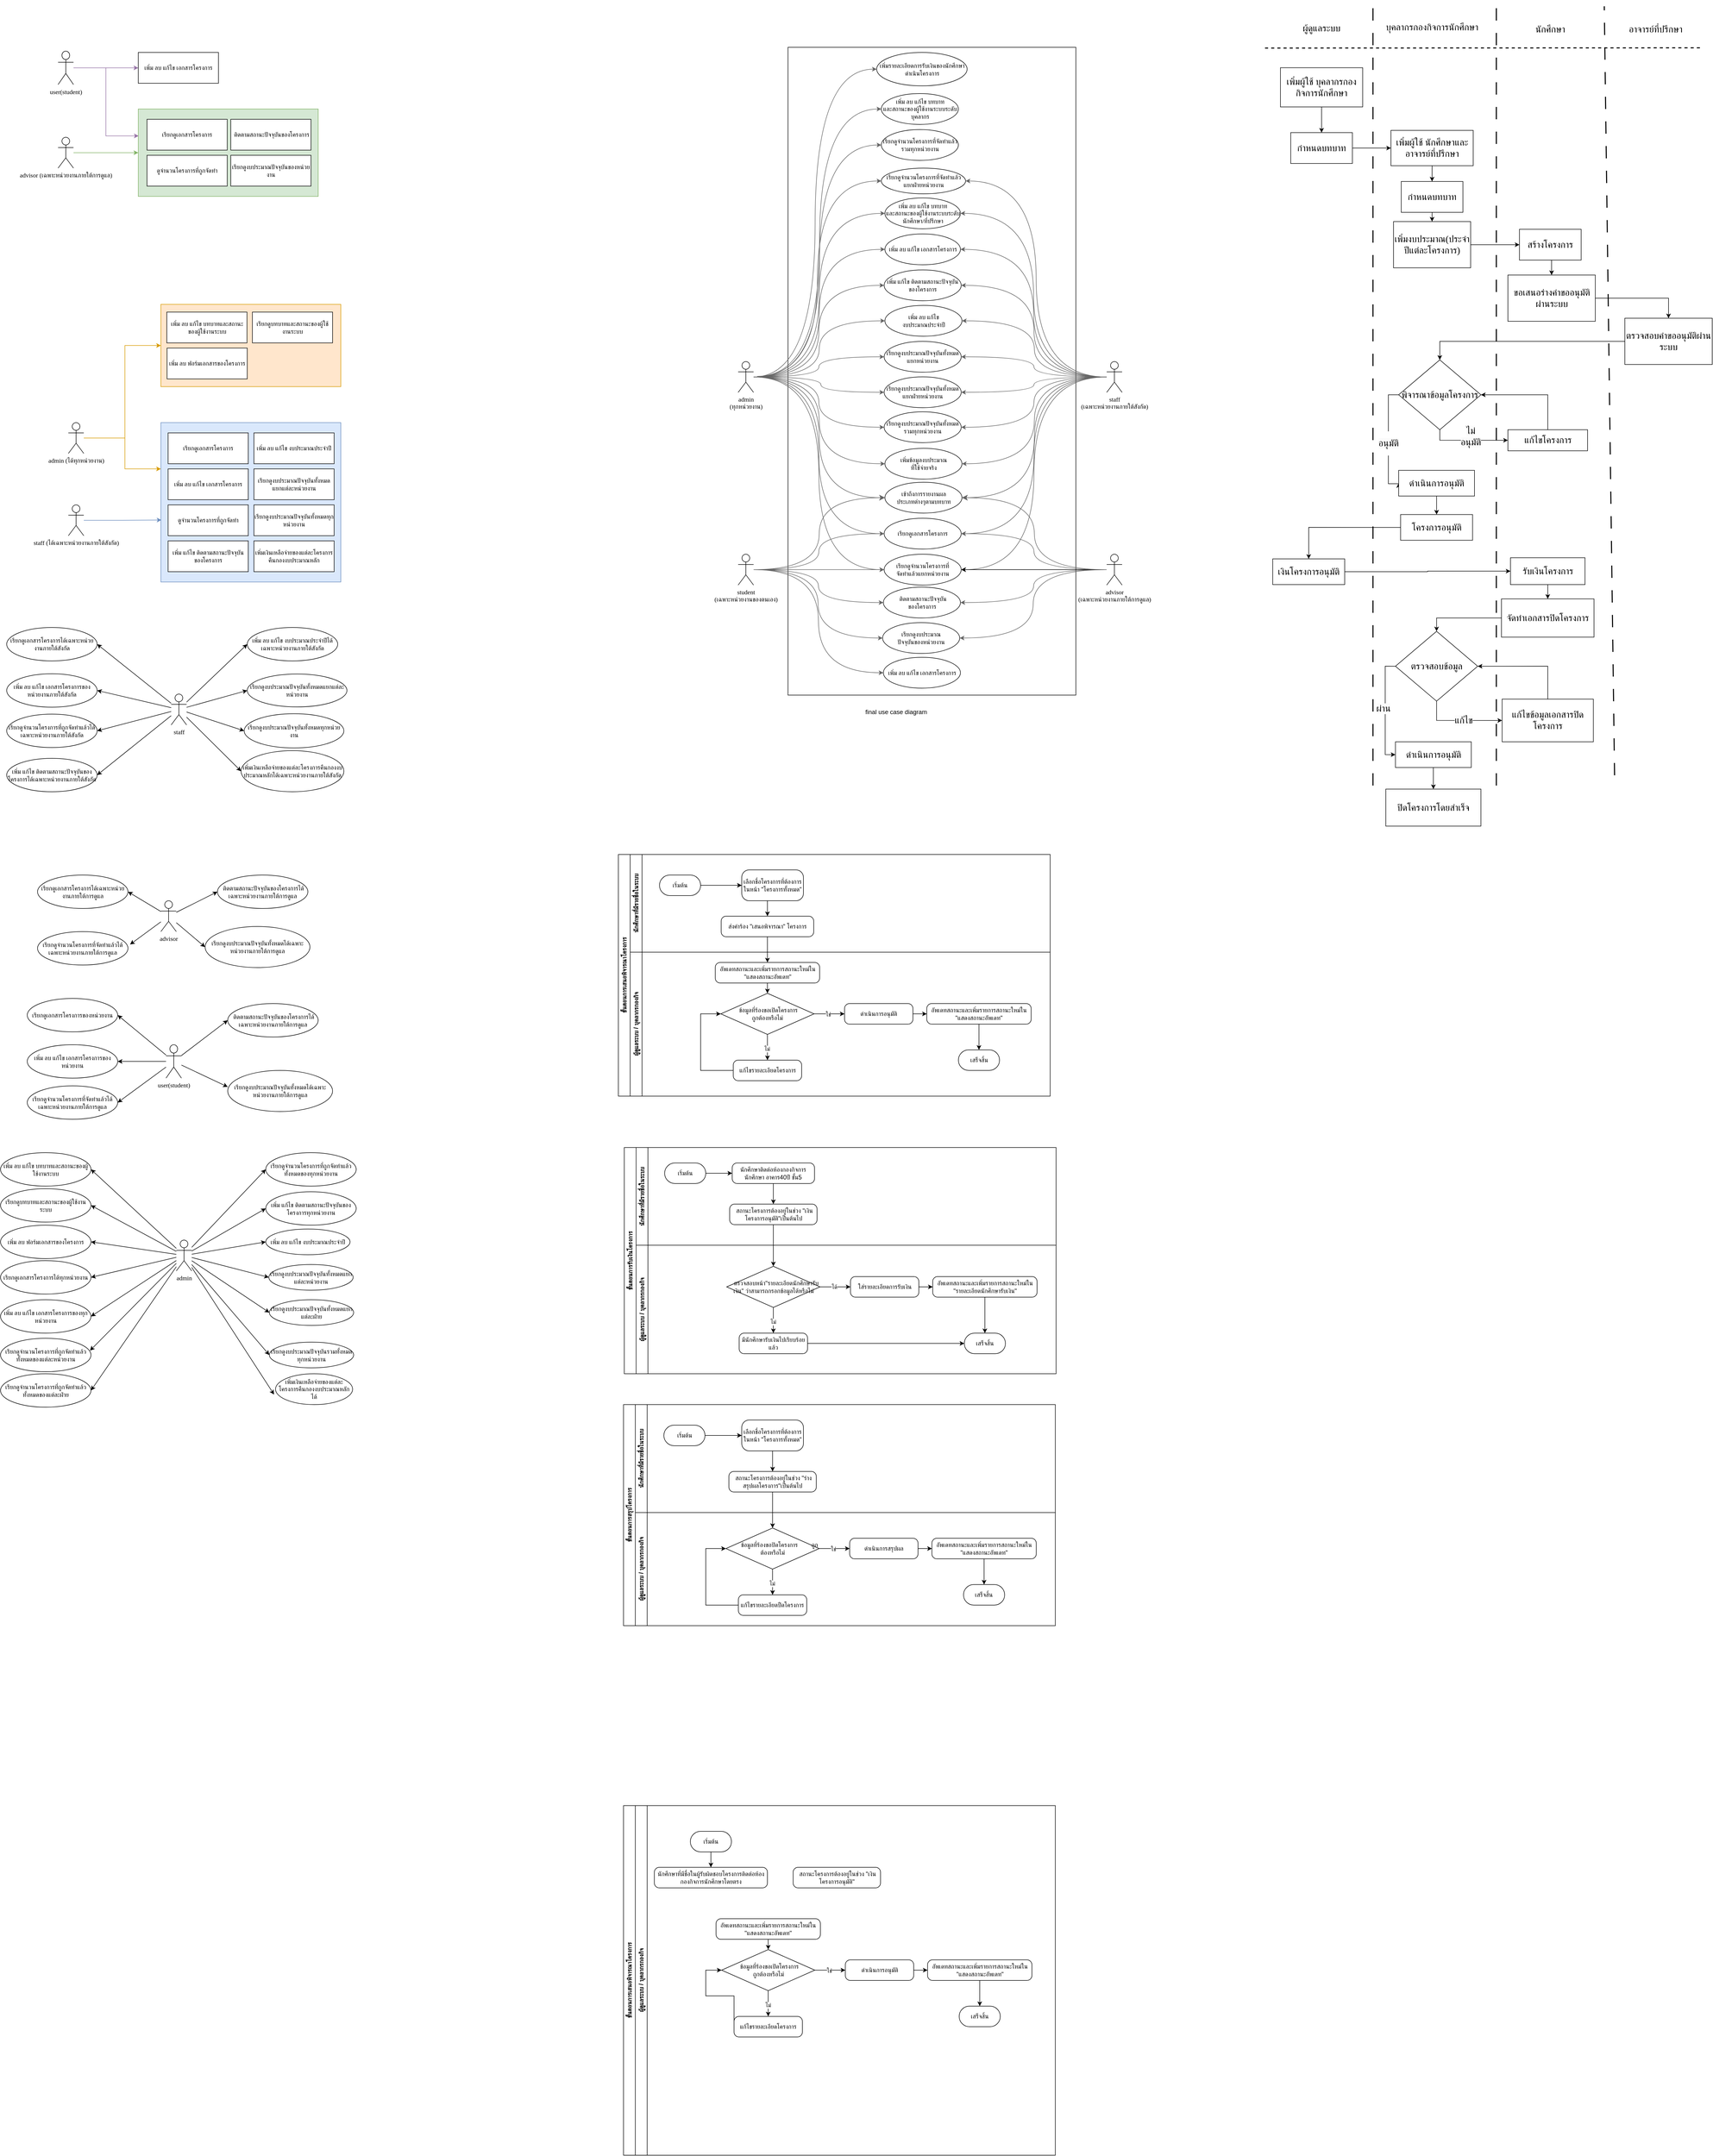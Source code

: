 <mxfile version="24.5.3" type="device">
  <diagram name="หน้า-1" id="xoCHngNK6IxY0QqmwnbI">
    <mxGraphModel dx="1071" dy="540" grid="1" gridSize="10" guides="1" tooltips="1" connect="1" arrows="1" fold="1" page="1" pageScale="1" pageWidth="1169" pageHeight="1654" math="0" shadow="0">
      <root>
        <mxCell id="0" />
        <mxCell id="1" parent="0" />
        <mxCell id="RT6BizPViVm5CZ8Vax3i-2" value="" style="rounded=0;whiteSpace=wrap;html=1;" parent="1" vertex="1">
          <mxGeometry x="1560" y="110" width="560" height="1260" as="geometry" />
        </mxCell>
        <mxCell id="tSsIBaGaeIuZSB1Pof6B-33" value="" style="rounded=0;whiteSpace=wrap;html=1;fillColor=#d5e8d4;strokeColor=#82b366;fontFamily=Bai Jamjuree;fontSource=https%3A%2F%2Ffonts.googleapis.com%2Fcss2%3Ffamily%3DAnuphan%26family%3DBai%2BJamjuree%26family%3DIBM%2BPlex%2BSans%2BThai%26family%3DPridi%3Awght%40300%26family%3DPrompt%26family%3DThe%2BGirl%2BNext%2BDoor%26display%3Dswap;" parent="1" vertex="1">
          <mxGeometry x="296" y="230" width="350" height="170" as="geometry" />
        </mxCell>
        <mxCell id="tSsIBaGaeIuZSB1Pof6B-21" value="" style="rounded=0;whiteSpace=wrap;html=1;fillColor=#ffe6cc;strokeColor=#d79b00;fontFamily=Bai Jamjuree;fontSource=https%3A%2F%2Ffonts.googleapis.com%2Fcss2%3Ffamily%3DAnuphan%26family%3DBai%2BJamjuree%26family%3DIBM%2BPlex%2BSans%2BThai%26family%3DPridi%3Awght%40300%26family%3DPrompt%26family%3DThe%2BGirl%2BNext%2BDoor%26display%3Dswap;" parent="1" vertex="1">
          <mxGeometry x="340" y="610" width="350" height="160" as="geometry" />
        </mxCell>
        <mxCell id="tSsIBaGaeIuZSB1Pof6B-17" value="" style="rounded=0;whiteSpace=wrap;html=1;fillColor=#dae8fc;strokeColor=#6c8ebf;fontFamily=Bai Jamjuree;fontSource=https%3A%2F%2Ffonts.googleapis.com%2Fcss2%3Ffamily%3DAnuphan%26family%3DBai%2BJamjuree%26family%3DIBM%2BPlex%2BSans%2BThai%26family%3DPridi%3Awght%40300%26family%3DPrompt%26family%3DThe%2BGirl%2BNext%2BDoor%26display%3Dswap;" parent="1" vertex="1">
          <mxGeometry x="340" y="840" width="350" height="310" as="geometry" />
        </mxCell>
        <mxCell id="5EiUYvOmLtu-O9d95kXI-1" value="user(student)" style="shape=umlActor;verticalLabelPosition=bottom;verticalAlign=top;html=1;outlineConnect=0;fontFamily=Bai Jamjuree;fontSource=https%3A%2F%2Ffonts.googleapis.com%2Fcss2%3Ffamily%3DAnuphan%26family%3DBai%2BJamjuree%26family%3DIBM%2BPlex%2BSans%2BThai%26family%3DPridi%3Awght%40300%26family%3DPrompt%26family%3DThe%2BGirl%2BNext%2BDoor%26display%3Dswap;" parent="1" vertex="1">
          <mxGeometry x="350" y="2050" width="30" height="65" as="geometry" />
        </mxCell>
        <mxCell id="5EiUYvOmLtu-O9d95kXI-39" value="" style="endArrow=classic;html=1;rounded=0;entryX=0;entryY=0.4;entryDx=0;entryDy=0;entryPerimeter=0;fontFamily=Bai Jamjuree;fontSource=https%3A%2F%2Ffonts.googleapis.com%2Fcss2%3Ffamily%3DAnuphan%26family%3DBai%2BJamjuree%26family%3DIBM%2BPlex%2BSans%2BThai%26family%3DPridi%3Awght%40300%26family%3DPrompt%26family%3DThe%2BGirl%2BNext%2BDoor%26display%3Dswap;" parent="1" source="5EiUYvOmLtu-O9d95kXI-1" target="5M_BxhGtRvAO6rKEQUzK-37" edge="1">
          <mxGeometry width="50" height="50" relative="1" as="geometry">
            <mxPoint x="596" y="1835" as="sourcePoint" />
            <mxPoint x="441" y="2205" as="targetPoint" />
          </mxGeometry>
        </mxCell>
        <mxCell id="5EiUYvOmLtu-O9d95kXI-41" value="" style="endArrow=classic;html=1;rounded=0;entryX=1;entryY=0.5;entryDx=0;entryDy=0;fontFamily=Bai Jamjuree;fontSource=https%3A%2F%2Ffonts.googleapis.com%2Fcss2%3Ffamily%3DAnuphan%26family%3DBai%2BJamjuree%26family%3DIBM%2BPlex%2BSans%2BThai%26family%3DPridi%3Awght%40300%26family%3DPrompt%26family%3DThe%2BGirl%2BNext%2BDoor%26display%3Dswap;" parent="1" source="5EiUYvOmLtu-O9d95kXI-1" target="5M_BxhGtRvAO6rKEQUzK-36" edge="1">
          <mxGeometry width="50" height="50" relative="1" as="geometry">
            <mxPoint x="306" y="2005" as="sourcePoint" />
            <mxPoint x="428.0" y="2137.5" as="targetPoint" />
          </mxGeometry>
        </mxCell>
        <mxCell id="5EiUYvOmLtu-O9d95kXI-52" value="" style="endArrow=classic;html=1;rounded=0;entryX=1;entryY=0.5;entryDx=0;entryDy=0;fontFamily=Bai Jamjuree;fontSource=https%3A%2F%2Ffonts.googleapis.com%2Fcss2%3Ffamily%3DAnuphan%26family%3DBai%2BJamjuree%26family%3DIBM%2BPlex%2BSans%2BThai%26family%3DPridi%3Awght%40300%26family%3DPrompt%26family%3DThe%2BGirl%2BNext%2BDoor%26display%3Dswap;" parent="1" source="5EiUYvOmLtu-O9d95kXI-1" target="5M_BxhGtRvAO6rKEQUzK-35" edge="1">
          <mxGeometry width="50" height="50" relative="1" as="geometry">
            <mxPoint x="326" y="1855" as="sourcePoint" />
            <mxPoint x="428.0" y="1990" as="targetPoint" />
          </mxGeometry>
        </mxCell>
        <mxCell id="5EiUYvOmLtu-O9d95kXI-59" value="" style="endArrow=classic;html=1;rounded=0;entryX=1;entryY=0.5;entryDx=0;entryDy=0;fontFamily=Bai Jamjuree;fontSource=https%3A%2F%2Ffonts.googleapis.com%2Fcss2%3Ffamily%3DAnuphan%26family%3DBai%2BJamjuree%26family%3DIBM%2BPlex%2BSans%2BThai%26family%3DPridi%3Awght%40300%26family%3DPrompt%26family%3DThe%2BGirl%2BNext%2BDoor%26display%3Dswap;" parent="1" source="5EiUYvOmLtu-O9d95kXI-1" target="5M_BxhGtRvAO6rKEQUzK-34" edge="1">
          <mxGeometry width="50" height="50" relative="1" as="geometry">
            <mxPoint x="306" y="2005" as="sourcePoint" />
            <mxPoint x="441" y="2055" as="targetPoint" />
          </mxGeometry>
        </mxCell>
        <mxCell id="rmpbXRxHIenhHcvBAkNY-39" value="เพิ่ม ลบ แก้ไข เอกสารโครงการ" style="ellipse;whiteSpace=wrap;html=1;fontFamily=Bai Jamjuree;fontSource=https%3A%2F%2Ffonts.googleapis.com%2Fcss2%3Ffamily%3DAnuphan%26family%3DBai%2BJamjuree%26family%3DIBM%2BPlex%2BSans%2BThai%26family%3DPridi%3Awght%40300%26family%3DPrompt%26family%3DThe%2BGirl%2BNext%2BDoor%26display%3Dswap;" parent="1" vertex="1">
          <mxGeometry x="1745.5" y="1296.5" width="150" height="60" as="geometry" />
        </mxCell>
        <mxCell id="P1cJ3jxfY9NAmH3YO0xf-6" style="edgeStyle=orthogonalEdgeStyle;curved=1;rounded=0;orthogonalLoop=1;jettySize=auto;html=1;entryX=1;entryY=0.5;entryDx=0;entryDy=0;fontSize=12;startSize=8;endSize=8;fontFamily=Bai Jamjuree;fontSource=https%3A%2F%2Ffonts.googleapis.com%2Fcss2%3Ffamily%3DAnuphan%26family%3DBai%2BJamjuree%26family%3DIBM%2BPlex%2BSans%2BThai%26family%3DPridi%3Awght%40300%26family%3DPrompt%26family%3DThe%2BGirl%2BNext%2BDoor%26display%3Dswap;fillColor=#f5f5f5;strokeColor=#666666;" parent="1" source="rmpbXRxHIenhHcvBAkNY-40" target="P1cJ3jxfY9NAmH3YO0xf-1" edge="1">
          <mxGeometry relative="1" as="geometry" />
        </mxCell>
        <mxCell id="rmpbXRxHIenhHcvBAkNY-40" value="staff&lt;br&gt;(เฉพาะหน่วยงานภายใต้สังกัด)" style="shape=umlActor;verticalLabelPosition=bottom;verticalAlign=top;html=1;outlineConnect=0;fontFamily=Bai Jamjuree;fontSource=https%3A%2F%2Ffonts.googleapis.com%2Fcss2%3Ffamily%3DAnuphan%26family%3DBai%2BJamjuree%26family%3DIBM%2BPlex%2BSans%2BThai%26family%3DPridi%3Awght%40300%26family%3DPrompt%26family%3DThe%2BGirl%2BNext%2BDoor%26display%3Dswap;" parent="1" vertex="1">
          <mxGeometry x="2180" y="721.25" width="30" height="60" as="geometry" />
        </mxCell>
        <mxCell id="P1cJ3jxfY9NAmH3YO0xf-8" style="edgeStyle=orthogonalEdgeStyle;curved=1;rounded=0;orthogonalLoop=1;jettySize=auto;html=1;entryX=1;entryY=0.5;entryDx=0;entryDy=0;fontSize=12;startSize=8;endSize=8;fontFamily=Bai Jamjuree;fontSource=https%3A%2F%2Ffonts.googleapis.com%2Fcss2%3Ffamily%3DAnuphan%26family%3DBai%2BJamjuree%26family%3DIBM%2BPlex%2BSans%2BThai%26family%3DPridi%3Awght%40300%26family%3DPrompt%26family%3DThe%2BGirl%2BNext%2BDoor%26display%3Dswap;fillColor=#f5f5f5;strokeColor=#666666;" parent="1" source="rmpbXRxHIenhHcvBAkNY-41" target="P1cJ3jxfY9NAmH3YO0xf-1" edge="1">
          <mxGeometry relative="1" as="geometry" />
        </mxCell>
        <mxCell id="rmpbXRxHIenhHcvBAkNY-41" value="advisor&lt;br&gt;(เฉพาะหน่วยงานภายใต้การดูแล)" style="shape=umlActor;verticalLabelPosition=bottom;verticalAlign=top;html=1;outlineConnect=0;fontFamily=Bai Jamjuree;fontSource=https%3A%2F%2Ffonts.googleapis.com%2Fcss2%3Ffamily%3DAnuphan%26family%3DBai%2BJamjuree%26family%3DIBM%2BPlex%2BSans%2BThai%26family%3DPridi%3Awght%40300%26family%3DPrompt%26family%3DThe%2BGirl%2BNext%2BDoor%26display%3Dswap;" parent="1" vertex="1">
          <mxGeometry x="2180" y="1096" width="30" height="60" as="geometry" />
        </mxCell>
        <mxCell id="rmpbXRxHIenhHcvBAkNY-43" value="เรียกดูงบประมาณ&lt;br&gt;ปัจจุบันของหน่วยงาน" style="ellipse;whiteSpace=wrap;html=1;fontFamily=Bai Jamjuree;fontSource=https%3A%2F%2Ffonts.googleapis.com%2Fcss2%3Ffamily%3DAnuphan%26family%3DBai%2BJamjuree%26family%3DIBM%2BPlex%2BSans%2BThai%26family%3DPridi%3Awght%40300%26family%3DPrompt%26family%3DThe%2BGirl%2BNext%2BDoor%26display%3Dswap;" parent="1" vertex="1">
          <mxGeometry x="1744" y="1229" width="150" height="60" as="geometry" />
        </mxCell>
        <mxCell id="rmpbXRxHIenhHcvBAkNY-45" value="" style="endArrow=classic;html=1;rounded=0;entryX=1;entryY=0.5;entryDx=0;entryDy=0;fontFamily=Bai Jamjuree;fontSource=https%3A%2F%2Ffonts.googleapis.com%2Fcss2%3Ffamily%3DAnuphan%26family%3DBai%2BJamjuree%26family%3DIBM%2BPlex%2BSans%2BThai%26family%3DPridi%3Awght%40300%26family%3DPrompt%26family%3DThe%2BGirl%2BNext%2BDoor%26display%3Dswap;edgeStyle=orthogonalEdgeStyle;curved=1;fillColor=#f5f5f5;strokeColor=#666666;" parent="1" source="rmpbXRxHIenhHcvBAkNY-41" target="rmpbXRxHIenhHcvBAkNY-43" edge="1">
          <mxGeometry width="50" height="50" relative="1" as="geometry">
            <mxPoint x="2024" y="870" as="sourcePoint" />
            <mxPoint x="1918" y="630" as="targetPoint" />
          </mxGeometry>
        </mxCell>
        <mxCell id="rmpbXRxHIenhHcvBAkNY-48" value="" style="endArrow=classic;html=1;rounded=0;fontFamily=Bai Jamjuree;fontSource=https%3A%2F%2Ffonts.googleapis.com%2Fcss2%3Ffamily%3DAnuphan%26family%3DBai%2BJamjuree%26family%3DIBM%2BPlex%2BSans%2BThai%26family%3DPridi%3Awght%40300%26family%3DPrompt%26family%3DThe%2BGirl%2BNext%2BDoor%26display%3Dswap;entryX=0;entryY=0.5;entryDx=0;entryDy=0;edgeStyle=orthogonalEdgeStyle;curved=1;fillColor=#f5f5f5;strokeColor=#666666;" parent="1" source="rmpbXRxHIenhHcvBAkNY-107" target="rmpbXRxHIenhHcvBAkNY-39" edge="1">
          <mxGeometry width="50" height="50" relative="1" as="geometry">
            <mxPoint x="1634" y="1063" as="sourcePoint" />
            <mxPoint x="1756" y="1320" as="targetPoint" />
          </mxGeometry>
        </mxCell>
        <mxCell id="rmpbXRxHIenhHcvBAkNY-49" value="เรียกดูจำนวนโครงการที่&lt;br&gt;จัดทำแล้วแยกหน่วยงาน" style="ellipse;whiteSpace=wrap;html=1;fontFamily=Bai Jamjuree;fontSource=https%3A%2F%2Ffonts.googleapis.com%2Fcss2%3Ffamily%3DAnuphan%26family%3DBai%2BJamjuree%26family%3DIBM%2BPlex%2BSans%2BThai%26family%3DPridi%3Awght%40300%26family%3DPrompt%26family%3DThe%2BGirl%2BNext%2BDoor%26display%3Dswap;" parent="1" vertex="1">
          <mxGeometry x="1747" y="1096" width="150" height="60" as="geometry" />
        </mxCell>
        <mxCell id="rmpbXRxHIenhHcvBAkNY-51" value="" style="endArrow=classic;html=1;rounded=0;entryX=1;entryY=0.5;entryDx=0;entryDy=0;fontFamily=Bai Jamjuree;fontSource=https%3A%2F%2Ffonts.googleapis.com%2Fcss2%3Ffamily%3DAnuphan%26family%3DBai%2BJamjuree%26family%3DIBM%2BPlex%2BSans%2BThai%26family%3DPridi%3Awght%40300%26family%3DPrompt%26family%3DThe%2BGirl%2BNext%2BDoor%26display%3Dswap;edgeStyle=orthogonalEdgeStyle;curved=1;fillColor=#f5f5f5;strokeColor=#666666;" parent="1" source="rmpbXRxHIenhHcvBAkNY-40" target="rmpbXRxHIenhHcvBAkNY-49" edge="1">
          <mxGeometry width="50" height="50" relative="1" as="geometry">
            <mxPoint x="1924" y="810" as="sourcePoint" />
            <mxPoint x="1974" y="760" as="targetPoint" />
          </mxGeometry>
        </mxCell>
        <mxCell id="rmpbXRxHIenhHcvBAkNY-54" value="เพิ่มรายละเอียดการรับเงินของนักศึกษาดำเนินโครงการ" style="ellipse;whiteSpace=wrap;html=1;fontFamily=Bai Jamjuree;fontSource=https%3A%2F%2Ffonts.googleapis.com%2Fcss2%3Ffamily%3DAnuphan%26family%3DBai%2BJamjuree%26family%3DIBM%2BPlex%2BSans%2BThai%26family%3DPridi%3Awght%40300%26family%3DPrompt%26family%3DThe%2BGirl%2BNext%2BDoor%26display%3Dswap;" parent="1" vertex="1">
          <mxGeometry x="1732.5" y="120" width="176" height="65" as="geometry" />
        </mxCell>
        <mxCell id="rmpbXRxHIenhHcvBAkNY-57" value="&amp;nbsp;ติดตามสถานะปัจจุบัน&lt;br&gt;ของโครงการ" style="ellipse;whiteSpace=wrap;html=1;fontFamily=Bai Jamjuree;fontSource=https%3A%2F%2Ffonts.googleapis.com%2Fcss2%3Ffamily%3DAnuphan%26family%3DBai%2BJamjuree%26family%3DIBM%2BPlex%2BSans%2BThai%26family%3DPridi%3Awght%40300%26family%3DPrompt%26family%3DThe%2BGirl%2BNext%2BDoor%26display%3Dswap;" parent="1" vertex="1">
          <mxGeometry x="1745.5" y="1160" width="150" height="60" as="geometry" />
        </mxCell>
        <mxCell id="rmpbXRxHIenhHcvBAkNY-58" value="" style="endArrow=classic;html=1;rounded=0;entryX=0;entryY=0.5;entryDx=0;entryDy=0;fontFamily=Bai Jamjuree;fontSource=https%3A%2F%2Ffonts.googleapis.com%2Fcss2%3Ffamily%3DAnuphan%26family%3DBai%2BJamjuree%26family%3DIBM%2BPlex%2BSans%2BThai%26family%3DPridi%3Awght%40300%26family%3DPrompt%26family%3DThe%2BGirl%2BNext%2BDoor%26display%3Dswap;edgeStyle=orthogonalEdgeStyle;curved=1;fillColor=#f5f5f5;strokeColor=#666666;" parent="1" source="rmpbXRxHIenhHcvBAkNY-107" target="rmpbXRxHIenhHcvBAkNY-57" edge="1">
          <mxGeometry width="50" height="50" relative="1" as="geometry">
            <mxPoint x="1634" y="1040" as="sourcePoint" />
            <mxPoint x="1765" y="963" as="targetPoint" />
          </mxGeometry>
        </mxCell>
        <mxCell id="rmpbXRxHIenhHcvBAkNY-59" value="" style="endArrow=classic;html=1;rounded=0;entryX=1;entryY=0.5;entryDx=0;entryDy=0;fontFamily=Bai Jamjuree;fontSource=https%3A%2F%2Ffonts.googleapis.com%2Fcss2%3Ffamily%3DAnuphan%26family%3DBai%2BJamjuree%26family%3DIBM%2BPlex%2BSans%2BThai%26family%3DPridi%3Awght%40300%26family%3DPrompt%26family%3DThe%2BGirl%2BNext%2BDoor%26display%3Dswap;edgeStyle=orthogonalEdgeStyle;curved=1;fillColor=#f5f5f5;strokeColor=#666666;" parent="1" source="rmpbXRxHIenhHcvBAkNY-41" target="rmpbXRxHIenhHcvBAkNY-57" edge="1">
          <mxGeometry width="50" height="50" relative="1" as="geometry">
            <mxPoint x="1654" y="830" as="sourcePoint" />
            <mxPoint x="1778" y="750" as="targetPoint" />
          </mxGeometry>
        </mxCell>
        <mxCell id="rmpbXRxHIenhHcvBAkNY-64" value="" style="endArrow=classic;html=1;rounded=0;entryX=0;entryY=0.5;entryDx=0;entryDy=0;fontFamily=Bai Jamjuree;fontSource=https%3A%2F%2Ffonts.googleapis.com%2Fcss2%3Ffamily%3DAnuphan%26family%3DBai%2BJamjuree%26family%3DIBM%2BPlex%2BSans%2BThai%26family%3DPridi%3Awght%40300%26family%3DPrompt%26family%3DThe%2BGirl%2BNext%2BDoor%26display%3Dswap;edgeStyle=orthogonalEdgeStyle;curved=1;fillColor=#f5f5f5;strokeColor=#666666;" parent="1" source="rmpbXRxHIenhHcvBAkNY-107" target="rmpbXRxHIenhHcvBAkNY-43" edge="1">
          <mxGeometry width="50" height="50" relative="1" as="geometry">
            <mxPoint x="1634" y="1048" as="sourcePoint" />
            <mxPoint x="1778" y="930" as="targetPoint" />
          </mxGeometry>
        </mxCell>
        <mxCell id="rmpbXRxHIenhHcvBAkNY-65" value="" style="endArrow=classic;html=1;rounded=0;entryX=0;entryY=0.5;entryDx=0;entryDy=0;fontFamily=Bai Jamjuree;fontSource=https%3A%2F%2Ffonts.googleapis.com%2Fcss2%3Ffamily%3DAnuphan%26family%3DBai%2BJamjuree%26family%3DIBM%2BPlex%2BSans%2BThai%26family%3DPridi%3Awght%40300%26family%3DPrompt%26family%3DThe%2BGirl%2BNext%2BDoor%26display%3Dswap;edgeStyle=orthogonalEdgeStyle;curved=1;fillColor=#f5f5f5;strokeColor=#666666;" parent="1" source="rmpbXRxHIenhHcvBAkNY-103" target="rmpbXRxHIenhHcvBAkNY-49" edge="1">
          <mxGeometry width="50" height="50" relative="1" as="geometry">
            <mxPoint x="1634" y="714" as="sourcePoint" />
            <mxPoint x="1941" y="673" as="targetPoint" />
          </mxGeometry>
        </mxCell>
        <mxCell id="rmpbXRxHIenhHcvBAkNY-69" value="เรียกดูจำนวนโครงการที่จัดทำแล้วแยกฝ่ายหน่วยงาน" style="ellipse;whiteSpace=wrap;html=1;fontFamily=Bai Jamjuree;fontSource=https%3A%2F%2Ffonts.googleapis.com%2Fcss2%3Ffamily%3DAnuphan%26family%3DBai%2BJamjuree%26family%3DIBM%2BPlex%2BSans%2BThai%26family%3DPridi%3Awght%40300%26family%3DPrompt%26family%3DThe%2BGirl%2BNext%2BDoor%26display%3Dswap;" parent="1" vertex="1">
          <mxGeometry x="1741.5" y="345" width="164" height="50" as="geometry" />
        </mxCell>
        <mxCell id="rmpbXRxHIenhHcvBAkNY-70" value="" style="endArrow=classic;html=1;rounded=0;entryX=0;entryY=0.5;entryDx=0;entryDy=0;fontFamily=Bai Jamjuree;fontSource=https%3A%2F%2Ffonts.googleapis.com%2Fcss2%3Ffamily%3DAnuphan%26family%3DBai%2BJamjuree%26family%3DIBM%2BPlex%2BSans%2BThai%26family%3DPridi%3Awght%40300%26family%3DPrompt%26family%3DThe%2BGirl%2BNext%2BDoor%26display%3Dswap;edgeStyle=orthogonalEdgeStyle;curved=1;fillColor=#f5f5f5;strokeColor=#666666;" parent="1" source="rmpbXRxHIenhHcvBAkNY-103" target="rmpbXRxHIenhHcvBAkNY-69" edge="1">
          <mxGeometry width="50" height="50" relative="1" as="geometry">
            <mxPoint x="1634" y="706" as="sourcePoint" />
            <mxPoint x="1928" y="750" as="targetPoint" />
          </mxGeometry>
        </mxCell>
        <mxCell id="rmpbXRxHIenhHcvBAkNY-71" value="" style="endArrow=classic;html=1;rounded=0;entryX=1;entryY=0.5;entryDx=0;entryDy=0;fontFamily=Bai Jamjuree;fontSource=https%3A%2F%2Ffonts.googleapis.com%2Fcss2%3Ffamily%3DAnuphan%26family%3DBai%2BJamjuree%26family%3DIBM%2BPlex%2BSans%2BThai%26family%3DPridi%3Awght%40300%26family%3DPrompt%26family%3DThe%2BGirl%2BNext%2BDoor%26display%3Dswap;edgeStyle=orthogonalEdgeStyle;curved=1;fillColor=#F5F5F5;strokeColor=#666666;" parent="1" source="rmpbXRxHIenhHcvBAkNY-40" target="rmpbXRxHIenhHcvBAkNY-69" edge="1">
          <mxGeometry width="50" height="50" relative="1" as="geometry">
            <mxPoint x="2084" y="653" as="sourcePoint" />
            <mxPoint x="1928" y="680" as="targetPoint" />
          </mxGeometry>
        </mxCell>
        <mxCell id="rmpbXRxHIenhHcvBAkNY-72" value="เรียกดูเอกสารโครงการ" style="ellipse;whiteSpace=wrap;html=1;fontFamily=Bai Jamjuree;fontSource=https%3A%2F%2Ffonts.googleapis.com%2Fcss2%3Ffamily%3DAnuphan%26family%3DBai%2BJamjuree%26family%3DIBM%2BPlex%2BSans%2BThai%26family%3DPridi%3Awght%40300%26family%3DPrompt%26family%3DThe%2BGirl%2BNext%2BDoor%26display%3Dswap;" parent="1" vertex="1">
          <mxGeometry x="1747" y="1026" width="150" height="60" as="geometry" />
        </mxCell>
        <mxCell id="rmpbXRxHIenhHcvBAkNY-73" value="" style="endArrow=classic;html=1;rounded=0;entryX=0;entryY=0.5;entryDx=0;entryDy=0;fontFamily=Bai Jamjuree;fontSource=https%3A%2F%2Ffonts.googleapis.com%2Fcss2%3Ffamily%3DAnuphan%26family%3DBai%2BJamjuree%26family%3DIBM%2BPlex%2BSans%2BThai%26family%3DPridi%3Awght%40300%26family%3DPrompt%26family%3DThe%2BGirl%2BNext%2BDoor%26display%3Dswap;edgeStyle=orthogonalEdgeStyle;curved=1;fillColor=#f5f5f5;strokeColor=#666666;" parent="1" source="rmpbXRxHIenhHcvBAkNY-103" target="rmpbXRxHIenhHcvBAkNY-72" edge="1">
          <mxGeometry width="50" height="50" relative="1" as="geometry">
            <mxPoint x="1634" y="700" as="sourcePoint" />
            <mxPoint x="1856.15" y="400.38" as="targetPoint" />
          </mxGeometry>
        </mxCell>
        <mxCell id="rmpbXRxHIenhHcvBAkNY-74" value="" style="endArrow=classic;html=1;rounded=0;entryX=1;entryY=0.5;entryDx=0;entryDy=0;fontFamily=Bai Jamjuree;fontSource=https%3A%2F%2Ffonts.googleapis.com%2Fcss2%3Ffamily%3DAnuphan%26family%3DBai%2BJamjuree%26family%3DIBM%2BPlex%2BSans%2BThai%26family%3DPridi%3Awght%40300%26family%3DPrompt%26family%3DThe%2BGirl%2BNext%2BDoor%26display%3Dswap;edgeStyle=orthogonalEdgeStyle;curved=1;fillColor=#f5f5f5;strokeColor=#666666;" parent="1" source="rmpbXRxHIenhHcvBAkNY-40" target="rmpbXRxHIenhHcvBAkNY-72" edge="1">
          <mxGeometry width="50" height="50" relative="1" as="geometry">
            <mxPoint x="2084" y="646" as="sourcePoint" />
            <mxPoint x="2009" y="390" as="targetPoint" />
          </mxGeometry>
        </mxCell>
        <mxCell id="rmpbXRxHIenhHcvBAkNY-75" value="เพิ่ม ลบ แก้ไข บทบาท&lt;br&gt;และสถานะของผู้ใช้งานระบบระดับบุคลากร" style="ellipse;whiteSpace=wrap;html=1;fontFamily=Bai Jamjuree;fontSource=https%3A%2F%2Ffonts.googleapis.com%2Fcss2%3Ffamily%3DAnuphan%26family%3DBai%2BJamjuree%26family%3DIBM%2BPlex%2BSans%2BThai%26family%3DPridi%3Awght%40300%26family%3DPrompt%26family%3DThe%2BGirl%2BNext%2BDoor%26display%3Dswap;" parent="1" vertex="1">
          <mxGeometry x="1741.5" y="200" width="150" height="60" as="geometry" />
        </mxCell>
        <mxCell id="P1cJ3jxfY9NAmH3YO0xf-5" style="edgeStyle=orthogonalEdgeStyle;curved=1;rounded=0;orthogonalLoop=1;jettySize=auto;html=1;entryX=0;entryY=0.5;entryDx=0;entryDy=0;fontSize=12;startSize=8;endSize=8;fontFamily=Bai Jamjuree;fontSource=https%3A%2F%2Ffonts.googleapis.com%2Fcss2%3Ffamily%3DAnuphan%26family%3DBai%2BJamjuree%26family%3DIBM%2BPlex%2BSans%2BThai%26family%3DPridi%3Awght%40300%26family%3DPrompt%26family%3DThe%2BGirl%2BNext%2BDoor%26display%3Dswap;fillColor=#f5f5f5;strokeColor=#666666;" parent="1" source="rmpbXRxHIenhHcvBAkNY-103" target="P1cJ3jxfY9NAmH3YO0xf-1" edge="1">
          <mxGeometry relative="1" as="geometry" />
        </mxCell>
        <mxCell id="rmpbXRxHIenhHcvBAkNY-103" value="admin&lt;br&gt;(ทุกหน่วยงาน)" style="shape=umlActor;verticalLabelPosition=bottom;verticalAlign=top;html=1;outlineConnect=0;fontFamily=Bai Jamjuree;fontSource=https%3A%2F%2Ffonts.googleapis.com%2Fcss2%3Ffamily%3DAnuphan%26family%3DBai%2BJamjuree%26family%3DIBM%2BPlex%2BSans%2BThai%26family%3DPridi%3Awght%40300%26family%3DPrompt%26family%3DThe%2BGirl%2BNext%2BDoor%26display%3Dswap;" parent="1" vertex="1">
          <mxGeometry x="1463" y="721.25" width="30" height="60" as="geometry" />
        </mxCell>
        <mxCell id="P1cJ3jxfY9NAmH3YO0xf-7" style="edgeStyle=orthogonalEdgeStyle;curved=1;rounded=0;orthogonalLoop=1;jettySize=auto;html=1;entryX=0;entryY=0.5;entryDx=0;entryDy=0;fontSize=12;startSize=8;endSize=8;fontFamily=Bai Jamjuree;fontSource=https%3A%2F%2Ffonts.googleapis.com%2Fcss2%3Ffamily%3DAnuphan%26family%3DBai%2BJamjuree%26family%3DIBM%2BPlex%2BSans%2BThai%26family%3DPridi%3Awght%40300%26family%3DPrompt%26family%3DThe%2BGirl%2BNext%2BDoor%26display%3Dswap;fillColor=#f5f5f5;strokeColor=#666666;" parent="1" source="rmpbXRxHIenhHcvBAkNY-107" target="P1cJ3jxfY9NAmH3YO0xf-1" edge="1">
          <mxGeometry relative="1" as="geometry" />
        </mxCell>
        <mxCell id="rmpbXRxHIenhHcvBAkNY-107" value="student&lt;br&gt;(เฉพาะหน่วยงานของตนเอง)" style="shape=umlActor;verticalLabelPosition=bottom;verticalAlign=top;html=1;outlineConnect=0;fontFamily=Bai Jamjuree;fontSource=https%3A%2F%2Ffonts.googleapis.com%2Fcss2%3Ffamily%3DAnuphan%26family%3DBai%2BJamjuree%26family%3DIBM%2BPlex%2BSans%2BThai%26family%3DPridi%3Awght%40300%26family%3DPrompt%26family%3DThe%2BGirl%2BNext%2BDoor%26display%3Dswap;" parent="1" vertex="1">
          <mxGeometry x="1463" y="1096" width="30" height="60" as="geometry" />
        </mxCell>
        <mxCell id="rmpbXRxHIenhHcvBAkNY-149" value="" style="endArrow=classic;html=1;rounded=1;entryX=0;entryY=0.5;entryDx=0;entryDy=0;fontFamily=Bai Jamjuree;fontSource=https%3A%2F%2Ffonts.googleapis.com%2Fcss2%3Ffamily%3DAnuphan%26family%3DBai%2BJamjuree%26family%3DIBM%2BPlex%2BSans%2BThai%26family%3DPridi%3Awght%40300%26family%3DPrompt%26family%3DThe%2BGirl%2BNext%2BDoor%26display%3Dswap;" parent="1" source="rmpbXRxHIenhHcvBAkNY-182" target="5M_BxhGtRvAO6rKEQUzK-6" edge="1">
          <mxGeometry width="50" height="50" relative="1" as="geometry">
            <mxPoint x="400" y="2490" as="sourcePoint" />
            <mxPoint x="541" y="2646" as="targetPoint" />
          </mxGeometry>
        </mxCell>
        <mxCell id="rmpbXRxHIenhHcvBAkNY-174" value="เพิ่ม ลบ แก้ไข งบประมาณประจำปี" style="ellipse;whiteSpace=wrap;html=1;fontFamily=Bai Jamjuree;fontSource=https%3A%2F%2Ffonts.googleapis.com%2Fcss2%3Ffamily%3DAnuphan%26family%3DBai%2BJamjuree%26family%3DIBM%2BPlex%2BSans%2BThai%26family%3DPridi%3Awght%40300%26family%3DPrompt%26family%3DThe%2BGirl%2BNext%2BDoor%26display%3Dswap;" parent="1" vertex="1">
          <mxGeometry x="544" y="2408.5" width="164" height="50" as="geometry" />
        </mxCell>
        <mxCell id="rmpbXRxHIenhHcvBAkNY-175" value="" style="endArrow=classic;html=1;rounded=0;entryX=0;entryY=0.5;entryDx=0;entryDy=0;fontFamily=Bai Jamjuree;fontSource=https%3A%2F%2Ffonts.googleapis.com%2Fcss2%3Ffamily%3DAnuphan%26family%3DBai%2BJamjuree%26family%3DIBM%2BPlex%2BSans%2BThai%26family%3DPridi%3Awght%40300%26family%3DPrompt%26family%3DThe%2BGirl%2BNext%2BDoor%26display%3Dswap;" parent="1" source="rmpbXRxHIenhHcvBAkNY-182" target="rmpbXRxHIenhHcvBAkNY-174" edge="1">
          <mxGeometry width="50" height="50" relative="1" as="geometry">
            <mxPoint x="401" y="2456" as="sourcePoint" />
            <mxPoint x="695" y="2500" as="targetPoint" />
          </mxGeometry>
        </mxCell>
        <mxCell id="rmpbXRxHIenhHcvBAkNY-177" value="เพิ่มเงินเหลือจ่ายของแต่ละโครงการคืนกองงบประมาณหลักได้" style="ellipse;whiteSpace=wrap;html=1;fontFamily=Bai Jamjuree;fontSource=https%3A%2F%2Ffonts.googleapis.com%2Fcss2%3Ffamily%3DAnuphan%26family%3DBai%2BJamjuree%26family%3DIBM%2BPlex%2BSans%2BThai%26family%3DPridi%3Awght%40300%26family%3DPrompt%26family%3DThe%2BGirl%2BNext%2BDoor%26display%3Dswap;" parent="1" vertex="1">
          <mxGeometry x="563" y="2690" width="150" height="60" as="geometry" />
        </mxCell>
        <mxCell id="rmpbXRxHIenhHcvBAkNY-178" value="" style="endArrow=classic;html=1;rounded=0;entryX=-0.019;entryY=0.673;entryDx=0;entryDy=0;entryPerimeter=0;fontFamily=Bai Jamjuree;fontSource=https%3A%2F%2Ffonts.googleapis.com%2Fcss2%3Ffamily%3DAnuphan%26family%3DBai%2BJamjuree%26family%3DIBM%2BPlex%2BSans%2BThai%26family%3DPridi%3Awght%40300%26family%3DPrompt%26family%3DThe%2BGirl%2BNext%2BDoor%26display%3Dswap;" parent="1" source="rmpbXRxHIenhHcvBAkNY-182" target="rmpbXRxHIenhHcvBAkNY-177" edge="1">
          <mxGeometry width="50" height="50" relative="1" as="geometry">
            <mxPoint x="401" y="2450" as="sourcePoint" />
            <mxPoint x="695" y="2430" as="targetPoint" />
          </mxGeometry>
        </mxCell>
        <mxCell id="rmpbXRxHIenhHcvBAkNY-182" value="admin&lt;br&gt;" style="shape=umlActor;verticalLabelPosition=bottom;verticalAlign=top;html=1;outlineConnect=0;fontFamily=Bai Jamjuree;fontSource=https%3A%2F%2Ffonts.googleapis.com%2Fcss2%3Ffamily%3DAnuphan%26family%3DBai%2BJamjuree%26family%3DIBM%2BPlex%2BSans%2BThai%26family%3DPridi%3Awght%40300%26family%3DPrompt%26family%3DThe%2BGirl%2BNext%2BDoor%26display%3Dswap;" parent="1" vertex="1">
          <mxGeometry x="370" y="2430" width="30" height="60" as="geometry" />
        </mxCell>
        <mxCell id="rmpbXRxHIenhHcvBAkNY-224" value="staff" style="shape=umlActor;verticalLabelPosition=bottom;verticalAlign=top;html=1;outlineConnect=0;fontFamily=Bai Jamjuree;fontSource=https%3A%2F%2Ffonts.googleapis.com%2Fcss2%3Ffamily%3DAnuphan%26family%3DBai%2BJamjuree%26family%3DIBM%2BPlex%2BSans%2BThai%26family%3DPridi%3Awght%40300%26family%3DPrompt%26family%3DThe%2BGirl%2BNext%2BDoor%26display%3Dswap;" parent="1" vertex="1">
          <mxGeometry x="360" y="1368" width="30" height="60" as="geometry" />
        </mxCell>
        <mxCell id="rmpbXRxHIenhHcvBAkNY-235" value="" style="endArrow=classic;html=1;rounded=0;entryX=1;entryY=0.5;entryDx=0;entryDy=0;fontFamily=Bai Jamjuree;fontSource=https%3A%2F%2Ffonts.googleapis.com%2Fcss2%3Ffamily%3DAnuphan%26family%3DBai%2BJamjuree%26family%3DIBM%2BPlex%2BSans%2BThai%26family%3DPridi%3Awght%40300%26family%3DPrompt%26family%3DThe%2BGirl%2BNext%2BDoor%26display%3Dswap;" parent="1" source="rmpbXRxHIenhHcvBAkNY-224" target="5M_BxhGtRvAO6rKEQUzK-13" edge="1">
          <mxGeometry width="50" height="50" relative="1" as="geometry">
            <mxPoint x="299" y="1478.5" as="sourcePoint" />
            <mxPoint x="294" y="1418.5" as="targetPoint" />
          </mxGeometry>
        </mxCell>
        <mxCell id="rmpbXRxHIenhHcvBAkNY-255" value="" style="endArrow=classic;html=1;rounded=0;entryX=1;entryY=0.5;entryDx=0;entryDy=0;fontFamily=Bai Jamjuree;fontSource=https%3A%2F%2Ffonts.googleapis.com%2Fcss2%3Ffamily%3DAnuphan%26family%3DBai%2BJamjuree%26family%3DIBM%2BPlex%2BSans%2BThai%26family%3DPridi%3Awght%40300%26family%3DPrompt%26family%3DThe%2BGirl%2BNext%2BDoor%26display%3Dswap;" parent="1" source="rmpbXRxHIenhHcvBAkNY-224" target="5M_BxhGtRvAO6rKEQUzK-12" edge="1">
          <mxGeometry width="50" height="50" relative="1" as="geometry">
            <mxPoint x="459" y="1321.5" as="sourcePoint" />
            <mxPoint x="294.0" y="1343.5" as="targetPoint" />
          </mxGeometry>
        </mxCell>
        <mxCell id="rmpbXRxHIenhHcvBAkNY-258" value="" style="endArrow=classic;html=1;rounded=0;entryX=1;entryY=0.5;entryDx=0;entryDy=0;fontFamily=Bai Jamjuree;fontSource=https%3A%2F%2Ffonts.googleapis.com%2Fcss2%3Ffamily%3DAnuphan%26family%3DBai%2BJamjuree%26family%3DIBM%2BPlex%2BSans%2BThai%26family%3DPridi%3Awght%40300%26family%3DPrompt%26family%3DThe%2BGirl%2BNext%2BDoor%26display%3Dswap;" parent="1" source="rmpbXRxHIenhHcvBAkNY-224" target="5M_BxhGtRvAO6rKEQUzK-11" edge="1">
          <mxGeometry width="50" height="50" relative="1" as="geometry">
            <mxPoint x="459" y="1314.5" as="sourcePoint" />
            <mxPoint x="380" y="1258.5" as="targetPoint" />
          </mxGeometry>
        </mxCell>
        <mxCell id="o-RQzrBwaxVtIbwnVmt1-1" value="เพิ่ม ลบ แก้ไข เอกสารโครงการของทุกหน่วยงาน" style="ellipse;whiteSpace=wrap;html=1;fontFamily=Bai Jamjuree;fontSource=https%3A%2F%2Ffonts.googleapis.com%2Fcss2%3Ffamily%3DAnuphan%26family%3DBai%2BJamjuree%26family%3DIBM%2BPlex%2BSans%2BThai%26family%3DPridi%3Awght%40300%26family%3DPrompt%26family%3DThe%2BGirl%2BNext%2BDoor%26display%3Dswap;" parent="1" vertex="1">
          <mxGeometry x="28" y="2546" width="176" height="65" as="geometry" />
        </mxCell>
        <mxCell id="o-RQzrBwaxVtIbwnVmt1-2" value="เพิ่ม ลบ แก้ไข บทบาทและสถานะของผู้ใช้งานระบบ" style="ellipse;whiteSpace=wrap;html=1;fontFamily=Bai Jamjuree;fontSource=https%3A%2F%2Ffonts.googleapis.com%2Fcss2%3Ffamily%3DAnuphan%26family%3DBai%2BJamjuree%26family%3DIBM%2BPlex%2BSans%2BThai%26family%3DPridi%3Awght%40300%26family%3DPrompt%26family%3DThe%2BGirl%2BNext%2BDoor%26display%3Dswap;" parent="1" vertex="1">
          <mxGeometry x="28" y="2260" width="176" height="65" as="geometry" />
        </mxCell>
        <mxCell id="o-RQzrBwaxVtIbwnVmt1-3" value="เรียกดูบทบาทและสถานะของผู้ใช้งานระบบ" style="ellipse;whiteSpace=wrap;html=1;fontFamily=Bai Jamjuree;fontSource=https%3A%2F%2Ffonts.googleapis.com%2Fcss2%3Ffamily%3DAnuphan%26family%3DBai%2BJamjuree%26family%3DIBM%2BPlex%2BSans%2BThai%26family%3DPridi%3Awght%40300%26family%3DPrompt%26family%3DThe%2BGirl%2BNext%2BDoor%26display%3Dswap;" parent="1" vertex="1">
          <mxGeometry x="28" y="2330" width="176" height="65" as="geometry" />
        </mxCell>
        <mxCell id="o-RQzrBwaxVtIbwnVmt1-4" value="เพิ่ม ลบ ฟอร์มเอกสารของโครงการ" style="ellipse;whiteSpace=wrap;html=1;fontFamily=Bai Jamjuree;fontSource=https%3A%2F%2Ffonts.googleapis.com%2Fcss2%3Ffamily%3DAnuphan%26family%3DBai%2BJamjuree%26family%3DIBM%2BPlex%2BSans%2BThai%26family%3DPridi%3Awght%40300%26family%3DPrompt%26family%3DThe%2BGirl%2BNext%2BDoor%26display%3Dswap;" parent="1" vertex="1">
          <mxGeometry x="28" y="2401" width="176" height="65" as="geometry" />
        </mxCell>
        <mxCell id="o-RQzrBwaxVtIbwnVmt1-5" value="เรียกดูเอกสารโครงการได้ทุกหน่วยงาน" style="ellipse;whiteSpace=wrap;html=1;fontFamily=Bai Jamjuree;fontSource=https%3A%2F%2Ffonts.googleapis.com%2Fcss2%3Ffamily%3DAnuphan%26family%3DBai%2BJamjuree%26family%3DIBM%2BPlex%2BSans%2BThai%26family%3DPridi%3Awght%40300%26family%3DPrompt%26family%3DThe%2BGirl%2BNext%2BDoor%26display%3Dswap;" parent="1" vertex="1">
          <mxGeometry x="28" y="2470" width="176" height="65" as="geometry" />
        </mxCell>
        <mxCell id="o-RQzrBwaxVtIbwnVmt1-6" value="เรียกดูจำนวนโครงการที่ถูกจัดทำแล้วทั้งหมดของทุกหน่วยงาน" style="ellipse;whiteSpace=wrap;html=1;fontFamily=Bai Jamjuree;fontSource=https%3A%2F%2Ffonts.googleapis.com%2Fcss2%3Ffamily%3DAnuphan%26family%3DBai%2BJamjuree%26family%3DIBM%2BPlex%2BSans%2BThai%26family%3DPridi%3Awght%40300%26family%3DPrompt%26family%3DThe%2BGirl%2BNext%2BDoor%26display%3Dswap;" parent="1" vertex="1">
          <mxGeometry x="544" y="2260" width="176" height="65" as="geometry" />
        </mxCell>
        <mxCell id="o-RQzrBwaxVtIbwnVmt1-7" value="เพิ่ม แก้ไข ติดตามสถานะปัจจุบันของโครงการทุกหน่วยงาน" style="ellipse;whiteSpace=wrap;html=1;fontFamily=Bai Jamjuree;fontSource=https%3A%2F%2Ffonts.googleapis.com%2Fcss2%3Ffamily%3DAnuphan%26family%3DBai%2BJamjuree%26family%3DIBM%2BPlex%2BSans%2BThai%26family%3DPridi%3Awght%40300%26family%3DPrompt%26family%3DThe%2BGirl%2BNext%2BDoor%26display%3Dswap;" parent="1" vertex="1">
          <mxGeometry x="544" y="2336" width="176" height="65" as="geometry" />
        </mxCell>
        <mxCell id="o-RQzrBwaxVtIbwnVmt1-8" value="" style="endArrow=classic;html=1;rounded=0;entryX=1;entryY=0.5;entryDx=0;entryDy=0;fontFamily=Bai Jamjuree;fontSource=https%3A%2F%2Ffonts.googleapis.com%2Fcss2%3Ffamily%3DAnuphan%26family%3DBai%2BJamjuree%26family%3DIBM%2BPlex%2BSans%2BThai%26family%3DPridi%3Awght%40300%26family%3DPrompt%26family%3DThe%2BGirl%2BNext%2BDoor%26display%3Dswap;" parent="1" source="rmpbXRxHIenhHcvBAkNY-182" target="o-RQzrBwaxVtIbwnVmt1-1" edge="1">
          <mxGeometry width="50" height="50" relative="1" as="geometry">
            <mxPoint x="411" y="2440" as="sourcePoint" />
            <mxPoint x="532" y="2203" as="targetPoint" />
          </mxGeometry>
        </mxCell>
        <mxCell id="o-RQzrBwaxVtIbwnVmt1-9" value="" style="endArrow=classic;html=1;rounded=0;entryX=1;entryY=0.5;entryDx=0;entryDy=0;fontFamily=Bai Jamjuree;fontSource=https%3A%2F%2Ffonts.googleapis.com%2Fcss2%3Ffamily%3DAnuphan%26family%3DBai%2BJamjuree%26family%3DIBM%2BPlex%2BSans%2BThai%26family%3DPridi%3Awght%40300%26family%3DPrompt%26family%3DThe%2BGirl%2BNext%2BDoor%26display%3Dswap;" parent="1" source="rmpbXRxHIenhHcvBAkNY-182" target="o-RQzrBwaxVtIbwnVmt1-2" edge="1">
          <mxGeometry width="50" height="50" relative="1" as="geometry">
            <mxPoint x="380" y="2441" as="sourcePoint" />
            <mxPoint x="264" y="2213" as="targetPoint" />
          </mxGeometry>
        </mxCell>
        <mxCell id="o-RQzrBwaxVtIbwnVmt1-10" value="" style="endArrow=classic;html=1;rounded=0;entryX=1;entryY=0.5;entryDx=0;entryDy=0;fontFamily=Bai Jamjuree;fontSource=https%3A%2F%2Ffonts.googleapis.com%2Fcss2%3Ffamily%3DAnuphan%26family%3DBai%2BJamjuree%26family%3DIBM%2BPlex%2BSans%2BThai%26family%3DPridi%3Awght%40300%26family%3DPrompt%26family%3DThe%2BGirl%2BNext%2BDoor%26display%3Dswap;" parent="1" source="rmpbXRxHIenhHcvBAkNY-182" target="o-RQzrBwaxVtIbwnVmt1-3" edge="1">
          <mxGeometry width="50" height="50" relative="1" as="geometry">
            <mxPoint x="390" y="2451" as="sourcePoint" />
            <mxPoint x="274" y="2223" as="targetPoint" />
          </mxGeometry>
        </mxCell>
        <mxCell id="o-RQzrBwaxVtIbwnVmt1-11" value="" style="endArrow=classic;html=1;rounded=0;entryX=1;entryY=0.5;entryDx=0;entryDy=0;fontFamily=Bai Jamjuree;fontSource=https%3A%2F%2Ffonts.googleapis.com%2Fcss2%3Ffamily%3DAnuphan%26family%3DBai%2BJamjuree%26family%3DIBM%2BPlex%2BSans%2BThai%26family%3DPridi%3Awght%40300%26family%3DPrompt%26family%3DThe%2BGirl%2BNext%2BDoor%26display%3Dswap;" parent="1" source="rmpbXRxHIenhHcvBAkNY-182" target="o-RQzrBwaxVtIbwnVmt1-4" edge="1">
          <mxGeometry width="50" height="50" relative="1" as="geometry">
            <mxPoint x="400" y="2461" as="sourcePoint" />
            <mxPoint x="284" y="2233" as="targetPoint" />
          </mxGeometry>
        </mxCell>
        <mxCell id="o-RQzrBwaxVtIbwnVmt1-12" value="" style="endArrow=classic;html=1;rounded=0;entryX=1;entryY=0.5;entryDx=0;entryDy=0;fontFamily=Bai Jamjuree;fontSource=https%3A%2F%2Ffonts.googleapis.com%2Fcss2%3Ffamily%3DAnuphan%26family%3DBai%2BJamjuree%26family%3DIBM%2BPlex%2BSans%2BThai%26family%3DPridi%3Awght%40300%26family%3DPrompt%26family%3DThe%2BGirl%2BNext%2BDoor%26display%3Dswap;" parent="1" source="rmpbXRxHIenhHcvBAkNY-182" target="o-RQzrBwaxVtIbwnVmt1-5" edge="1">
          <mxGeometry width="50" height="50" relative="1" as="geometry">
            <mxPoint x="410" y="2471" as="sourcePoint" />
            <mxPoint x="294" y="2243" as="targetPoint" />
          </mxGeometry>
        </mxCell>
        <mxCell id="o-RQzrBwaxVtIbwnVmt1-13" value="" style="endArrow=classic;html=1;rounded=0;entryX=0;entryY=0.5;entryDx=0;entryDy=0;fontFamily=Bai Jamjuree;fontSource=https%3A%2F%2Ffonts.googleapis.com%2Fcss2%3Ffamily%3DAnuphan%26family%3DBai%2BJamjuree%26family%3DIBM%2BPlex%2BSans%2BThai%26family%3DPridi%3Awght%40300%26family%3DPrompt%26family%3DThe%2BGirl%2BNext%2BDoor%26display%3Dswap;" parent="1" source="rmpbXRxHIenhHcvBAkNY-182" target="o-RQzrBwaxVtIbwnVmt1-6" edge="1">
          <mxGeometry width="50" height="50" relative="1" as="geometry">
            <mxPoint x="380" y="2475" as="sourcePoint" />
            <mxPoint x="529" y="2297.5" as="targetPoint" />
          </mxGeometry>
        </mxCell>
        <mxCell id="o-RQzrBwaxVtIbwnVmt1-14" value="" style="endArrow=classic;html=1;rounded=0;entryX=0;entryY=0.5;entryDx=0;entryDy=0;fontFamily=Bai Jamjuree;fontSource=https%3A%2F%2Ffonts.googleapis.com%2Fcss2%3Ffamily%3DAnuphan%26family%3DBai%2BJamjuree%26family%3DIBM%2BPlex%2BSans%2BThai%26family%3DPridi%3Awght%40300%26family%3DPrompt%26family%3DThe%2BGirl%2BNext%2BDoor%26display%3Dswap;" parent="1" source="rmpbXRxHIenhHcvBAkNY-182" target="o-RQzrBwaxVtIbwnVmt1-7" edge="1">
          <mxGeometry width="50" height="50" relative="1" as="geometry">
            <mxPoint x="390" y="2485" as="sourcePoint" />
            <mxPoint x="274" y="2523" as="targetPoint" />
          </mxGeometry>
        </mxCell>
        <mxCell id="5M_BxhGtRvAO6rKEQUzK-2" value="เรียกดูจำนวนโครงการที่ถูกจัดทำแล้วทั้งหมดของแต่ละหน่วยงาน" style="ellipse;whiteSpace=wrap;html=1;fontFamily=Bai Jamjuree;fontSource=https%3A%2F%2Ffonts.googleapis.com%2Fcss2%3Ffamily%3DAnuphan%26family%3DBai%2BJamjuree%26family%3DIBM%2BPlex%2BSans%2BThai%26family%3DPridi%3Awght%40300%26family%3DPrompt%26family%3DThe%2BGirl%2BNext%2BDoor%26display%3Dswap;" parent="1" vertex="1">
          <mxGeometry x="28" y="2621" width="176" height="65" as="geometry" />
        </mxCell>
        <mxCell id="5M_BxhGtRvAO6rKEQUzK-3" value="เรียกดูจำนวนโครงการที่ถูกจัดทำแล้วทั้งหมดของแต่ละฝ่าย" style="ellipse;whiteSpace=wrap;html=1;fontFamily=Bai Jamjuree;fontSource=https%3A%2F%2Ffonts.googleapis.com%2Fcss2%3Ffamily%3DAnuphan%26family%3DBai%2BJamjuree%26family%3DIBM%2BPlex%2BSans%2BThai%26family%3DPridi%3Awght%40300%26family%3DPrompt%26family%3DThe%2BGirl%2BNext%2BDoor%26display%3Dswap;" parent="1" vertex="1">
          <mxGeometry x="28" y="2690" width="176" height="65" as="geometry" />
        </mxCell>
        <mxCell id="5M_BxhGtRvAO6rKEQUzK-4" value="เรียกดูงบประมาณปัจจุบันทั้งหมดแยกแต่ละหน่วยงาน" style="ellipse;whiteSpace=wrap;html=1;fontFamily=Bai Jamjuree;fontSource=https%3A%2F%2Ffonts.googleapis.com%2Fcss2%3Ffamily%3DAnuphan%26family%3DBai%2BJamjuree%26family%3DIBM%2BPlex%2BSans%2BThai%26family%3DPridi%3Awght%40300%26family%3DPrompt%26family%3DThe%2BGirl%2BNext%2BDoor%26display%3Dswap;" parent="1" vertex="1">
          <mxGeometry x="550" y="2477.5" width="164" height="50" as="geometry" />
        </mxCell>
        <mxCell id="5M_BxhGtRvAO6rKEQUzK-5" value="เรียกดูงบประมาณปัจจุบันทั้งหมดแยกแต่ละฝ่าย" style="ellipse;whiteSpace=wrap;html=1;fontFamily=Bai Jamjuree;fontSource=https%3A%2F%2Ffonts.googleapis.com%2Fcss2%3Ffamily%3DAnuphan%26family%3DBai%2BJamjuree%26family%3DIBM%2BPlex%2BSans%2BThai%26family%3DPridi%3Awght%40300%26family%3DPrompt%26family%3DThe%2BGirl%2BNext%2BDoor%26display%3Dswap;" parent="1" vertex="1">
          <mxGeometry x="551" y="2546" width="164" height="50" as="geometry" />
        </mxCell>
        <mxCell id="5M_BxhGtRvAO6rKEQUzK-6" value="เรียกดูงบประมาณปัจจุบันรวมทั้งหมดทุกหน่วยงาน" style="ellipse;whiteSpace=wrap;html=1;fontFamily=Bai Jamjuree;fontSource=https%3A%2F%2Ffonts.googleapis.com%2Fcss2%3Ffamily%3DAnuphan%26family%3DBai%2BJamjuree%26family%3DIBM%2BPlex%2BSans%2BThai%26family%3DPridi%3Awght%40300%26family%3DPrompt%26family%3DThe%2BGirl%2BNext%2BDoor%26display%3Dswap;" parent="1" vertex="1">
          <mxGeometry x="551" y="2628.5" width="164" height="50" as="geometry" />
        </mxCell>
        <mxCell id="5M_BxhGtRvAO6rKEQUzK-7" value="" style="endArrow=classic;html=1;rounded=0;entryX=0;entryY=0.5;entryDx=0;entryDy=0;fontFamily=Bai Jamjuree;fontSource=https%3A%2F%2Ffonts.googleapis.com%2Fcss2%3Ffamily%3DAnuphan%26family%3DBai%2BJamjuree%26family%3DIBM%2BPlex%2BSans%2BThai%26family%3DPridi%3Awght%40300%26family%3DPrompt%26family%3DThe%2BGirl%2BNext%2BDoor%26display%3Dswap;" parent="1" source="rmpbXRxHIenhHcvBAkNY-182" target="5M_BxhGtRvAO6rKEQUzK-4" edge="1">
          <mxGeometry width="50" height="50" relative="1" as="geometry">
            <mxPoint x="410" y="2471" as="sourcePoint" />
            <mxPoint x="538" y="2480" as="targetPoint" />
          </mxGeometry>
        </mxCell>
        <mxCell id="5M_BxhGtRvAO6rKEQUzK-8" value="" style="endArrow=classic;html=1;rounded=0;entryX=0;entryY=0.5;entryDx=0;entryDy=0;fontFamily=Bai Jamjuree;fontSource=https%3A%2F%2Ffonts.googleapis.com%2Fcss2%3Ffamily%3DAnuphan%26family%3DBai%2BJamjuree%26family%3DIBM%2BPlex%2BSans%2BThai%26family%3DPridi%3Awght%40300%26family%3DPrompt%26family%3DThe%2BGirl%2BNext%2BDoor%26display%3Dswap;" parent="1" source="rmpbXRxHIenhHcvBAkNY-182" target="5M_BxhGtRvAO6rKEQUzK-5" edge="1">
          <mxGeometry width="50" height="50" relative="1" as="geometry">
            <mxPoint x="410" y="2477" as="sourcePoint" />
            <mxPoint x="545" y="2540" as="targetPoint" />
          </mxGeometry>
        </mxCell>
        <mxCell id="5M_BxhGtRvAO6rKEQUzK-9" value="" style="endArrow=classic;html=1;rounded=0;entryX=0.989;entryY=0.369;entryDx=0;entryDy=0;entryPerimeter=0;fontFamily=Bai Jamjuree;fontSource=https%3A%2F%2Ffonts.googleapis.com%2Fcss2%3Ffamily%3DAnuphan%26family%3DBai%2BJamjuree%26family%3DIBM%2BPlex%2BSans%2BThai%26family%3DPridi%3Awght%40300%26family%3DPrompt%26family%3DThe%2BGirl%2BNext%2BDoor%26display%3Dswap;" parent="1" source="rmpbXRxHIenhHcvBAkNY-182" target="5M_BxhGtRvAO6rKEQUzK-2" edge="1">
          <mxGeometry width="50" height="50" relative="1" as="geometry">
            <mxPoint x="380" y="2483" as="sourcePoint" />
            <mxPoint x="254" y="2594" as="targetPoint" />
          </mxGeometry>
        </mxCell>
        <mxCell id="5M_BxhGtRvAO6rKEQUzK-10" value="" style="endArrow=classic;html=1;rounded=0;entryX=1;entryY=0.5;entryDx=0;entryDy=0;fontFamily=Bai Jamjuree;fontSource=https%3A%2F%2Ffonts.googleapis.com%2Fcss2%3Ffamily%3DAnuphan%26family%3DBai%2BJamjuree%26family%3DIBM%2BPlex%2BSans%2BThai%26family%3DPridi%3Awght%40300%26family%3DPrompt%26family%3DThe%2BGirl%2BNext%2BDoor%26display%3Dswap;" parent="1" source="rmpbXRxHIenhHcvBAkNY-182" target="5M_BxhGtRvAO6rKEQUzK-3" edge="1">
          <mxGeometry width="50" height="50" relative="1" as="geometry">
            <mxPoint x="380" y="2490" as="sourcePoint" />
            <mxPoint x="252" y="2660" as="targetPoint" />
          </mxGeometry>
        </mxCell>
        <mxCell id="5M_BxhGtRvAO6rKEQUzK-11" value="เรียกดูเอกสารโครงการได้เฉพาะหน่วยงานภายใต้สังกัด" style="ellipse;whiteSpace=wrap;html=1;fontFamily=Bai Jamjuree;fontSource=https%3A%2F%2Ffonts.googleapis.com%2Fcss2%3Ffamily%3DAnuphan%26family%3DBai%2BJamjuree%26family%3DIBM%2BPlex%2BSans%2BThai%26family%3DPridi%3Awght%40300%26family%3DPrompt%26family%3DThe%2BGirl%2BNext%2BDoor%26display%3Dswap;" parent="1" vertex="1">
          <mxGeometry x="40" y="1238.5" width="176" height="65" as="geometry" />
        </mxCell>
        <mxCell id="5M_BxhGtRvAO6rKEQUzK-12" value="เพิ่ม ลบ แก้ไข เอกสารโครงการของหน่วยงานภายใต้สังกัด" style="ellipse;whiteSpace=wrap;html=1;fontFamily=Bai Jamjuree;fontSource=https%3A%2F%2Ffonts.googleapis.com%2Fcss2%3Ffamily%3DAnuphan%26family%3DBai%2BJamjuree%26family%3DIBM%2BPlex%2BSans%2BThai%26family%3DPridi%3Awght%40300%26family%3DPrompt%26family%3DThe%2BGirl%2BNext%2BDoor%26display%3Dswap;" parent="1" vertex="1">
          <mxGeometry x="40" y="1328.5" width="176" height="65" as="geometry" />
        </mxCell>
        <mxCell id="5M_BxhGtRvAO6rKEQUzK-13" value="เรียกดูจำนวนโครงการที่ถูกจัดทำแล้วได้เฉพาะหน่วยงานภายใต้สังกัด" style="ellipse;whiteSpace=wrap;html=1;fontFamily=Bai Jamjuree;fontSource=https%3A%2F%2Ffonts.googleapis.com%2Fcss2%3Ffamily%3DAnuphan%26family%3DBai%2BJamjuree%26family%3DIBM%2BPlex%2BSans%2BThai%26family%3DPridi%3Awght%40300%26family%3DPrompt%26family%3DThe%2BGirl%2BNext%2BDoor%26display%3Dswap;" parent="1" vertex="1">
          <mxGeometry x="40" y="1407" width="176" height="65" as="geometry" />
        </mxCell>
        <mxCell id="5M_BxhGtRvAO6rKEQUzK-14" value="เพิ่ม แก้ไข ติดตามสถานะปัจจุบันของโครงการได้เฉพาะหน่วยงานภายใต้สังกัด" style="ellipse;whiteSpace=wrap;html=1;fontFamily=Bai Jamjuree;fontSource=https%3A%2F%2Ffonts.googleapis.com%2Fcss2%3Ffamily%3DAnuphan%26family%3DBai%2BJamjuree%26family%3DIBM%2BPlex%2BSans%2BThai%26family%3DPridi%3Awght%40300%26family%3DPrompt%26family%3DThe%2BGirl%2BNext%2BDoor%26display%3Dswap;" parent="1" vertex="1">
          <mxGeometry x="40" y="1493" width="176" height="65" as="geometry" />
        </mxCell>
        <mxCell id="5M_BxhGtRvAO6rKEQUzK-16" value="เพิ่ม ลบ แก้ไข งบประมาณประจำปีได้เฉพาะหน่วยงานภายใต้สังกัด" style="ellipse;whiteSpace=wrap;html=1;fontFamily=Bai Jamjuree;fontSource=https%3A%2F%2Ffonts.googleapis.com%2Fcss2%3Ffamily%3DAnuphan%26family%3DBai%2BJamjuree%26family%3DIBM%2BPlex%2BSans%2BThai%26family%3DPridi%3Awght%40300%26family%3DPrompt%26family%3DThe%2BGirl%2BNext%2BDoor%26display%3Dswap;" parent="1" vertex="1">
          <mxGeometry x="508" y="1238.5" width="176" height="65" as="geometry" />
        </mxCell>
        <mxCell id="5M_BxhGtRvAO6rKEQUzK-17" value="เรียกดูงบประมาณปัจจุบันทั้งหมดแยกแต่ละหน่วยงาน" style="ellipse;whiteSpace=wrap;html=1;fontFamily=Bai Jamjuree;fontSource=https%3A%2F%2Ffonts.googleapis.com%2Fcss2%3Ffamily%3DAnuphan%26family%3DBai%2BJamjuree%26family%3DIBM%2BPlex%2BSans%2BThai%26family%3DPridi%3Awght%40300%26family%3DPrompt%26family%3DThe%2BGirl%2BNext%2BDoor%26display%3Dswap;" parent="1" vertex="1">
          <mxGeometry x="508" y="1329" width="194" height="64" as="geometry" />
        </mxCell>
        <mxCell id="5M_BxhGtRvAO6rKEQUzK-18" value="เรียกดูงบประมาณปัจจุบันทั้งหมดทุกหน่วยงาน" style="ellipse;whiteSpace=wrap;html=1;fontFamily=Bai Jamjuree;fontSource=https%3A%2F%2Ffonts.googleapis.com%2Fcss2%3Ffamily%3DAnuphan%26family%3DBai%2BJamjuree%26family%3DIBM%2BPlex%2BSans%2BThai%26family%3DPridi%3Awght%40300%26family%3DPrompt%26family%3DThe%2BGirl%2BNext%2BDoor%26display%3Dswap;" parent="1" vertex="1">
          <mxGeometry x="502" y="1406.25" width="194" height="66.5" as="geometry" />
        </mxCell>
        <mxCell id="5M_BxhGtRvAO6rKEQUzK-19" value="เพิ่มเงินเหลือจ่ายของแต่ละโครงการคืนกองงบประมาณหลักได้เฉพาะหน่วยงานภายใต้สังกัด" style="ellipse;whiteSpace=wrap;html=1;fontFamily=Bai Jamjuree;fontSource=https%3A%2F%2Ffonts.googleapis.com%2Fcss2%3Ffamily%3DAnuphan%26family%3DBai%2BJamjuree%26family%3DIBM%2BPlex%2BSans%2BThai%26family%3DPridi%3Awght%40300%26family%3DPrompt%26family%3DThe%2BGirl%2BNext%2BDoor%26display%3Dswap;" parent="1" vertex="1">
          <mxGeometry x="496" y="1478" width="200" height="80" as="geometry" />
        </mxCell>
        <mxCell id="5M_BxhGtRvAO6rKEQUzK-20" value="" style="endArrow=classic;html=1;rounded=0;entryX=1;entryY=0.5;entryDx=0;entryDy=0;fontFamily=Bai Jamjuree;fontSource=https%3A%2F%2Ffonts.googleapis.com%2Fcss2%3Ffamily%3DAnuphan%26family%3DBai%2BJamjuree%26family%3DIBM%2BPlex%2BSans%2BThai%26family%3DPridi%3Awght%40300%26family%3DPrompt%26family%3DThe%2BGirl%2BNext%2BDoor%26display%3Dswap;" parent="1" source="rmpbXRxHIenhHcvBAkNY-224" target="5M_BxhGtRvAO6rKEQUzK-14" edge="1">
          <mxGeometry width="50" height="50" relative="1" as="geometry">
            <mxPoint x="340" y="1412.5" as="sourcePoint" />
            <mxPoint x="226" y="1449.5" as="targetPoint" />
          </mxGeometry>
        </mxCell>
        <mxCell id="5M_BxhGtRvAO6rKEQUzK-21" value="" style="endArrow=classic;html=1;rounded=0;entryX=0;entryY=0.5;entryDx=0;entryDy=0;fontFamily=Bai Jamjuree;fontSource=https%3A%2F%2Ffonts.googleapis.com%2Fcss2%3Ffamily%3DAnuphan%26family%3DBai%2BJamjuree%26family%3DIBM%2BPlex%2BSans%2BThai%26family%3DPridi%3Awght%40300%26family%3DPrompt%26family%3DThe%2BGirl%2BNext%2BDoor%26display%3Dswap;" parent="1" source="rmpbXRxHIenhHcvBAkNY-224" target="5M_BxhGtRvAO6rKEQUzK-19" edge="1">
          <mxGeometry width="50" height="50" relative="1" as="geometry">
            <mxPoint x="340" y="1421.5" as="sourcePoint" />
            <mxPoint x="216" y="1535.5" as="targetPoint" />
          </mxGeometry>
        </mxCell>
        <mxCell id="5M_BxhGtRvAO6rKEQUzK-22" value="" style="endArrow=classic;html=1;rounded=0;entryX=0;entryY=0.5;entryDx=0;entryDy=0;fontFamily=Bai Jamjuree;fontSource=https%3A%2F%2Ffonts.googleapis.com%2Fcss2%3Ffamily%3DAnuphan%26family%3DBai%2BJamjuree%26family%3DIBM%2BPlex%2BSans%2BThai%26family%3DPridi%3Awght%40300%26family%3DPrompt%26family%3DThe%2BGirl%2BNext%2BDoor%26display%3Dswap;" parent="1" source="rmpbXRxHIenhHcvBAkNY-224" target="5M_BxhGtRvAO6rKEQUzK-18" edge="1">
          <mxGeometry width="50" height="50" relative="1" as="geometry">
            <mxPoint x="370" y="1418.5" as="sourcePoint" />
            <mxPoint x="540" y="1543.5" as="targetPoint" />
          </mxGeometry>
        </mxCell>
        <mxCell id="5M_BxhGtRvAO6rKEQUzK-23" value="" style="endArrow=classic;html=1;rounded=0;entryX=0;entryY=0.5;entryDx=0;entryDy=0;fontFamily=Bai Jamjuree;fontSource=https%3A%2F%2Ffonts.googleapis.com%2Fcss2%3Ffamily%3DAnuphan%26family%3DBai%2BJamjuree%26family%3DIBM%2BPlex%2BSans%2BThai%26family%3DPridi%3Awght%40300%26family%3DPrompt%26family%3DThe%2BGirl%2BNext%2BDoor%26display%3Dswap;" parent="1" source="rmpbXRxHIenhHcvBAkNY-224" target="5M_BxhGtRvAO6rKEQUzK-17" edge="1">
          <mxGeometry width="50" height="50" relative="1" as="geometry">
            <mxPoint x="380" y="1428.5" as="sourcePoint" />
            <mxPoint x="550" y="1553.5" as="targetPoint" />
          </mxGeometry>
        </mxCell>
        <mxCell id="5M_BxhGtRvAO6rKEQUzK-24" value="" style="endArrow=classic;html=1;rounded=0;entryX=0;entryY=0.5;entryDx=0;entryDy=0;fontFamily=Bai Jamjuree;fontSource=https%3A%2F%2Ffonts.googleapis.com%2Fcss2%3Ffamily%3DAnuphan%26family%3DBai%2BJamjuree%26family%3DIBM%2BPlex%2BSans%2BThai%26family%3DPridi%3Awght%40300%26family%3DPrompt%26family%3DThe%2BGirl%2BNext%2BDoor%26display%3Dswap;" parent="1" source="rmpbXRxHIenhHcvBAkNY-224" target="5M_BxhGtRvAO6rKEQUzK-16" edge="1">
          <mxGeometry width="50" height="50" relative="1" as="geometry">
            <mxPoint x="390" y="1438.5" as="sourcePoint" />
            <mxPoint x="560" y="1563.5" as="targetPoint" />
          </mxGeometry>
        </mxCell>
        <mxCell id="5M_BxhGtRvAO6rKEQUzK-25" value="advisor" style="shape=umlActor;verticalLabelPosition=bottom;verticalAlign=top;html=1;outlineConnect=0;fontFamily=Bai Jamjuree;fontSource=https%3A%2F%2Ffonts.googleapis.com%2Fcss2%3Ffamily%3DAnuphan%26family%3DBai%2BJamjuree%26family%3DIBM%2BPlex%2BSans%2BThai%26family%3DPridi%3Awght%40300%26family%3DPrompt%26family%3DThe%2BGirl%2BNext%2BDoor%26display%3Dswap;" parent="1" vertex="1">
          <mxGeometry x="340" y="1770" width="30" height="60" as="geometry" />
        </mxCell>
        <mxCell id="5M_BxhGtRvAO6rKEQUzK-26" value="เรียกดูเอกสารโครงการได้เฉพาะหน่วยงานภายใต้การดูแล" style="ellipse;whiteSpace=wrap;html=1;fontFamily=Bai Jamjuree;fontSource=https%3A%2F%2Ffonts.googleapis.com%2Fcss2%3Ffamily%3DAnuphan%26family%3DBai%2BJamjuree%26family%3DIBM%2BPlex%2BSans%2BThai%26family%3DPridi%3Awght%40300%26family%3DPrompt%26family%3DThe%2BGirl%2BNext%2BDoor%26display%3Dswap;" parent="1" vertex="1">
          <mxGeometry x="100" y="1720" width="176" height="65" as="geometry" />
        </mxCell>
        <mxCell id="5M_BxhGtRvAO6rKEQUzK-27" value="เรียกดูจำนวนโครงการที่จัดทำแล้วได้เฉพาะหน่วยงานภายใต้การดูแล" style="ellipse;whiteSpace=wrap;html=1;fontFamily=Bai Jamjuree;fontSource=https%3A%2F%2Ffonts.googleapis.com%2Fcss2%3Ffamily%3DAnuphan%26family%3DBai%2BJamjuree%26family%3DIBM%2BPlex%2BSans%2BThai%26family%3DPridi%3Awght%40300%26family%3DPrompt%26family%3DThe%2BGirl%2BNext%2BDoor%26display%3Dswap;" parent="1" vertex="1">
          <mxGeometry x="100" y="1830" width="176" height="65" as="geometry" />
        </mxCell>
        <mxCell id="5M_BxhGtRvAO6rKEQUzK-28" value="&amp;nbsp;ติดตามสถานะปัจจุบันของโครงการได้เฉพาะหน่วยงานภายใต้การดูแล" style="ellipse;whiteSpace=wrap;html=1;fontFamily=Bai Jamjuree;fontSource=https%3A%2F%2Ffonts.googleapis.com%2Fcss2%3Ffamily%3DAnuphan%26family%3DBai%2BJamjuree%26family%3DIBM%2BPlex%2BSans%2BThai%26family%3DPridi%3Awght%40300%26family%3DPrompt%26family%3DThe%2BGirl%2BNext%2BDoor%26display%3Dswap;" parent="1" vertex="1">
          <mxGeometry x="450" y="1720" width="176" height="65" as="geometry" />
        </mxCell>
        <mxCell id="5M_BxhGtRvAO6rKEQUzK-29" value="เรียกดูงบประมาณปัจจุบันทั้งหมดได้เฉพาะหน่วยงานภายใต้การดูแล" style="ellipse;whiteSpace=wrap;html=1;fontFamily=Bai Jamjuree;fontSource=https%3A%2F%2Ffonts.googleapis.com%2Fcss2%3Ffamily%3DAnuphan%26family%3DBai%2BJamjuree%26family%3DIBM%2BPlex%2BSans%2BThai%26family%3DPridi%3Awght%40300%26family%3DPrompt%26family%3DThe%2BGirl%2BNext%2BDoor%26display%3Dswap;" parent="1" vertex="1">
          <mxGeometry x="426" y="1820" width="204" height="80" as="geometry" />
        </mxCell>
        <mxCell id="5M_BxhGtRvAO6rKEQUzK-30" value="" style="endArrow=classic;html=1;rounded=0;entryX=0;entryY=0.5;entryDx=0;entryDy=0;fontFamily=Bai Jamjuree;fontSource=https%3A%2F%2Ffonts.googleapis.com%2Fcss2%3Ffamily%3DAnuphan%26family%3DBai%2BJamjuree%26family%3DIBM%2BPlex%2BSans%2BThai%26family%3DPridi%3Awght%40300%26family%3DPrompt%26family%3DThe%2BGirl%2BNext%2BDoor%26display%3Dswap;" parent="1" source="5M_BxhGtRvAO6rKEQUzK-25" target="5M_BxhGtRvAO6rKEQUzK-28" edge="1">
          <mxGeometry width="50" height="50" relative="1" as="geometry">
            <mxPoint x="306" y="1908.5" as="sourcePoint" />
            <mxPoint x="440" y="1816.5" as="targetPoint" />
          </mxGeometry>
        </mxCell>
        <mxCell id="5M_BxhGtRvAO6rKEQUzK-31" value="" style="endArrow=classic;html=1;rounded=0;entryX=0;entryY=0.5;entryDx=0;entryDy=0;fontFamily=Bai Jamjuree;fontSource=https%3A%2F%2Ffonts.googleapis.com%2Fcss2%3Ffamily%3DAnuphan%26family%3DBai%2BJamjuree%26family%3DIBM%2BPlex%2BSans%2BThai%26family%3DPridi%3Awght%40300%26family%3DPrompt%26family%3DThe%2BGirl%2BNext%2BDoor%26display%3Dswap;" parent="1" source="5M_BxhGtRvAO6rKEQUzK-25" target="5M_BxhGtRvAO6rKEQUzK-29" edge="1">
          <mxGeometry width="50" height="50" relative="1" as="geometry">
            <mxPoint x="380" y="1779" as="sourcePoint" />
            <mxPoint x="460" y="1763" as="targetPoint" />
          </mxGeometry>
        </mxCell>
        <mxCell id="5M_BxhGtRvAO6rKEQUzK-32" value="" style="endArrow=classic;html=1;rounded=0;entryX=1;entryY=0.5;entryDx=0;entryDy=0;fontFamily=Bai Jamjuree;fontSource=https%3A%2F%2Ffonts.googleapis.com%2Fcss2%3Ffamily%3DAnuphan%26family%3DBai%2BJamjuree%26family%3DIBM%2BPlex%2BSans%2BThai%26family%3DPridi%3Awght%40300%26family%3DPrompt%26family%3DThe%2BGirl%2BNext%2BDoor%26display%3Dswap;" parent="1" source="5M_BxhGtRvAO6rKEQUzK-25" target="5M_BxhGtRvAO6rKEQUzK-26" edge="1">
          <mxGeometry width="50" height="50" relative="1" as="geometry">
            <mxPoint x="380" y="1803" as="sourcePoint" />
            <mxPoint x="460" y="1763" as="targetPoint" />
          </mxGeometry>
        </mxCell>
        <mxCell id="5M_BxhGtRvAO6rKEQUzK-33" value="" style="endArrow=classic;html=1;rounded=0;entryX=1.023;entryY=0.385;entryDx=0;entryDy=0;entryPerimeter=0;fontFamily=Bai Jamjuree;fontSource=https%3A%2F%2Ffonts.googleapis.com%2Fcss2%3Ffamily%3DAnuphan%26family%3DBai%2BJamjuree%26family%3DIBM%2BPlex%2BSans%2BThai%26family%3DPridi%3Awght%40300%26family%3DPrompt%26family%3DThe%2BGirl%2BNext%2BDoor%26display%3Dswap;" parent="1" source="5M_BxhGtRvAO6rKEQUzK-25" target="5M_BxhGtRvAO6rKEQUzK-27" edge="1">
          <mxGeometry width="50" height="50" relative="1" as="geometry">
            <mxPoint x="380" y="1823" as="sourcePoint" />
            <mxPoint x="436" y="1870" as="targetPoint" />
          </mxGeometry>
        </mxCell>
        <mxCell id="5M_BxhGtRvAO6rKEQUzK-34" value="เรียกดูเอกสารโครงการของหน่วยงาน" style="ellipse;whiteSpace=wrap;html=1;fontFamily=Bai Jamjuree;fontSource=https%3A%2F%2Ffonts.googleapis.com%2Fcss2%3Ffamily%3DAnuphan%26family%3DBai%2BJamjuree%26family%3DIBM%2BPlex%2BSans%2BThai%26family%3DPridi%3Awght%40300%26family%3DPrompt%26family%3DThe%2BGirl%2BNext%2BDoor%26display%3Dswap;" parent="1" vertex="1">
          <mxGeometry x="80" y="1960" width="176" height="65" as="geometry" />
        </mxCell>
        <mxCell id="5M_BxhGtRvAO6rKEQUzK-35" value="เพิ่ม ลบ แก้ไข เอกสารโครงการของหน่วยงาน" style="ellipse;whiteSpace=wrap;html=1;fontFamily=Bai Jamjuree;fontSource=https%3A%2F%2Ffonts.googleapis.com%2Fcss2%3Ffamily%3DAnuphan%26family%3DBai%2BJamjuree%26family%3DIBM%2BPlex%2BSans%2BThai%26family%3DPridi%3Awght%40300%26family%3DPrompt%26family%3DThe%2BGirl%2BNext%2BDoor%26display%3Dswap;" parent="1" vertex="1">
          <mxGeometry x="80" y="2050" width="176" height="65" as="geometry" />
        </mxCell>
        <mxCell id="5M_BxhGtRvAO6rKEQUzK-36" value="เรียกดูจำนวนโครงการที่จัดทำแล้วได้เฉพาะหน่วยงานภายใต้การดูแล" style="ellipse;whiteSpace=wrap;html=1;fontFamily=Bai Jamjuree;fontSource=https%3A%2F%2Ffonts.googleapis.com%2Fcss2%3Ffamily%3DAnuphan%26family%3DBai%2BJamjuree%26family%3DIBM%2BPlex%2BSans%2BThai%26family%3DPridi%3Awght%40300%26family%3DPrompt%26family%3DThe%2BGirl%2BNext%2BDoor%26display%3Dswap;" parent="1" vertex="1">
          <mxGeometry x="80" y="2130" width="176" height="65" as="geometry" />
        </mxCell>
        <mxCell id="5M_BxhGtRvAO6rKEQUzK-37" value="เรียกดูงบประมาณปัจจุบันทั้งหมดได้เฉพาะหน่วยงานภายใต้การดูแล" style="ellipse;whiteSpace=wrap;html=1;fontFamily=Bai Jamjuree;fontSource=https%3A%2F%2Ffonts.googleapis.com%2Fcss2%3Ffamily%3DAnuphan%26family%3DBai%2BJamjuree%26family%3DIBM%2BPlex%2BSans%2BThai%26family%3DPridi%3Awght%40300%26family%3DPrompt%26family%3DThe%2BGirl%2BNext%2BDoor%26display%3Dswap;" parent="1" vertex="1">
          <mxGeometry x="470" y="2100" width="204" height="80" as="geometry" />
        </mxCell>
        <mxCell id="5M_BxhGtRvAO6rKEQUzK-38" value="&amp;nbsp;ติดตามสถานะปัจจุบันของโครงการได้เฉพาะหน่วยงานภายใต้การดูแล" style="ellipse;whiteSpace=wrap;html=1;fontFamily=Bai Jamjuree;fontSource=https%3A%2F%2Ffonts.googleapis.com%2Fcss2%3Ffamily%3DAnuphan%26family%3DBai%2BJamjuree%26family%3DIBM%2BPlex%2BSans%2BThai%26family%3DPridi%3Awght%40300%26family%3DPrompt%26family%3DThe%2BGirl%2BNext%2BDoor%26display%3Dswap;" parent="1" vertex="1">
          <mxGeometry x="470" y="1970" width="176" height="65" as="geometry" />
        </mxCell>
        <mxCell id="5M_BxhGtRvAO6rKEQUzK-39" value="" style="endArrow=classic;html=1;rounded=0;entryX=0;entryY=0.5;entryDx=0;entryDy=0;fontFamily=Bai Jamjuree;fontSource=https%3A%2F%2Ffonts.googleapis.com%2Fcss2%3Ffamily%3DAnuphan%26family%3DBai%2BJamjuree%26family%3DIBM%2BPlex%2BSans%2BThai%26family%3DPridi%3Awght%40300%26family%3DPrompt%26family%3DThe%2BGirl%2BNext%2BDoor%26display%3Dswap;" parent="1" source="5EiUYvOmLtu-O9d95kXI-1" target="5M_BxhGtRvAO6rKEQUzK-38" edge="1">
          <mxGeometry width="50" height="50" relative="1" as="geometry">
            <mxPoint x="316" y="2097" as="sourcePoint" />
            <mxPoint x="480" y="2202" as="targetPoint" />
          </mxGeometry>
        </mxCell>
        <mxCell id="tSsIBaGaeIuZSB1Pof6B-1" value="staff (ได้เฉพาะหน่วยงานภายใต้สังกัด)" style="shape=umlActor;verticalLabelPosition=bottom;verticalAlign=top;html=1;outlineConnect=0;fontFamily=Bai Jamjuree;fontSource=https%3A%2F%2Ffonts.googleapis.com%2Fcss2%3Ffamily%3DAnuphan%26family%3DBai%2BJamjuree%26family%3DIBM%2BPlex%2BSans%2BThai%26family%3DPridi%3Awght%40300%26family%3DPrompt%26family%3DThe%2BGirl%2BNext%2BDoor%26display%3Dswap;" parent="1" vertex="1">
          <mxGeometry x="160" y="1000" width="30" height="60" as="geometry" />
        </mxCell>
        <mxCell id="tSsIBaGaeIuZSB1Pof6B-23" style="edgeStyle=orthogonalEdgeStyle;rounded=0;orthogonalLoop=1;jettySize=auto;html=1;fillColor=#ffe6cc;strokeColor=#d79b00;fontFamily=Bai Jamjuree;fontSource=https%3A%2F%2Ffonts.googleapis.com%2Fcss2%3Ffamily%3DAnuphan%26family%3DBai%2BJamjuree%26family%3DIBM%2BPlex%2BSans%2BThai%26family%3DPridi%3Awght%40300%26family%3DPrompt%26family%3DThe%2BGirl%2BNext%2BDoor%26display%3Dswap;" parent="1" source="tSsIBaGaeIuZSB1Pof6B-3" target="tSsIBaGaeIuZSB1Pof6B-17" edge="1">
          <mxGeometry relative="1" as="geometry">
            <Array as="points">
              <mxPoint x="270" y="870" />
              <mxPoint x="270" y="930" />
            </Array>
          </mxGeometry>
        </mxCell>
        <mxCell id="tSsIBaGaeIuZSB1Pof6B-26" style="edgeStyle=orthogonalEdgeStyle;rounded=0;orthogonalLoop=1;jettySize=auto;html=1;entryX=0;entryY=0.5;entryDx=0;entryDy=0;fillColor=#ffe6cc;strokeColor=#d79b00;fontFamily=Bai Jamjuree;fontSource=https%3A%2F%2Ffonts.googleapis.com%2Fcss2%3Ffamily%3DAnuphan%26family%3DBai%2BJamjuree%26family%3DIBM%2BPlex%2BSans%2BThai%26family%3DPridi%3Awght%40300%26family%3DPrompt%26family%3DThe%2BGirl%2BNext%2BDoor%26display%3Dswap;" parent="1" source="tSsIBaGaeIuZSB1Pof6B-3" target="tSsIBaGaeIuZSB1Pof6B-21" edge="1">
          <mxGeometry relative="1" as="geometry">
            <Array as="points">
              <mxPoint x="270" y="870" />
              <mxPoint x="270" y="690" />
            </Array>
          </mxGeometry>
        </mxCell>
        <mxCell id="tSsIBaGaeIuZSB1Pof6B-3" value="admin (ได้ทุกหน่วยงาน)" style="shape=umlActor;verticalLabelPosition=bottom;verticalAlign=top;html=1;outlineConnect=0;fontFamily=Bai Jamjuree;fontSource=https%3A%2F%2Ffonts.googleapis.com%2Fcss2%3Ffamily%3DAnuphan%26family%3DBai%2BJamjuree%26family%3DIBM%2BPlex%2BSans%2BThai%26family%3DPridi%3Awght%40300%26family%3DPrompt%26family%3DThe%2BGirl%2BNext%2BDoor%26display%3Dswap;" parent="1" vertex="1">
          <mxGeometry x="160" y="840" width="30" height="60" as="geometry" />
        </mxCell>
        <mxCell id="tSsIBaGaeIuZSB1Pof6B-7" value="เรียกดูเอกสารโครงการ" style="rounded=0;whiteSpace=wrap;html=1;fontFamily=Bai Jamjuree;fontSource=https%3A%2F%2Ffonts.googleapis.com%2Fcss2%3Ffamily%3DAnuphan%26family%3DBai%2BJamjuree%26family%3DIBM%2BPlex%2BSans%2BThai%26family%3DPridi%3Awght%40300%26family%3DPrompt%26family%3DThe%2BGirl%2BNext%2BDoor%26display%3Dswap;" parent="1" vertex="1">
          <mxGeometry x="354" y="860" width="156" height="60" as="geometry" />
        </mxCell>
        <mxCell id="tSsIBaGaeIuZSB1Pof6B-8" value="เพิ่ม ลบ แก้ไข เอกสารโครงการ" style="rounded=0;whiteSpace=wrap;html=1;fontFamily=Bai Jamjuree;fontSource=https%3A%2F%2Ffonts.googleapis.com%2Fcss2%3Ffamily%3DAnuphan%26family%3DBai%2BJamjuree%26family%3DIBM%2BPlex%2BSans%2BThai%26family%3DPridi%3Awght%40300%26family%3DPrompt%26family%3DThe%2BGirl%2BNext%2BDoor%26display%3Dswap;" parent="1" vertex="1">
          <mxGeometry x="354" y="930" width="156" height="60" as="geometry" />
        </mxCell>
        <mxCell id="tSsIBaGaeIuZSB1Pof6B-9" value="ดูจำนวนโครงการที่ถูกจัดทำ" style="rounded=0;whiteSpace=wrap;html=1;fontFamily=Bai Jamjuree;fontSource=https%3A%2F%2Ffonts.googleapis.com%2Fcss2%3Ffamily%3DAnuphan%26family%3DBai%2BJamjuree%26family%3DIBM%2BPlex%2BSans%2BThai%26family%3DPridi%3Awght%40300%26family%3DPrompt%26family%3DThe%2BGirl%2BNext%2BDoor%26display%3Dswap;" parent="1" vertex="1">
          <mxGeometry x="354" y="1000" width="156" height="60" as="geometry" />
        </mxCell>
        <mxCell id="tSsIBaGaeIuZSB1Pof6B-10" value="เพิ่ม แก้ไข ติดตามสถานะปัจจุบันของโครงการ" style="rounded=0;whiteSpace=wrap;html=1;fontFamily=Bai Jamjuree;fontSource=https%3A%2F%2Ffonts.googleapis.com%2Fcss2%3Ffamily%3DAnuphan%26family%3DBai%2BJamjuree%26family%3DIBM%2BPlex%2BSans%2BThai%26family%3DPridi%3Awght%40300%26family%3DPrompt%26family%3DThe%2BGirl%2BNext%2BDoor%26display%3Dswap;" parent="1" vertex="1">
          <mxGeometry x="354" y="1070" width="156" height="60" as="geometry" />
        </mxCell>
        <mxCell id="tSsIBaGaeIuZSB1Pof6B-11" value="เพิ่ม ลบ แก้ไข งบประมาณประจำปี" style="rounded=0;whiteSpace=wrap;html=1;fontFamily=Bai Jamjuree;fontSource=https%3A%2F%2Ffonts.googleapis.com%2Fcss2%3Ffamily%3DAnuphan%26family%3DBai%2BJamjuree%26family%3DIBM%2BPlex%2BSans%2BThai%26family%3DPridi%3Awght%40300%26family%3DPrompt%26family%3DThe%2BGirl%2BNext%2BDoor%26display%3Dswap;" parent="1" vertex="1">
          <mxGeometry x="521" y="860" width="156" height="60" as="geometry" />
        </mxCell>
        <mxCell id="tSsIBaGaeIuZSB1Pof6B-12" value="เรียกดูงบประมาณปัจจุบันทั้งหมดแยกแต่ละหน่วยงาน" style="rounded=0;whiteSpace=wrap;html=1;fontFamily=Bai Jamjuree;fontSource=https%3A%2F%2Ffonts.googleapis.com%2Fcss2%3Ffamily%3DAnuphan%26family%3DBai%2BJamjuree%26family%3DIBM%2BPlex%2BSans%2BThai%26family%3DPridi%3Awght%40300%26family%3DPrompt%26family%3DThe%2BGirl%2BNext%2BDoor%26display%3Dswap;" parent="1" vertex="1">
          <mxGeometry x="521" y="930" width="156" height="60" as="geometry" />
        </mxCell>
        <mxCell id="tSsIBaGaeIuZSB1Pof6B-13" value="เรียกดูงบประมาณปัจจุบันทั้งหมดทุกหน่วยงาน" style="rounded=0;whiteSpace=wrap;html=1;fontFamily=Bai Jamjuree;fontSource=https%3A%2F%2Ffonts.googleapis.com%2Fcss2%3Ffamily%3DAnuphan%26family%3DBai%2BJamjuree%26family%3DIBM%2BPlex%2BSans%2BThai%26family%3DPridi%3Awght%40300%26family%3DPrompt%26family%3DThe%2BGirl%2BNext%2BDoor%26display%3Dswap;" parent="1" vertex="1">
          <mxGeometry x="521" y="1000" width="156" height="60" as="geometry" />
        </mxCell>
        <mxCell id="tSsIBaGaeIuZSB1Pof6B-14" value="เพิ่มเงินเหลือจ่ายของแต่ละโครงการคืนกองงบประมาณหลัก" style="rounded=0;whiteSpace=wrap;html=1;fontFamily=Bai Jamjuree;fontSource=https%3A%2F%2Ffonts.googleapis.com%2Fcss2%3Ffamily%3DAnuphan%26family%3DBai%2BJamjuree%26family%3DIBM%2BPlex%2BSans%2BThai%26family%3DPridi%3Awght%40300%26family%3DPrompt%26family%3DThe%2BGirl%2BNext%2BDoor%26display%3Dswap;" parent="1" vertex="1">
          <mxGeometry x="521" y="1070" width="156" height="60" as="geometry" />
        </mxCell>
        <mxCell id="tSsIBaGaeIuZSB1Pof6B-18" value="เพิ่ม ลบ แก้ไข บทบาทและสถานะของผู้ใช้งานระบบ" style="rounded=0;whiteSpace=wrap;html=1;fontFamily=Bai Jamjuree;fontSource=https%3A%2F%2Ffonts.googleapis.com%2Fcss2%3Ffamily%3DAnuphan%26family%3DBai%2BJamjuree%26family%3DIBM%2BPlex%2BSans%2BThai%26family%3DPridi%3Awght%40300%26family%3DPrompt%26family%3DThe%2BGirl%2BNext%2BDoor%26display%3Dswap;" parent="1" vertex="1">
          <mxGeometry x="351.5" y="625" width="156" height="60" as="geometry" />
        </mxCell>
        <mxCell id="tSsIBaGaeIuZSB1Pof6B-19" value="เรียกดูบทบาทและสถานะของผู้ใช้งานระบบ" style="rounded=0;whiteSpace=wrap;html=1;fontFamily=Bai Jamjuree;fontSource=https%3A%2F%2Ffonts.googleapis.com%2Fcss2%3Ffamily%3DAnuphan%26family%3DBai%2BJamjuree%26family%3DIBM%2BPlex%2BSans%2BThai%26family%3DPridi%3Awght%40300%26family%3DPrompt%26family%3DThe%2BGirl%2BNext%2BDoor%26display%3Dswap;" parent="1" vertex="1">
          <mxGeometry x="518" y="625" width="156" height="60" as="geometry" />
        </mxCell>
        <mxCell id="tSsIBaGaeIuZSB1Pof6B-20" value="เพิ่ม ลบ ฟอร์มเอกสารของโครงการ" style="rounded=0;whiteSpace=wrap;html=1;fontFamily=Bai Jamjuree;fontSource=https%3A%2F%2Ffonts.googleapis.com%2Fcss2%3Ffamily%3DAnuphan%26family%3DBai%2BJamjuree%26family%3DIBM%2BPlex%2BSans%2BThai%26family%3DPridi%3Awght%40300%26family%3DPrompt%26family%3DThe%2BGirl%2BNext%2BDoor%26display%3Dswap;" parent="1" vertex="1">
          <mxGeometry x="352" y="695" width="156" height="60" as="geometry" />
        </mxCell>
        <mxCell id="tSsIBaGaeIuZSB1Pof6B-25" style="edgeStyle=orthogonalEdgeStyle;rounded=0;orthogonalLoop=1;jettySize=auto;html=1;entryX=0.003;entryY=0.611;entryDx=0;entryDy=0;entryPerimeter=0;fillColor=#dae8fc;strokeColor=#6c8ebf;fontFamily=Bai Jamjuree;fontSource=https%3A%2F%2Ffonts.googleapis.com%2Fcss2%3Ffamily%3DAnuphan%26family%3DBai%2BJamjuree%26family%3DIBM%2BPlex%2BSans%2BThai%26family%3DPridi%3Awght%40300%26family%3DPrompt%26family%3DThe%2BGirl%2BNext%2BDoor%26display%3Dswap;" parent="1" source="tSsIBaGaeIuZSB1Pof6B-1" target="tSsIBaGaeIuZSB1Pof6B-17" edge="1">
          <mxGeometry relative="1" as="geometry" />
        </mxCell>
        <mxCell id="tSsIBaGaeIuZSB1Pof6B-36" style="edgeStyle=orthogonalEdgeStyle;rounded=0;orthogonalLoop=1;jettySize=auto;html=1;fillColor=#e1d5e7;strokeColor=#9673a6;fontFamily=Bai Jamjuree;fontSource=https%3A%2F%2Ffonts.googleapis.com%2Fcss2%3Ffamily%3DAnuphan%26family%3DBai%2BJamjuree%26family%3DIBM%2BPlex%2BSans%2BThai%26family%3DPridi%3Awght%40300%26family%3DPrompt%26family%3DThe%2BGirl%2BNext%2BDoor%26display%3Dswap;" parent="1" source="tSsIBaGaeIuZSB1Pof6B-27" target="tSsIBaGaeIuZSB1Pof6B-34" edge="1">
          <mxGeometry relative="1" as="geometry" />
        </mxCell>
        <mxCell id="tSsIBaGaeIuZSB1Pof6B-37" style="edgeStyle=orthogonalEdgeStyle;rounded=0;orthogonalLoop=1;jettySize=auto;html=1;entryX=0.002;entryY=0.308;entryDx=0;entryDy=0;entryPerimeter=0;fillColor=#e1d5e7;strokeColor=#9673a6;fontFamily=Bai Jamjuree;fontSource=https%3A%2F%2Ffonts.googleapis.com%2Fcss2%3Ffamily%3DAnuphan%26family%3DBai%2BJamjuree%26family%3DIBM%2BPlex%2BSans%2BThai%26family%3DPridi%3Awght%40300%26family%3DPrompt%26family%3DThe%2BGirl%2BNext%2BDoor%26display%3Dswap;" parent="1" source="tSsIBaGaeIuZSB1Pof6B-27" target="tSsIBaGaeIuZSB1Pof6B-33" edge="1">
          <mxGeometry relative="1" as="geometry">
            <mxPoint x="230" y="280" as="targetPoint" />
          </mxGeometry>
        </mxCell>
        <mxCell id="tSsIBaGaeIuZSB1Pof6B-27" value="user(student)" style="shape=umlActor;verticalLabelPosition=bottom;verticalAlign=top;html=1;outlineConnect=0;fontFamily=Bai Jamjuree;fontSource=https%3A%2F%2Ffonts.googleapis.com%2Fcss2%3Ffamily%3DAnuphan%26family%3DBai%2BJamjuree%26family%3DIBM%2BPlex%2BSans%2BThai%26family%3DPridi%3Awght%40300%26family%3DPrompt%26family%3DThe%2BGirl%2BNext%2BDoor%26display%3Dswap;" parent="1" vertex="1">
          <mxGeometry x="140" y="117.5" width="30" height="65" as="geometry" />
        </mxCell>
        <mxCell id="tSsIBaGaeIuZSB1Pof6B-35" style="edgeStyle=orthogonalEdgeStyle;rounded=0;orthogonalLoop=1;jettySize=auto;html=1;fillColor=#d5e8d4;strokeColor=#82b366;fontFamily=Bai Jamjuree;fontSource=https%3A%2F%2Ffonts.googleapis.com%2Fcss2%3Ffamily%3DAnuphan%26family%3DBai%2BJamjuree%26family%3DIBM%2BPlex%2BSans%2BThai%26family%3DPridi%3Awght%40300%26family%3DPrompt%26family%3DThe%2BGirl%2BNext%2BDoor%26display%3Dswap;" parent="1" source="tSsIBaGaeIuZSB1Pof6B-28" target="tSsIBaGaeIuZSB1Pof6B-33" edge="1">
          <mxGeometry relative="1" as="geometry" />
        </mxCell>
        <mxCell id="tSsIBaGaeIuZSB1Pof6B-28" value="advisor (เฉพาะหน่วยงานภายใต้การดูแล)" style="shape=umlActor;verticalLabelPosition=bottom;verticalAlign=top;html=1;outlineConnect=0;fontFamily=Bai Jamjuree;fontSource=https%3A%2F%2Ffonts.googleapis.com%2Fcss2%3Ffamily%3DAnuphan%26family%3DBai%2BJamjuree%26family%3DIBM%2BPlex%2BSans%2BThai%26family%3DPridi%3Awght%40300%26family%3DPrompt%26family%3DThe%2BGirl%2BNext%2BDoor%26display%3Dswap;" parent="1" vertex="1">
          <mxGeometry x="140" y="285" width="30" height="60" as="geometry" />
        </mxCell>
        <mxCell id="tSsIBaGaeIuZSB1Pof6B-29" value="เรียกดูเอกสารโครงการ" style="rounded=0;whiteSpace=wrap;html=1;fontFamily=Bai Jamjuree;fontSource=https%3A%2F%2Ffonts.googleapis.com%2Fcss2%3Ffamily%3DAnuphan%26family%3DBai%2BJamjuree%26family%3DIBM%2BPlex%2BSans%2BThai%26family%3DPridi%3Awght%40300%26family%3DPrompt%26family%3DThe%2BGirl%2BNext%2BDoor%26display%3Dswap;" parent="1" vertex="1">
          <mxGeometry x="313" y="250" width="156" height="60" as="geometry" />
        </mxCell>
        <mxCell id="tSsIBaGaeIuZSB1Pof6B-30" value="เรียกดูงบประมาณปัจจุบันของหน่วยงาน" style="rounded=0;whiteSpace=wrap;html=1;fontFamily=Bai Jamjuree;fontSource=https%3A%2F%2Ffonts.googleapis.com%2Fcss2%3Ffamily%3DAnuphan%26family%3DBai%2BJamjuree%26family%3DIBM%2BPlex%2BSans%2BThai%26family%3DPridi%3Awght%40300%26family%3DPrompt%26family%3DThe%2BGirl%2BNext%2BDoor%26display%3Dswap;" parent="1" vertex="1">
          <mxGeometry x="476" y="320" width="156" height="60" as="geometry" />
        </mxCell>
        <mxCell id="tSsIBaGaeIuZSB1Pof6B-31" value="ดูจำนวนโครงการที่ถูกจัดทำ" style="rounded=0;whiteSpace=wrap;html=1;fontFamily=Bai Jamjuree;fontSource=https%3A%2F%2Ffonts.googleapis.com%2Fcss2%3Ffamily%3DAnuphan%26family%3DBai%2BJamjuree%26family%3DIBM%2BPlex%2BSans%2BThai%26family%3DPridi%3Awght%40300%26family%3DPrompt%26family%3DThe%2BGirl%2BNext%2BDoor%26display%3Dswap;" parent="1" vertex="1">
          <mxGeometry x="313" y="320" width="156" height="60" as="geometry" />
        </mxCell>
        <mxCell id="tSsIBaGaeIuZSB1Pof6B-32" value="&amp;nbsp;ติดตามสถานะปัจจุบันของโครงการ" style="rounded=0;whiteSpace=wrap;html=1;fontFamily=Bai Jamjuree;fontSource=https%3A%2F%2Ffonts.googleapis.com%2Fcss2%3Ffamily%3DAnuphan%26family%3DBai%2BJamjuree%26family%3DIBM%2BPlex%2BSans%2BThai%26family%3DPridi%3Awght%40300%26family%3DPrompt%26family%3DThe%2BGirl%2BNext%2BDoor%26display%3Dswap;" parent="1" vertex="1">
          <mxGeometry x="476" y="250" width="156" height="60" as="geometry" />
        </mxCell>
        <mxCell id="tSsIBaGaeIuZSB1Pof6B-34" value="เพิ่ม ลบ แก้ไข เอกสารโครงการ" style="rounded=0;whiteSpace=wrap;html=1;fontFamily=Bai Jamjuree;fontSource=https%3A%2F%2Ffonts.googleapis.com%2Fcss2%3Ffamily%3DAnuphan%26family%3DBai%2BJamjuree%26family%3DIBM%2BPlex%2BSans%2BThai%26family%3DPridi%3Awght%40300%26family%3DPrompt%26family%3DThe%2BGirl%2BNext%2BDoor%26display%3Dswap;" parent="1" vertex="1">
          <mxGeometry x="296" y="120" width="156" height="60" as="geometry" />
        </mxCell>
        <mxCell id="37O4RwiXMm0Le-OvoPTe-1" value="เรียกดูจำนวนโครงการที่จัดทำแล้วรวมทุกหน่วยงาน" style="ellipse;whiteSpace=wrap;html=1;fontFamily=Bai Jamjuree;fontSource=https%3A%2F%2Ffonts.googleapis.com%2Fcss2%3Ffamily%3DAnuphan%26family%3DBai%2BJamjuree%26family%3DIBM%2BPlex%2BSans%2BThai%26family%3DPridi%3Awght%40300%26family%3DPrompt%26family%3DThe%2BGirl%2BNext%2BDoor%26display%3Dswap;" parent="1" vertex="1">
          <mxGeometry x="1741.5" y="270" width="150" height="60" as="geometry" />
        </mxCell>
        <mxCell id="37O4RwiXMm0Le-OvoPTe-3" value="เพิ่ม แก้ไข ติดตามสถานะปัจจุบันของโครงการ" style="ellipse;whiteSpace=wrap;html=1;fontFamily=Bai Jamjuree;fontSource=https%3A%2F%2Ffonts.googleapis.com%2Fcss2%3Ffamily%3DAnuphan%26family%3DBai%2BJamjuree%26family%3DIBM%2BPlex%2BSans%2BThai%26family%3DPridi%3Awght%40300%26family%3DPrompt%26family%3DThe%2BGirl%2BNext%2BDoor%26display%3Dswap;" parent="1" vertex="1">
          <mxGeometry x="1747" y="543" width="150" height="60" as="geometry" />
        </mxCell>
        <mxCell id="37O4RwiXMm0Le-OvoPTe-4" value="เพิ่ม ลบ แก้ไข &lt;br&gt;งบประมาณประจำปี" style="ellipse;whiteSpace=wrap;html=1;fontFamily=Bai Jamjuree;fontSource=https%3A%2F%2Ffonts.googleapis.com%2Fcss2%3Ffamily%3DAnuphan%26family%3DBai%2BJamjuree%26family%3DIBM%2BPlex%2BSans%2BThai%26family%3DPridi%3Awght%40300%26family%3DPrompt%26family%3DThe%2BGirl%2BNext%2BDoor%26display%3Dswap;" parent="1" vertex="1">
          <mxGeometry x="1748.5" y="612" width="150" height="60" as="geometry" />
        </mxCell>
        <mxCell id="37O4RwiXMm0Le-OvoPTe-5" value="เรียกดูงบประมาณปัจจุบันทั้งหมดแยกหน่วยงาน" style="ellipse;whiteSpace=wrap;html=1;fontFamily=Bai Jamjuree;fontSource=https%3A%2F%2Ffonts.googleapis.com%2Fcss2%3Ffamily%3DAnuphan%26family%3DBai%2BJamjuree%26family%3DIBM%2BPlex%2BSans%2BThai%26family%3DPridi%3Awght%40300%26family%3DPrompt%26family%3DThe%2BGirl%2BNext%2BDoor%26display%3Dswap;" parent="1" vertex="1">
          <mxGeometry x="1747" y="682" width="150" height="60" as="geometry" />
        </mxCell>
        <mxCell id="37O4RwiXMm0Le-OvoPTe-6" value="เรียกดูงบประมาณปัจจุบันทั้งหมดรวมทุกหน่วยงาน" style="ellipse;whiteSpace=wrap;html=1;fontFamily=Bai Jamjuree;fontSource=https%3A%2F%2Ffonts.googleapis.com%2Fcss2%3Ffamily%3DAnuphan%26family%3DBai%2BJamjuree%26family%3DIBM%2BPlex%2BSans%2BThai%26family%3DPridi%3Awght%40300%26family%3DPrompt%26family%3DThe%2BGirl%2BNext%2BDoor%26display%3Dswap;" parent="1" vertex="1">
          <mxGeometry x="1747" y="819" width="150" height="60" as="geometry" />
        </mxCell>
        <mxCell id="37O4RwiXMm0Le-OvoPTe-7" value="เพิ่มข้อมูลงบประมาณ&lt;br&gt;ที่ใช้จ่ายจริง" style="ellipse;whiteSpace=wrap;html=1;fontFamily=Bai Jamjuree;fontSource=https%3A%2F%2Ffonts.googleapis.com%2Fcss2%3Ffamily%3DAnuphan%26family%3DBai%2BJamjuree%26family%3DIBM%2BPlex%2BSans%2BThai%26family%3DPridi%3Awght%40300%26family%3DPrompt%26family%3DThe%2BGirl%2BNext%2BDoor%26display%3Dswap;" parent="1" vertex="1">
          <mxGeometry x="1748.5" y="890" width="150" height="60" as="geometry" />
        </mxCell>
        <mxCell id="37O4RwiXMm0Le-OvoPTe-8" value="" style="endArrow=classic;html=1;rounded=0;entryX=1;entryY=0.5;entryDx=0;entryDy=0;fontFamily=Bai Jamjuree;fontSource=https%3A%2F%2Ffonts.googleapis.com%2Fcss2%3Ffamily%3DAnuphan%26family%3DBai%2BJamjuree%26family%3DIBM%2BPlex%2BSans%2BThai%26family%3DPridi%3Awght%40300%26family%3DPrompt%26family%3DThe%2BGirl%2BNext%2BDoor%26display%3Dswap;edgeStyle=orthogonalEdgeStyle;curved=1;fillColor=#f5f5f5;strokeColor=#666666;" parent="1" source="rmpbXRxHIenhHcvBAkNY-40" target="37O4RwiXMm0Le-OvoPTe-3" edge="1">
          <mxGeometry width="50" height="50" relative="1" as="geometry">
            <mxPoint x="2110" y="700" as="sourcePoint" />
            <mxPoint x="2019" y="400" as="targetPoint" />
          </mxGeometry>
        </mxCell>
        <mxCell id="37O4RwiXMm0Le-OvoPTe-9" value="" style="endArrow=classic;html=1;rounded=0;entryX=1;entryY=0.5;entryDx=0;entryDy=0;fontFamily=Bai Jamjuree;fontSource=https%3A%2F%2Ffonts.googleapis.com%2Fcss2%3Ffamily%3DAnuphan%26family%3DBai%2BJamjuree%26family%3DIBM%2BPlex%2BSans%2BThai%26family%3DPridi%3Awght%40300%26family%3DPrompt%26family%3DThe%2BGirl%2BNext%2BDoor%26display%3Dswap;edgeStyle=orthogonalEdgeStyle;curved=1;fillColor=#f5f5f5;strokeColor=#666666;" parent="1" source="rmpbXRxHIenhHcvBAkNY-40" target="37O4RwiXMm0Le-OvoPTe-4" edge="1">
          <mxGeometry width="50" height="50" relative="1" as="geometry">
            <mxPoint x="2104" y="706" as="sourcePoint" />
            <mxPoint x="2020" y="570" as="targetPoint" />
          </mxGeometry>
        </mxCell>
        <mxCell id="37O4RwiXMm0Le-OvoPTe-10" value="" style="endArrow=classic;html=1;rounded=0;entryX=1;entryY=0.5;entryDx=0;entryDy=0;fontFamily=Bai Jamjuree;fontSource=https%3A%2F%2Ffonts.googleapis.com%2Fcss2%3Ffamily%3DAnuphan%26family%3DBai%2BJamjuree%26family%3DIBM%2BPlex%2BSans%2BThai%26family%3DPridi%3Awght%40300%26family%3DPrompt%26family%3DThe%2BGirl%2BNext%2BDoor%26display%3Dswap;edgeStyle=orthogonalEdgeStyle;curved=1;fillColor=#f5f5f5;strokeColor=#666666;" parent="1" source="rmpbXRxHIenhHcvBAkNY-40" target="37O4RwiXMm0Le-OvoPTe-5" edge="1">
          <mxGeometry width="50" height="50" relative="1" as="geometry">
            <mxPoint x="2114" y="716" as="sourcePoint" />
            <mxPoint x="2030" y="580" as="targetPoint" />
          </mxGeometry>
        </mxCell>
        <mxCell id="37O4RwiXMm0Le-OvoPTe-11" value="" style="endArrow=classic;html=1;rounded=0;entryX=1;entryY=0.5;entryDx=0;entryDy=0;fontFamily=Bai Jamjuree;fontSource=https%3A%2F%2Ffonts.googleapis.com%2Fcss2%3Ffamily%3DAnuphan%26family%3DBai%2BJamjuree%26family%3DIBM%2BPlex%2BSans%2BThai%26family%3DPridi%3Awght%40300%26family%3DPrompt%26family%3DThe%2BGirl%2BNext%2BDoor%26display%3Dswap;edgeStyle=orthogonalEdgeStyle;curved=1;fillColor=#f5f5f5;strokeColor=#666666;" parent="1" source="rmpbXRxHIenhHcvBAkNY-40" target="37O4RwiXMm0Le-OvoPTe-6" edge="1">
          <mxGeometry width="50" height="50" relative="1" as="geometry">
            <mxPoint x="2124" y="726" as="sourcePoint" />
            <mxPoint x="2040" y="590" as="targetPoint" />
          </mxGeometry>
        </mxCell>
        <mxCell id="37O4RwiXMm0Le-OvoPTe-12" value="" style="endArrow=classic;html=1;rounded=0;entryX=1;entryY=0.5;entryDx=0;entryDy=0;fontFamily=Bai Jamjuree;fontSource=https%3A%2F%2Ffonts.googleapis.com%2Fcss2%3Ffamily%3DAnuphan%26family%3DBai%2BJamjuree%26family%3DIBM%2BPlex%2BSans%2BThai%26family%3DPridi%3Awght%40300%26family%3DPrompt%26family%3DThe%2BGirl%2BNext%2BDoor%26display%3Dswap;edgeStyle=orthogonalEdgeStyle;curved=1;fillColor=#f5f5f5;strokeColor=#666666;" parent="1" source="rmpbXRxHIenhHcvBAkNY-40" target="37O4RwiXMm0Le-OvoPTe-7" edge="1">
          <mxGeometry width="50" height="50" relative="1" as="geometry">
            <mxPoint x="2134" y="736" as="sourcePoint" />
            <mxPoint x="2050" y="600" as="targetPoint" />
          </mxGeometry>
        </mxCell>
        <mxCell id="37O4RwiXMm0Le-OvoPTe-13" value="" style="endArrow=classic;html=1;rounded=0;entryX=0;entryY=0.5;entryDx=0;entryDy=0;fontFamily=Bai Jamjuree;fontSource=https%3A%2F%2Ffonts.googleapis.com%2Fcss2%3Ffamily%3DAnuphan%26family%3DBai%2BJamjuree%26family%3DIBM%2BPlex%2BSans%2BThai%26family%3DPridi%3Awght%40300%26family%3DPrompt%26family%3DThe%2BGirl%2BNext%2BDoor%26display%3Dswap;edgeStyle=orthogonalEdgeStyle;curved=1;fillColor=#f5f5f5;strokeColor=#666666;" parent="1" source="rmpbXRxHIenhHcvBAkNY-103" target="37O4RwiXMm0Le-OvoPTe-3" edge="1">
          <mxGeometry width="50" height="50" relative="1" as="geometry">
            <mxPoint x="1644" y="724" as="sourcePoint" />
            <mxPoint x="1870" y="510" as="targetPoint" />
          </mxGeometry>
        </mxCell>
        <mxCell id="37O4RwiXMm0Le-OvoPTe-14" value="" style="endArrow=classic;html=1;rounded=0;entryX=0;entryY=0.5;entryDx=0;entryDy=0;fontFamily=Bai Jamjuree;fontSource=https%3A%2F%2Ffonts.googleapis.com%2Fcss2%3Ffamily%3DAnuphan%26family%3DBai%2BJamjuree%26family%3DIBM%2BPlex%2BSans%2BThai%26family%3DPridi%3Awght%40300%26family%3DPrompt%26family%3DThe%2BGirl%2BNext%2BDoor%26display%3Dswap;edgeStyle=orthogonalEdgeStyle;curved=1;fillColor=#f5f5f5;strokeColor=#666666;" parent="1" source="rmpbXRxHIenhHcvBAkNY-103" target="37O4RwiXMm0Le-OvoPTe-4" edge="1">
          <mxGeometry width="50" height="50" relative="1" as="geometry">
            <mxPoint x="1654" y="734" as="sourcePoint" />
            <mxPoint x="1880" y="520" as="targetPoint" />
          </mxGeometry>
        </mxCell>
        <mxCell id="37O4RwiXMm0Le-OvoPTe-15" value="" style="endArrow=classic;html=1;rounded=0;entryX=0;entryY=0.5;entryDx=0;entryDy=0;fontFamily=Bai Jamjuree;fontSource=https%3A%2F%2Ffonts.googleapis.com%2Fcss2%3Ffamily%3DAnuphan%26family%3DBai%2BJamjuree%26family%3DIBM%2BPlex%2BSans%2BThai%26family%3DPridi%3Awght%40300%26family%3DPrompt%26family%3DThe%2BGirl%2BNext%2BDoor%26display%3Dswap;edgeStyle=orthogonalEdgeStyle;curved=1;fillColor=#f5f5f5;strokeColor=#666666;" parent="1" source="rmpbXRxHIenhHcvBAkNY-103" target="37O4RwiXMm0Le-OvoPTe-5" edge="1">
          <mxGeometry width="50" height="50" relative="1" as="geometry">
            <mxPoint x="1664" y="744" as="sourcePoint" />
            <mxPoint x="1890" y="530" as="targetPoint" />
          </mxGeometry>
        </mxCell>
        <mxCell id="37O4RwiXMm0Le-OvoPTe-16" value="" style="endArrow=classic;html=1;rounded=0;entryX=0;entryY=0.5;entryDx=0;entryDy=0;fontFamily=Bai Jamjuree;fontSource=https%3A%2F%2Ffonts.googleapis.com%2Fcss2%3Ffamily%3DAnuphan%26family%3DBai%2BJamjuree%26family%3DIBM%2BPlex%2BSans%2BThai%26family%3DPridi%3Awght%40300%26family%3DPrompt%26family%3DThe%2BGirl%2BNext%2BDoor%26display%3Dswap;edgeStyle=orthogonalEdgeStyle;curved=1;fillColor=#f5f5f5;strokeColor=#666666;" parent="1" source="rmpbXRxHIenhHcvBAkNY-103" target="37O4RwiXMm0Le-OvoPTe-6" edge="1">
          <mxGeometry width="50" height="50" relative="1" as="geometry">
            <mxPoint x="1674" y="754" as="sourcePoint" />
            <mxPoint x="1900" y="540" as="targetPoint" />
          </mxGeometry>
        </mxCell>
        <mxCell id="37O4RwiXMm0Le-OvoPTe-17" value="" style="endArrow=classic;html=1;rounded=0;entryX=0;entryY=0.5;entryDx=0;entryDy=0;fontFamily=Bai Jamjuree;fontSource=https%3A%2F%2Ffonts.googleapis.com%2Fcss2%3Ffamily%3DAnuphan%26family%3DBai%2BJamjuree%26family%3DIBM%2BPlex%2BSans%2BThai%26family%3DPridi%3Awght%40300%26family%3DPrompt%26family%3DThe%2BGirl%2BNext%2BDoor%26display%3Dswap;edgeStyle=orthogonalEdgeStyle;curved=1;fillColor=#f5f5f5;strokeColor=#666666;" parent="1" source="rmpbXRxHIenhHcvBAkNY-103" target="37O4RwiXMm0Le-OvoPTe-7" edge="1">
          <mxGeometry width="50" height="50" relative="1" as="geometry">
            <mxPoint x="1684" y="764" as="sourcePoint" />
            <mxPoint x="1910" y="550" as="targetPoint" />
          </mxGeometry>
        </mxCell>
        <mxCell id="37O4RwiXMm0Le-OvoPTe-20" value="" style="endArrow=classic;html=1;rounded=0;entryX=0;entryY=0.5;entryDx=0;entryDy=0;fontFamily=Bai Jamjuree;fontSource=https%3A%2F%2Ffonts.googleapis.com%2Fcss2%3Ffamily%3DAnuphan%26family%3DBai%2BJamjuree%26family%3DIBM%2BPlex%2BSans%2BThai%26family%3DPridi%3Awght%40300%26family%3DPrompt%26family%3DThe%2BGirl%2BNext%2BDoor%26display%3Dswap;edgeStyle=orthogonalEdgeStyle;curved=1;fillColor=#f5f5f5;strokeColor=#666666;" parent="1" source="rmpbXRxHIenhHcvBAkNY-107" target="rmpbXRxHIenhHcvBAkNY-49" edge="1">
          <mxGeometry width="50" height="50" relative="1" as="geometry">
            <mxPoint x="1644" y="1073" as="sourcePoint" />
            <mxPoint x="1779" y="1190" as="targetPoint" />
          </mxGeometry>
        </mxCell>
        <mxCell id="37O4RwiXMm0Le-OvoPTe-21" value="" style="endArrow=classic;html=1;rounded=0;entryX=0;entryY=0.5;entryDx=0;entryDy=0;fontFamily=Bai Jamjuree;fontSource=https%3A%2F%2Ffonts.googleapis.com%2Fcss2%3Ffamily%3DAnuphan%26family%3DBai%2BJamjuree%26family%3DIBM%2BPlex%2BSans%2BThai%26family%3DPridi%3Awght%40300%26family%3DPrompt%26family%3DThe%2BGirl%2BNext%2BDoor%26display%3Dswap;edgeStyle=orthogonalEdgeStyle;curved=1;fillColor=#f5f5f5;strokeColor=#666666;" parent="1" source="rmpbXRxHIenhHcvBAkNY-107" target="rmpbXRxHIenhHcvBAkNY-72" edge="1">
          <mxGeometry width="50" height="50" relative="1" as="geometry">
            <mxPoint x="1643" y="1032" as="sourcePoint" />
            <mxPoint x="1766" y="800" as="targetPoint" />
          </mxGeometry>
        </mxCell>
        <mxCell id="37O4RwiXMm0Le-OvoPTe-22" value="" style="endArrow=classic;html=1;rounded=0;entryX=1;entryY=0.5;entryDx=0;entryDy=0;fontFamily=Bai Jamjuree;fontSource=https%3A%2F%2Ffonts.googleapis.com%2Fcss2%3Ffamily%3DAnuphan%26family%3DBai%2BJamjuree%26family%3DIBM%2BPlex%2BSans%2BThai%26family%3DPridi%3Awght%40300%26family%3DPrompt%26family%3DThe%2BGirl%2BNext%2BDoor%26display%3Dswap;edgeStyle=orthogonalEdgeStyle;curved=1;" parent="1" source="rmpbXRxHIenhHcvBAkNY-41" target="rmpbXRxHIenhHcvBAkNY-49" edge="1">
          <mxGeometry width="50" height="50" relative="1" as="geometry">
            <mxPoint x="2104" y="1058" as="sourcePoint" />
            <mxPoint x="1929" y="1040" as="targetPoint" />
          </mxGeometry>
        </mxCell>
        <mxCell id="37O4RwiXMm0Le-OvoPTe-23" value="" style="endArrow=classic;html=1;rounded=0;entryX=1;entryY=0.5;entryDx=0;entryDy=0;fontFamily=Bai Jamjuree;fontSource=https%3A%2F%2Ffonts.googleapis.com%2Fcss2%3Ffamily%3DAnuphan%26family%3DBai%2BJamjuree%26family%3DIBM%2BPlex%2BSans%2BThai%26family%3DPridi%3Awght%40300%26family%3DPrompt%26family%3DThe%2BGirl%2BNext%2BDoor%26display%3Dswap;edgeStyle=orthogonalEdgeStyle;curved=1;fillColor=#f5f5f5;strokeColor=#666666;" parent="1" source="rmpbXRxHIenhHcvBAkNY-41" target="rmpbXRxHIenhHcvBAkNY-72" edge="1">
          <mxGeometry width="50" height="50" relative="1" as="geometry">
            <mxPoint x="2104" y="1041" as="sourcePoint" />
            <mxPoint x="1916" y="800" as="targetPoint" />
          </mxGeometry>
        </mxCell>
        <mxCell id="PnuVkftov76lWLMbrwmG-2" value="เพิ่ม ลบ แก้ไข บทบาท&lt;br&gt;และสถานะของผู้ใช้งานระบบระดับนักศึกษา/ที่ปรึกษา" style="ellipse;whiteSpace=wrap;html=1;fontFamily=Bai Jamjuree;fontSource=https%3A%2F%2Ffonts.googleapis.com%2Fcss2%3Ffamily%3DAnuphan%26family%3DBai%2BJamjuree%26family%3DIBM%2BPlex%2BSans%2BThai%26family%3DPridi%3Awght%40300%26family%3DPrompt%26family%3DThe%2BGirl%2BNext%2BDoor%26display%3Dswap;" parent="1" vertex="1">
          <mxGeometry x="1748.5" y="403" width="147" height="60" as="geometry" />
        </mxCell>
        <mxCell id="PnuVkftov76lWLMbrwmG-4" value="เพิ่ม ลบ แก้ไข เอกสารโครงการ" style="ellipse;whiteSpace=wrap;html=1;fontFamily=Bai Jamjuree;fontSource=https%3A%2F%2Ffonts.googleapis.com%2Fcss2%3Ffamily%3DAnuphan%26family%3DBai%2BJamjuree%26family%3DIBM%2BPlex%2BSans%2BThai%26family%3DPridi%3Awght%40300%26family%3DPrompt%26family%3DThe%2BGirl%2BNext%2BDoor%26display%3Dswap;" parent="1" vertex="1">
          <mxGeometry x="1748.5" y="473" width="147" height="60" as="geometry" />
        </mxCell>
        <mxCell id="PnuVkftov76lWLMbrwmG-5" value="" style="endArrow=classic;html=1;rounded=0;entryX=0;entryY=0.5;entryDx=0;entryDy=0;fontFamily=Bai Jamjuree;fontSource=https%3A%2F%2Ffonts.googleapis.com%2Fcss2%3Ffamily%3DAnuphan%26family%3DBai%2BJamjuree%26family%3DIBM%2BPlex%2BSans%2BThai%26family%3DPridi%3Awght%40300%26family%3DPrompt%26family%3DThe%2BGirl%2BNext%2BDoor%26display%3Dswap;edgeStyle=orthogonalEdgeStyle;curved=1;fillColor=#f5f5f5;strokeColor=#666666;" parent="1" source="rmpbXRxHIenhHcvBAkNY-103" target="PnuVkftov76lWLMbrwmG-2" edge="1">
          <mxGeometry width="50" height="50" relative="1" as="geometry">
            <mxPoint x="1643" y="780" as="sourcePoint" />
            <mxPoint x="1757" y="625" as="targetPoint" />
          </mxGeometry>
        </mxCell>
        <mxCell id="PnuVkftov76lWLMbrwmG-6" value="" style="endArrow=classic;html=1;rounded=0;entryX=1;entryY=0.5;entryDx=0;entryDy=0;fontFamily=Bai Jamjuree;fontSource=https%3A%2F%2Ffonts.googleapis.com%2Fcss2%3Ffamily%3DAnuphan%26family%3DBai%2BJamjuree%26family%3DIBM%2BPlex%2BSans%2BThai%26family%3DPridi%3Awght%40300%26family%3DPrompt%26family%3DThe%2BGirl%2BNext%2BDoor%26display%3Dswap;edgeStyle=orthogonalEdgeStyle;curved=1;fillColor=#f5f5f5;strokeColor=#666666;" parent="1" source="rmpbXRxHIenhHcvBAkNY-40" target="PnuVkftov76lWLMbrwmG-2" edge="1">
          <mxGeometry width="50" height="50" relative="1" as="geometry">
            <mxPoint x="1639" y="770" as="sourcePoint" />
            <mxPoint x="1764" y="440" as="targetPoint" />
          </mxGeometry>
        </mxCell>
        <mxCell id="PnuVkftov76lWLMbrwmG-8" value="" style="endArrow=classic;html=1;rounded=0;entryX=1;entryY=0.5;entryDx=0;entryDy=0;fontFamily=Bai Jamjuree;fontSource=https%3A%2F%2Ffonts.googleapis.com%2Fcss2%3Ffamily%3DAnuphan%26family%3DBai%2BJamjuree%26family%3DIBM%2BPlex%2BSans%2BThai%26family%3DPridi%3Awght%40300%26family%3DPrompt%26family%3DThe%2BGirl%2BNext%2BDoor%26display%3Dswap;edgeStyle=orthogonalEdgeStyle;curved=1;fillColor=#f5f5f5;strokeColor=#666666;" parent="1" source="rmpbXRxHIenhHcvBAkNY-40" target="PnuVkftov76lWLMbrwmG-4" edge="1">
          <mxGeometry width="50" height="50" relative="1" as="geometry">
            <mxPoint x="2103" y="825" as="sourcePoint" />
            <mxPoint x="1921" y="450" as="targetPoint" />
          </mxGeometry>
        </mxCell>
        <mxCell id="PnuVkftov76lWLMbrwmG-9" value="" style="endArrow=classic;html=1;rounded=0;entryX=0;entryY=0.5;entryDx=0;entryDy=0;fontFamily=Bai Jamjuree;fontSource=https%3A%2F%2Ffonts.googleapis.com%2Fcss2%3Ffamily%3DAnuphan%26family%3DBai%2BJamjuree%26family%3DIBM%2BPlex%2BSans%2BThai%26family%3DPridi%3Awght%40300%26family%3DPrompt%26family%3DThe%2BGirl%2BNext%2BDoor%26display%3Dswap;edgeStyle=orthogonalEdgeStyle;curved=1;fillColor=#f5f5f5;strokeColor=#666666;" parent="1" source="rmpbXRxHIenhHcvBAkNY-103" target="PnuVkftov76lWLMbrwmG-4" edge="1">
          <mxGeometry width="50" height="50" relative="1" as="geometry">
            <mxPoint x="1643" y="780" as="sourcePoint" />
            <mxPoint x="1757" y="625" as="targetPoint" />
          </mxGeometry>
        </mxCell>
        <mxCell id="PnuVkftov76lWLMbrwmG-11" value="เรียกดูงบประมาณปัจจุบันทั้งหมดแยกฝ่ายหน่วยงาน" style="ellipse;whiteSpace=wrap;html=1;fontFamily=Bai Jamjuree;fontSource=https%3A%2F%2Ffonts.googleapis.com%2Fcss2%3Ffamily%3DAnuphan%26family%3DBai%2BJamjuree%26family%3DIBM%2BPlex%2BSans%2BThai%26family%3DPridi%3Awght%40300%26family%3DPrompt%26family%3DThe%2BGirl%2BNext%2BDoor%26display%3Dswap;" parent="1" vertex="1">
          <mxGeometry x="1747" y="751" width="150" height="60" as="geometry" />
        </mxCell>
        <mxCell id="PnuVkftov76lWLMbrwmG-12" value="" style="endArrow=classic;html=1;rounded=0;entryX=0;entryY=0.5;entryDx=0;entryDy=0;fontFamily=Bai Jamjuree;fontSource=https%3A%2F%2Ffonts.googleapis.com%2Fcss2%3Ffamily%3DAnuphan%26family%3DBai%2BJamjuree%26family%3DIBM%2BPlex%2BSans%2BThai%26family%3DPridi%3Awght%40300%26family%3DPrompt%26family%3DThe%2BGirl%2BNext%2BDoor%26display%3Dswap;edgeStyle=orthogonalEdgeStyle;curved=1;fillColor=#f5f5f5;strokeColor=#666666;" parent="1" target="PnuVkftov76lWLMbrwmG-11" edge="1">
          <mxGeometry width="50" height="50" relative="1" as="geometry">
            <mxPoint x="1500" y="751" as="sourcePoint" />
            <mxPoint x="1757" y="745" as="targetPoint" />
          </mxGeometry>
        </mxCell>
        <mxCell id="PnuVkftov76lWLMbrwmG-13" value="" style="endArrow=classic;html=1;rounded=0;entryX=1;entryY=0.5;entryDx=0;entryDy=0;fontFamily=Bai Jamjuree;fontSource=https%3A%2F%2Ffonts.googleapis.com%2Fcss2%3Ffamily%3DAnuphan%26family%3DBai%2BJamjuree%26family%3DIBM%2BPlex%2BSans%2BThai%26family%3DPridi%3Awght%40300%26family%3DPrompt%26family%3DThe%2BGirl%2BNext%2BDoor%26display%3Dswap;edgeStyle=orthogonalEdgeStyle;curved=1;fillColor=#f5f5f5;strokeColor=#666666;" parent="1" source="rmpbXRxHIenhHcvBAkNY-40" target="PnuVkftov76lWLMbrwmG-11" edge="1">
          <mxGeometry width="50" height="50" relative="1" as="geometry">
            <mxPoint x="2093" y="838" as="sourcePoint" />
            <mxPoint x="1907" y="745" as="targetPoint" />
          </mxGeometry>
        </mxCell>
        <mxCell id="P1cJ3jxfY9NAmH3YO0xf-1" value="เข้าถึงการรายงานผล&lt;br&gt;ประเภทต่างๆตามบทบาท" style="ellipse;whiteSpace=wrap;html=1;fontFamily=Bai Jamjuree;fontSource=https%3A%2F%2Ffonts.googleapis.com%2Fcss2%3Ffamily%3DAnuphan%26family%3DBai%2BJamjuree%26family%3DIBM%2BPlex%2BSans%2BThai%26family%3DPridi%3Awght%40300%26family%3DPrompt%26family%3DThe%2BGirl%2BNext%2BDoor%26display%3Dswap;" parent="1" vertex="1">
          <mxGeometry x="1748.5" y="956" width="150" height="60" as="geometry" />
        </mxCell>
        <mxCell id="RT6BizPViVm5CZ8Vax3i-6" value="" style="endArrow=classic;html=1;rounded=0;entryX=0;entryY=0.5;entryDx=0;entryDy=0;edgeStyle=orthogonalEdgeStyle;curved=1;fillColor=#f5f5f5;strokeColor=#666666;" parent="1" source="rmpbXRxHIenhHcvBAkNY-103" target="rmpbXRxHIenhHcvBAkNY-54" edge="1">
          <mxGeometry width="50" height="50" relative="1" as="geometry">
            <mxPoint x="1600" y="670" as="sourcePoint" />
            <mxPoint x="1650" y="620" as="targetPoint" />
          </mxGeometry>
        </mxCell>
        <mxCell id="RT6BizPViVm5CZ8Vax3i-7" value="" style="endArrow=classic;html=1;rounded=0;fillColor=#f5f5f5;strokeColor=#666666;entryX=0;entryY=0.5;entryDx=0;entryDy=0;edgeStyle=orthogonalEdgeStyle;curved=1;" parent="1" target="rmpbXRxHIenhHcvBAkNY-75" edge="1">
          <mxGeometry width="50" height="50" relative="1" as="geometry">
            <mxPoint x="1500" y="750" as="sourcePoint" />
            <mxPoint x="1650" y="610" as="targetPoint" />
          </mxGeometry>
        </mxCell>
        <mxCell id="RT6BizPViVm5CZ8Vax3i-8" value="" style="endArrow=classic;html=1;rounded=0;fillColor=#f5f5f5;strokeColor=#666666;entryX=0;entryY=0.5;entryDx=0;entryDy=0;edgeStyle=orthogonalEdgeStyle;curved=1;" parent="1" target="37O4RwiXMm0Le-OvoPTe-1" edge="1">
          <mxGeometry width="50" height="50" relative="1" as="geometry">
            <mxPoint x="1500" y="750" as="sourcePoint" />
            <mxPoint x="1751" y="240" as="targetPoint" />
          </mxGeometry>
        </mxCell>
        <mxCell id="RT6BizPViVm5CZ8Vax3i-13" value="นักศึกษาที่มีรายชื่อในระบบ" style="swimlane;horizontal=0;whiteSpace=wrap;html=1;" parent="1" vertex="1">
          <mxGeometry x="1253" y="1680" width="817" height="190" as="geometry" />
        </mxCell>
        <mxCell id="RT6BizPViVm5CZ8Vax3i-14" value="ขั้นตอนการเสนอพิจารณาโครงการ" style="swimlane;horizontal=0;whiteSpace=wrap;html=1;startSize=23;" parent="1" vertex="1">
          <mxGeometry x="1230" y="1680" width="840" height="470" as="geometry" />
        </mxCell>
        <mxCell id="RT6BizPViVm5CZ8Vax3i-126" style="edgeStyle=orthogonalEdgeStyle;rounded=0;orthogonalLoop=1;jettySize=auto;html=1;exitX=1;exitY=0.5;exitDx=0;exitDy=0;entryX=0;entryY=0.5;entryDx=0;entryDy=0;" parent="RT6BizPViVm5CZ8Vax3i-14" source="RT6BizPViVm5CZ8Vax3i-17" target="RT6BizPViVm5CZ8Vax3i-18" edge="1">
          <mxGeometry relative="1" as="geometry" />
        </mxCell>
        <mxCell id="RT6BizPViVm5CZ8Vax3i-17" value="เริ่มต้น&lt;br&gt;" style="rounded=1;whiteSpace=wrap;html=1;gradientColor=none;arcSize=50;" parent="RT6BizPViVm5CZ8Vax3i-14" vertex="1">
          <mxGeometry x="80" y="40" width="80" height="40" as="geometry" />
        </mxCell>
        <mxCell id="RT6BizPViVm5CZ8Vax3i-127" style="edgeStyle=orthogonalEdgeStyle;rounded=0;orthogonalLoop=1;jettySize=auto;html=1;exitX=0.5;exitY=1;exitDx=0;exitDy=0;entryX=0.5;entryY=0;entryDx=0;entryDy=0;" parent="RT6BizPViVm5CZ8Vax3i-14" source="RT6BizPViVm5CZ8Vax3i-18" target="RT6BizPViVm5CZ8Vax3i-19" edge="1">
          <mxGeometry relative="1" as="geometry" />
        </mxCell>
        <mxCell id="RT6BizPViVm5CZ8Vax3i-18" value="เลือกชื่อโครงการที่ต้องการในหน้า &quot;โครงการทั้งหมด&quot;" style="rounded=1;whiteSpace=wrap;html=1;gradientColor=none;arcSize=24;" parent="RT6BizPViVm5CZ8Vax3i-14" vertex="1">
          <mxGeometry x="240" y="30" width="120" height="60" as="geometry" />
        </mxCell>
        <mxCell id="RT6BizPViVm5CZ8Vax3i-19" value="ส่งคำร้อง &quot;เสนอพิจารณา&quot; โครงการ" style="rounded=1;whiteSpace=wrap;html=1;gradientColor=none;arcSize=24;" parent="RT6BizPViVm5CZ8Vax3i-14" vertex="1">
          <mxGeometry x="200" y="120" width="180" height="40" as="geometry" />
        </mxCell>
        <mxCell id="RT6BizPViVm5CZ8Vax3i-15" value="ผู้ดูแลระบบ / บุคลากรกองกิจ" style="swimlane;horizontal=0;whiteSpace=wrap;html=1;" parent="1" vertex="1">
          <mxGeometry x="1253" y="1870" width="817" height="280" as="geometry" />
        </mxCell>
        <mxCell id="RT6BizPViVm5CZ8Vax3i-28" style="edgeStyle=orthogonalEdgeStyle;rounded=0;orthogonalLoop=1;jettySize=auto;html=1;exitX=0.5;exitY=1;exitDx=0;exitDy=0;entryX=0.5;entryY=0;entryDx=0;entryDy=0;" parent="RT6BizPViVm5CZ8Vax3i-15" source="RT6BizPViVm5CZ8Vax3i-24" target="RT6BizPViVm5CZ8Vax3i-26" edge="1">
          <mxGeometry relative="1" as="geometry" />
        </mxCell>
        <mxCell id="RT6BizPViVm5CZ8Vax3i-24" value="อัพเดทสถานะและเพิ่มรายการสถานะใหม่ใน &quot;แสดงสถานะอัพเดท&quot;" style="rounded=1;whiteSpace=wrap;html=1;gradientColor=none;arcSize=24;" parent="RT6BizPViVm5CZ8Vax3i-15" vertex="1">
          <mxGeometry x="165.5" y="20" width="203" height="40" as="geometry" />
        </mxCell>
        <mxCell id="RT6BizPViVm5CZ8Vax3i-30" style="edgeStyle=orthogonalEdgeStyle;rounded=0;orthogonalLoop=1;jettySize=auto;html=1;exitX=1;exitY=0.5;exitDx=0;exitDy=0;entryX=0;entryY=0.5;entryDx=0;entryDy=0;" parent="RT6BizPViVm5CZ8Vax3i-15" source="RT6BizPViVm5CZ8Vax3i-26" target="RT6BizPViVm5CZ8Vax3i-29" edge="1">
          <mxGeometry relative="1" as="geometry" />
        </mxCell>
        <mxCell id="RT6BizPViVm5CZ8Vax3i-31" value="ใช่" style="edgeLabel;html=1;align=center;verticalAlign=middle;resizable=0;points=[];" parent="RT6BizPViVm5CZ8Vax3i-30" vertex="1" connectable="0">
          <mxGeometry x="-0.097" y="-1" relative="1" as="geometry">
            <mxPoint as="offset" />
          </mxGeometry>
        </mxCell>
        <mxCell id="RT6BizPViVm5CZ8Vax3i-33" style="edgeStyle=orthogonalEdgeStyle;rounded=0;orthogonalLoop=1;jettySize=auto;html=1;exitX=0.5;exitY=1;exitDx=0;exitDy=0;entryX=0.5;entryY=0;entryDx=0;entryDy=0;" parent="RT6BizPViVm5CZ8Vax3i-15" source="RT6BizPViVm5CZ8Vax3i-26" target="RT6BizPViVm5CZ8Vax3i-32" edge="1">
          <mxGeometry relative="1" as="geometry" />
        </mxCell>
        <mxCell id="RT6BizPViVm5CZ8Vax3i-34" value="ไม่" style="edgeLabel;html=1;align=center;verticalAlign=middle;resizable=0;points=[];" parent="RT6BizPViVm5CZ8Vax3i-33" vertex="1" connectable="0">
          <mxGeometry x="0.057" y="-1" relative="1" as="geometry">
            <mxPoint y="1" as="offset" />
          </mxGeometry>
        </mxCell>
        <mxCell id="RT6BizPViVm5CZ8Vax3i-26" value="&amp;nbsp; &amp;nbsp; &amp;nbsp; &amp;nbsp; ข้อมูลที่ร้องขอเปิดโครงการ&amp;nbsp; &amp;nbsp; &amp;nbsp; &amp;nbsp; ถูกต้องหรือไม่" style="rhombus;whiteSpace=wrap;html=1;" parent="RT6BizPViVm5CZ8Vax3i-15" vertex="1">
          <mxGeometry x="176.25" y="80" width="181.5" height="80" as="geometry" />
        </mxCell>
        <mxCell id="RT6BizPViVm5CZ8Vax3i-38" style="edgeStyle=orthogonalEdgeStyle;rounded=0;orthogonalLoop=1;jettySize=auto;html=1;exitX=1;exitY=0.5;exitDx=0;exitDy=0;entryX=0;entryY=0.5;entryDx=0;entryDy=0;" parent="RT6BizPViVm5CZ8Vax3i-15" source="RT6BizPViVm5CZ8Vax3i-29" target="RT6BizPViVm5CZ8Vax3i-37" edge="1">
          <mxGeometry relative="1" as="geometry" />
        </mxCell>
        <mxCell id="RT6BizPViVm5CZ8Vax3i-29" value="ดำเนินการอนุมัติ" style="rounded=1;whiteSpace=wrap;html=1;gradientColor=none;arcSize=24;" parent="RT6BizPViVm5CZ8Vax3i-15" vertex="1">
          <mxGeometry x="417" y="100" width="133" height="40" as="geometry" />
        </mxCell>
        <mxCell id="RT6BizPViVm5CZ8Vax3i-35" style="edgeStyle=orthogonalEdgeStyle;rounded=0;orthogonalLoop=1;jettySize=auto;html=1;exitX=0;exitY=0.5;exitDx=0;exitDy=0;entryX=0;entryY=0.5;entryDx=0;entryDy=0;" parent="RT6BizPViVm5CZ8Vax3i-15" source="RT6BizPViVm5CZ8Vax3i-32" target="RT6BizPViVm5CZ8Vax3i-26" edge="1">
          <mxGeometry relative="1" as="geometry">
            <mxPoint x="147" y="120" as="targetPoint" />
            <Array as="points">
              <mxPoint x="137" y="230" />
              <mxPoint x="137" y="120" />
            </Array>
          </mxGeometry>
        </mxCell>
        <mxCell id="RT6BizPViVm5CZ8Vax3i-32" value="แก้ไขรายละเอียดโครงการ" style="rounded=1;whiteSpace=wrap;html=1;gradientColor=none;arcSize=24;" parent="RT6BizPViVm5CZ8Vax3i-15" vertex="1">
          <mxGeometry x="200.5" y="210" width="133" height="40" as="geometry" />
        </mxCell>
        <mxCell id="RT6BizPViVm5CZ8Vax3i-43" style="edgeStyle=orthogonalEdgeStyle;rounded=0;orthogonalLoop=1;jettySize=auto;html=1;exitX=0.5;exitY=1;exitDx=0;exitDy=0;entryX=0.5;entryY=0;entryDx=0;entryDy=0;" parent="RT6BizPViVm5CZ8Vax3i-15" source="RT6BizPViVm5CZ8Vax3i-37" target="RT6BizPViVm5CZ8Vax3i-42" edge="1">
          <mxGeometry relative="1" as="geometry" />
        </mxCell>
        <mxCell id="RT6BizPViVm5CZ8Vax3i-37" value="อัพเดทสถานะและเพิ่มรายการสถานะใหม่ใน &quot;แสดงสถานะอัพเดท&quot;" style="rounded=1;whiteSpace=wrap;html=1;gradientColor=none;arcSize=24;" parent="RT6BizPViVm5CZ8Vax3i-15" vertex="1">
          <mxGeometry x="577" y="100" width="203" height="40" as="geometry" />
        </mxCell>
        <mxCell id="RT6BizPViVm5CZ8Vax3i-42" value="เสร็จสิ้น" style="rounded=1;whiteSpace=wrap;html=1;gradientColor=none;arcSize=50;" parent="RT6BizPViVm5CZ8Vax3i-15" vertex="1">
          <mxGeometry x="638.5" y="190" width="80" height="40" as="geometry" />
        </mxCell>
        <mxCell id="RT6BizPViVm5CZ8Vax3i-16" value="final use case diagram&lt;br&gt;" style="text;html=1;align=center;verticalAlign=middle;resizable=0;points=[];autosize=1;strokeColor=none;fillColor=none;" parent="1" vertex="1">
          <mxGeometry x="1700" y="1388" width="140" height="30" as="geometry" />
        </mxCell>
        <mxCell id="RT6BizPViVm5CZ8Vax3i-25" style="edgeStyle=orthogonalEdgeStyle;rounded=0;orthogonalLoop=1;jettySize=auto;html=1;exitX=0.5;exitY=1;exitDx=0;exitDy=0;entryX=0.5;entryY=0;entryDx=0;entryDy=0;" parent="1" source="RT6BizPViVm5CZ8Vax3i-19" target="RT6BizPViVm5CZ8Vax3i-24" edge="1">
          <mxGeometry relative="1" as="geometry" />
        </mxCell>
        <mxCell id="RT6BizPViVm5CZ8Vax3i-45" value="ขั้นตอนการเสนอพิจารณาโครงการ" style="swimlane;horizontal=0;whiteSpace=wrap;html=1;startSize=23;" parent="1" vertex="1">
          <mxGeometry x="1240" y="3530" width="840" height="680" as="geometry" />
        </mxCell>
        <mxCell id="RT6BizPViVm5CZ8Vax3i-46" style="edgeStyle=orthogonalEdgeStyle;rounded=0;orthogonalLoop=1;jettySize=auto;html=1;exitX=0.5;exitY=1;exitDx=0;exitDy=0;entryX=0.5;entryY=0;entryDx=0;entryDy=0;" parent="RT6BizPViVm5CZ8Vax3i-45" source="RT6BizPViVm5CZ8Vax3i-47" target="RT6BizPViVm5CZ8Vax3i-49" edge="1">
          <mxGeometry relative="1" as="geometry" />
        </mxCell>
        <mxCell id="RT6BizPViVm5CZ8Vax3i-49" value="นักศึกษาที่มีชื่อในผู้รับผิดชอบโครงการติดต่อห้องกองกิจการนักศึกษาโดยตรง" style="rounded=1;whiteSpace=wrap;html=1;gradientColor=none;arcSize=24;" parent="RT6BizPViVm5CZ8Vax3i-45" vertex="1">
          <mxGeometry x="60" y="120" width="220" height="40" as="geometry" />
        </mxCell>
        <mxCell id="RT6BizPViVm5CZ8Vax3i-51" value="ผู้ดูแลระบบ / บุคลากรกองกิจ" style="swimlane;horizontal=0;whiteSpace=wrap;html=1;" parent="RT6BizPViVm5CZ8Vax3i-45" vertex="1">
          <mxGeometry x="23" width="817" height="680" as="geometry" />
        </mxCell>
        <mxCell id="RT6BizPViVm5CZ8Vax3i-52" style="edgeStyle=orthogonalEdgeStyle;rounded=0;orthogonalLoop=1;jettySize=auto;html=1;exitX=0.5;exitY=1;exitDx=0;exitDy=0;entryX=0.5;entryY=0;entryDx=0;entryDy=0;" parent="RT6BizPViVm5CZ8Vax3i-51" source="RT6BizPViVm5CZ8Vax3i-53" target="RT6BizPViVm5CZ8Vax3i-58" edge="1">
          <mxGeometry relative="1" as="geometry" />
        </mxCell>
        <mxCell id="RT6BizPViVm5CZ8Vax3i-53" value="อัพเดทสถานะและเพิ่มรายการสถานะใหม่ใน &quot;แสดงสถานะอัพเดท&quot;" style="rounded=1;whiteSpace=wrap;html=1;gradientColor=none;arcSize=24;" parent="RT6BizPViVm5CZ8Vax3i-51" vertex="1">
          <mxGeometry x="157" y="220" width="203" height="40" as="geometry" />
        </mxCell>
        <mxCell id="RT6BizPViVm5CZ8Vax3i-54" style="edgeStyle=orthogonalEdgeStyle;rounded=0;orthogonalLoop=1;jettySize=auto;html=1;exitX=1;exitY=0.5;exitDx=0;exitDy=0;entryX=0;entryY=0.5;entryDx=0;entryDy=0;" parent="RT6BizPViVm5CZ8Vax3i-51" source="RT6BizPViVm5CZ8Vax3i-58" target="RT6BizPViVm5CZ8Vax3i-60" edge="1">
          <mxGeometry relative="1" as="geometry" />
        </mxCell>
        <mxCell id="RT6BizPViVm5CZ8Vax3i-55" value="ใช่" style="edgeLabel;html=1;align=center;verticalAlign=middle;resizable=0;points=[];" parent="RT6BizPViVm5CZ8Vax3i-54" vertex="1" connectable="0">
          <mxGeometry x="-0.097" y="-1" relative="1" as="geometry">
            <mxPoint as="offset" />
          </mxGeometry>
        </mxCell>
        <mxCell id="RT6BizPViVm5CZ8Vax3i-56" style="edgeStyle=orthogonalEdgeStyle;rounded=0;orthogonalLoop=1;jettySize=auto;html=1;exitX=0.5;exitY=1;exitDx=0;exitDy=0;entryX=0.5;entryY=0;entryDx=0;entryDy=0;" parent="RT6BizPViVm5CZ8Vax3i-51" source="RT6BizPViVm5CZ8Vax3i-58" target="RT6BizPViVm5CZ8Vax3i-62" edge="1">
          <mxGeometry relative="1" as="geometry" />
        </mxCell>
        <mxCell id="RT6BizPViVm5CZ8Vax3i-57" value="ไม่" style="edgeLabel;html=1;align=center;verticalAlign=middle;resizable=0;points=[];" parent="RT6BizPViVm5CZ8Vax3i-56" vertex="1" connectable="0">
          <mxGeometry x="0.057" y="-1" relative="1" as="geometry">
            <mxPoint y="1" as="offset" />
          </mxGeometry>
        </mxCell>
        <mxCell id="RT6BizPViVm5CZ8Vax3i-58" value="&amp;nbsp; &amp;nbsp; &amp;nbsp; &amp;nbsp; ข้อมูลที่ร้องขอเปิดโครงการ&amp;nbsp; &amp;nbsp; &amp;nbsp; &amp;nbsp; ถูกต้องหรือไม่" style="rhombus;whiteSpace=wrap;html=1;" parent="RT6BizPViVm5CZ8Vax3i-51" vertex="1">
          <mxGeometry x="167.75" y="280" width="181.5" height="80" as="geometry" />
        </mxCell>
        <mxCell id="RT6BizPViVm5CZ8Vax3i-59" style="edgeStyle=orthogonalEdgeStyle;rounded=0;orthogonalLoop=1;jettySize=auto;html=1;exitX=1;exitY=0.5;exitDx=0;exitDy=0;entryX=0;entryY=0.5;entryDx=0;entryDy=0;" parent="RT6BizPViVm5CZ8Vax3i-51" source="RT6BizPViVm5CZ8Vax3i-60" target="RT6BizPViVm5CZ8Vax3i-64" edge="1">
          <mxGeometry relative="1" as="geometry" />
        </mxCell>
        <mxCell id="RT6BizPViVm5CZ8Vax3i-60" value="ดำเนินการอนุมัติ" style="rounded=1;whiteSpace=wrap;html=1;gradientColor=none;arcSize=24;" parent="RT6BizPViVm5CZ8Vax3i-51" vertex="1">
          <mxGeometry x="408.5" y="300" width="133" height="40" as="geometry" />
        </mxCell>
        <mxCell id="RT6BizPViVm5CZ8Vax3i-61" style="edgeStyle=orthogonalEdgeStyle;rounded=0;orthogonalLoop=1;jettySize=auto;html=1;exitX=0;exitY=0.5;exitDx=0;exitDy=0;entryX=0;entryY=0.5;entryDx=0;entryDy=0;" parent="RT6BizPViVm5CZ8Vax3i-51" source="RT6BizPViVm5CZ8Vax3i-62" target="RT6BizPViVm5CZ8Vax3i-58" edge="1">
          <mxGeometry relative="1" as="geometry">
            <mxPoint x="147" y="260" as="targetPoint" />
            <Array as="points">
              <mxPoint x="192" y="370" />
              <mxPoint x="137" y="370" />
              <mxPoint x="137" y="320" />
            </Array>
          </mxGeometry>
        </mxCell>
        <mxCell id="RT6BizPViVm5CZ8Vax3i-62" value="แก้ไขรายละเอียดโครงการ" style="rounded=1;whiteSpace=wrap;html=1;gradientColor=none;arcSize=24;" parent="RT6BizPViVm5CZ8Vax3i-51" vertex="1">
          <mxGeometry x="192" y="410" width="133" height="40" as="geometry" />
        </mxCell>
        <mxCell id="RT6BizPViVm5CZ8Vax3i-63" style="edgeStyle=orthogonalEdgeStyle;rounded=0;orthogonalLoop=1;jettySize=auto;html=1;exitX=0.5;exitY=1;exitDx=0;exitDy=0;entryX=0.5;entryY=0;entryDx=0;entryDy=0;" parent="RT6BizPViVm5CZ8Vax3i-51" source="RT6BizPViVm5CZ8Vax3i-64" target="RT6BizPViVm5CZ8Vax3i-65" edge="1">
          <mxGeometry relative="1" as="geometry" />
        </mxCell>
        <mxCell id="RT6BizPViVm5CZ8Vax3i-64" value="อัพเดทสถานะและเพิ่มรายการสถานะใหม่ใน &quot;แสดงสถานะอัพเดท&quot;" style="rounded=1;whiteSpace=wrap;html=1;gradientColor=none;arcSize=24;" parent="RT6BizPViVm5CZ8Vax3i-51" vertex="1">
          <mxGeometry x="568.5" y="300" width="203" height="40" as="geometry" />
        </mxCell>
        <mxCell id="RT6BizPViVm5CZ8Vax3i-65" value="เสร็จสิ้น" style="rounded=1;whiteSpace=wrap;html=1;gradientColor=none;arcSize=50;" parent="RT6BizPViVm5CZ8Vax3i-51" vertex="1">
          <mxGeometry x="630" y="390" width="80" height="40" as="geometry" />
        </mxCell>
        <mxCell id="RT6BizPViVm5CZ8Vax3i-69" value="&amp;nbsp;สถานะโครงการต้องอยู่ในช่วง &quot;เงินโครงการอนุมัติ&quot;" style="rounded=1;whiteSpace=wrap;html=1;gradientColor=none;arcSize=24;" parent="RT6BizPViVm5CZ8Vax3i-51" vertex="1">
          <mxGeometry x="307" y="120" width="170" height="40" as="geometry" />
        </mxCell>
        <mxCell id="RT6BizPViVm5CZ8Vax3i-47" value="เริ่มต้น&lt;br&gt;" style="rounded=1;whiteSpace=wrap;html=1;gradientColor=none;arcSize=50;" parent="RT6BizPViVm5CZ8Vax3i-51" vertex="1">
          <mxGeometry x="107" y="50" width="80" height="40" as="geometry" />
        </mxCell>
        <mxCell id="RT6BizPViVm5CZ8Vax3i-93" value="นักศึกษาที่มีรายชื่อในระบบ" style="swimlane;horizontal=0;whiteSpace=wrap;html=1;" parent="1" vertex="1">
          <mxGeometry x="1264.5" y="2250" width="817" height="190" as="geometry" />
        </mxCell>
        <mxCell id="RT6BizPViVm5CZ8Vax3i-94" value="ขั้นตอนการรับเงินโครงการ" style="swimlane;horizontal=0;whiteSpace=wrap;html=1;startSize=23;" parent="1" vertex="1">
          <mxGeometry x="1241.5" y="2250" width="840" height="440" as="geometry" />
        </mxCell>
        <mxCell id="RT6BizPViVm5CZ8Vax3i-123" style="edgeStyle=orthogonalEdgeStyle;rounded=0;orthogonalLoop=1;jettySize=auto;html=1;exitX=1;exitY=0.5;exitDx=0;exitDy=0;entryX=0;entryY=0.5;entryDx=0;entryDy=0;" parent="RT6BizPViVm5CZ8Vax3i-94" source="RT6BizPViVm5CZ8Vax3i-96" target="RT6BizPViVm5CZ8Vax3i-116" edge="1">
          <mxGeometry relative="1" as="geometry" />
        </mxCell>
        <mxCell id="RT6BizPViVm5CZ8Vax3i-96" value="เริ่มต้น&lt;br&gt;" style="rounded=1;whiteSpace=wrap;html=1;gradientColor=none;arcSize=50;" parent="RT6BizPViVm5CZ8Vax3i-94" vertex="1">
          <mxGeometry x="78.5" y="30" width="80" height="40" as="geometry" />
        </mxCell>
        <mxCell id="RT6BizPViVm5CZ8Vax3i-124" style="edgeStyle=orthogonalEdgeStyle;rounded=0;orthogonalLoop=1;jettySize=auto;html=1;exitX=0.5;exitY=1;exitDx=0;exitDy=0;" parent="RT6BizPViVm5CZ8Vax3i-94" source="RT6BizPViVm5CZ8Vax3i-116" target="RT6BizPViVm5CZ8Vax3i-118" edge="1">
          <mxGeometry relative="1" as="geometry" />
        </mxCell>
        <mxCell id="RT6BizPViVm5CZ8Vax3i-116" value="นักศึกษาติดต่อห้องกองกิจการนักศึกษา อาคาร40ปี ชั้น5" style="rounded=1;whiteSpace=wrap;html=1;gradientColor=none;arcSize=24;" parent="RT6BizPViVm5CZ8Vax3i-94" vertex="1">
          <mxGeometry x="209.94" y="30" width="160.13" height="40" as="geometry" />
        </mxCell>
        <mxCell id="RT6BizPViVm5CZ8Vax3i-118" value="&amp;nbsp;สถานะโครงการต้องอยู่ในช่วง &quot;เงินโครงการอนุมัติ&quot;เป็นต้นไป" style="rounded=1;whiteSpace=wrap;html=1;gradientColor=none;arcSize=24;" parent="RT6BizPViVm5CZ8Vax3i-94" vertex="1">
          <mxGeometry x="205" y="110" width="170" height="40" as="geometry" />
        </mxCell>
        <mxCell id="RT6BizPViVm5CZ8Vax3i-100" value="ผู้ดูแลระบบ / บุคลากรกองกิจ" style="swimlane;horizontal=0;whiteSpace=wrap;html=1;" parent="1" vertex="1">
          <mxGeometry x="1264.5" y="2440" width="817" height="250" as="geometry" />
        </mxCell>
        <mxCell id="RT6BizPViVm5CZ8Vax3i-103" style="edgeStyle=orthogonalEdgeStyle;rounded=0;orthogonalLoop=1;jettySize=auto;html=1;exitX=1;exitY=0.5;exitDx=0;exitDy=0;entryX=0;entryY=0.5;entryDx=0;entryDy=0;" parent="RT6BizPViVm5CZ8Vax3i-100" source="RT6BizPViVm5CZ8Vax3i-107" target="RT6BizPViVm5CZ8Vax3i-109" edge="1">
          <mxGeometry relative="1" as="geometry" />
        </mxCell>
        <mxCell id="RT6BizPViVm5CZ8Vax3i-166" value="ได้" style="edgeLabel;html=1;align=center;verticalAlign=middle;resizable=0;points=[];" parent="RT6BizPViVm5CZ8Vax3i-103" vertex="1" connectable="0">
          <mxGeometry x="-0.073" relative="1" as="geometry">
            <mxPoint as="offset" />
          </mxGeometry>
        </mxCell>
        <mxCell id="RT6BizPViVm5CZ8Vax3i-105" style="edgeStyle=orthogonalEdgeStyle;rounded=0;orthogonalLoop=1;jettySize=auto;html=1;exitX=0.5;exitY=1;exitDx=0;exitDy=0;entryX=0.5;entryY=0;entryDx=0;entryDy=0;" parent="RT6BizPViVm5CZ8Vax3i-100" source="RT6BizPViVm5CZ8Vax3i-107" target="RT6BizPViVm5CZ8Vax3i-111" edge="1">
          <mxGeometry relative="1" as="geometry" />
        </mxCell>
        <mxCell id="RT6BizPViVm5CZ8Vax3i-106" value="ไม่" style="edgeLabel;html=1;align=center;verticalAlign=middle;resizable=0;points=[];" parent="RT6BizPViVm5CZ8Vax3i-105" vertex="1" connectable="0">
          <mxGeometry x="0.057" y="-1" relative="1" as="geometry">
            <mxPoint y="1" as="offset" />
          </mxGeometry>
        </mxCell>
        <mxCell id="RT6BizPViVm5CZ8Vax3i-107" value="&amp;nbsp; &amp;nbsp;ตรวจสอบหน้า&quot;รายละเอียดนักศึกษารับเงิน&quot; ว่าสามารถกรอกข้อมูลได้หรือไม่" style="rhombus;whiteSpace=wrap;html=1;" parent="RT6BizPViVm5CZ8Vax3i-100" vertex="1">
          <mxGeometry x="176.25" y="41" width="181.5" height="80" as="geometry" />
        </mxCell>
        <mxCell id="RT6BizPViVm5CZ8Vax3i-108" style="edgeStyle=orthogonalEdgeStyle;rounded=0;orthogonalLoop=1;jettySize=auto;html=1;exitX=1;exitY=0.5;exitDx=0;exitDy=0;entryX=0;entryY=0.5;entryDx=0;entryDy=0;" parent="RT6BizPViVm5CZ8Vax3i-100" source="RT6BizPViVm5CZ8Vax3i-109" target="RT6BizPViVm5CZ8Vax3i-113" edge="1">
          <mxGeometry relative="1" as="geometry" />
        </mxCell>
        <mxCell id="RT6BizPViVm5CZ8Vax3i-109" value="ใส่รายละเอียดการรับเงิน" style="rounded=1;whiteSpace=wrap;html=1;gradientColor=none;arcSize=24;" parent="RT6BizPViVm5CZ8Vax3i-100" vertex="1">
          <mxGeometry x="417" y="61" width="133" height="40" as="geometry" />
        </mxCell>
        <mxCell id="RT6BizPViVm5CZ8Vax3i-122" style="edgeStyle=orthogonalEdgeStyle;rounded=0;orthogonalLoop=1;jettySize=auto;html=1;exitX=1;exitY=0.5;exitDx=0;exitDy=0;entryX=0;entryY=0.5;entryDx=0;entryDy=0;" parent="RT6BizPViVm5CZ8Vax3i-100" source="RT6BizPViVm5CZ8Vax3i-111" target="RT6BizPViVm5CZ8Vax3i-114" edge="1">
          <mxGeometry relative="1" as="geometry" />
        </mxCell>
        <mxCell id="RT6BizPViVm5CZ8Vax3i-111" value="มีนักศึกษารับเงินไปเรียบร้อยแล้ว" style="rounded=1;whiteSpace=wrap;html=1;gradientColor=none;arcSize=24;" parent="RT6BizPViVm5CZ8Vax3i-100" vertex="1">
          <mxGeometry x="200.5" y="171" width="133" height="40" as="geometry" />
        </mxCell>
        <mxCell id="RT6BizPViVm5CZ8Vax3i-112" style="edgeStyle=orthogonalEdgeStyle;rounded=0;orthogonalLoop=1;jettySize=auto;html=1;exitX=0.5;exitY=1;exitDx=0;exitDy=0;entryX=0.5;entryY=0;entryDx=0;entryDy=0;" parent="RT6BizPViVm5CZ8Vax3i-100" source="RT6BizPViVm5CZ8Vax3i-113" target="RT6BizPViVm5CZ8Vax3i-114" edge="1">
          <mxGeometry relative="1" as="geometry" />
        </mxCell>
        <mxCell id="RT6BizPViVm5CZ8Vax3i-113" value="อัพเดทสถานะและเพิ่มรายการสถานะใหม่ใน &quot;รายละเอียดนักศึกษารับเงิน&quot;" style="rounded=1;whiteSpace=wrap;html=1;gradientColor=none;arcSize=24;" parent="RT6BizPViVm5CZ8Vax3i-100" vertex="1">
          <mxGeometry x="577" y="61" width="203" height="40" as="geometry" />
        </mxCell>
        <mxCell id="RT6BizPViVm5CZ8Vax3i-114" value="เสร็จสิ้น" style="rounded=1;whiteSpace=wrap;html=1;gradientColor=none;arcSize=50;" parent="RT6BizPViVm5CZ8Vax3i-100" vertex="1">
          <mxGeometry x="638.5" y="171" width="80" height="40" as="geometry" />
        </mxCell>
        <mxCell id="RT6BizPViVm5CZ8Vax3i-125" style="edgeStyle=orthogonalEdgeStyle;rounded=0;orthogonalLoop=1;jettySize=auto;html=1;exitX=0.5;exitY=1;exitDx=0;exitDy=0;entryX=0.5;entryY=0;entryDx=0;entryDy=0;" parent="1" source="RT6BizPViVm5CZ8Vax3i-118" target="RT6BizPViVm5CZ8Vax3i-107" edge="1">
          <mxGeometry relative="1" as="geometry" />
        </mxCell>
        <mxCell id="RT6BizPViVm5CZ8Vax3i-128" value="นักศึกษาที่มีรายชื่อในระบบ" style="swimlane;horizontal=0;whiteSpace=wrap;html=1;" parent="1" vertex="1">
          <mxGeometry x="1263" y="2750" width="817" height="210" as="geometry" />
        </mxCell>
        <mxCell id="RT6BizPViVm5CZ8Vax3i-129" value="ขั้นตอนการสรุปโครงการ" style="swimlane;horizontal=0;whiteSpace=wrap;html=1;startSize=23;" parent="1" vertex="1">
          <mxGeometry x="1240" y="2750" width="840" height="430" as="geometry" />
        </mxCell>
        <mxCell id="RT6BizPViVm5CZ8Vax3i-130" style="edgeStyle=orthogonalEdgeStyle;rounded=0;orthogonalLoop=1;jettySize=auto;html=1;exitX=1;exitY=0.5;exitDx=0;exitDy=0;entryX=0;entryY=0.5;entryDx=0;entryDy=0;" parent="RT6BizPViVm5CZ8Vax3i-129" source="RT6BizPViVm5CZ8Vax3i-131" target="RT6BizPViVm5CZ8Vax3i-167" edge="1">
          <mxGeometry relative="1" as="geometry">
            <mxPoint x="240" y="70" as="targetPoint" />
          </mxGeometry>
        </mxCell>
        <mxCell id="RT6BizPViVm5CZ8Vax3i-131" value="เริ่มต้น&lt;br&gt;" style="rounded=1;whiteSpace=wrap;html=1;gradientColor=none;arcSize=50;" parent="RT6BizPViVm5CZ8Vax3i-129" vertex="1">
          <mxGeometry x="78.5" y="40" width="80" height="40" as="geometry" />
        </mxCell>
        <mxCell id="RT6BizPViVm5CZ8Vax3i-132" style="edgeStyle=orthogonalEdgeStyle;rounded=0;orthogonalLoop=1;jettySize=auto;html=1;exitX=0.5;exitY=1;exitDx=0;exitDy=0;" parent="RT6BizPViVm5CZ8Vax3i-129" source="RT6BizPViVm5CZ8Vax3i-167" target="RT6BizPViVm5CZ8Vax3i-134" edge="1">
          <mxGeometry relative="1" as="geometry">
            <mxPoint x="310" y="110" as="sourcePoint" />
          </mxGeometry>
        </mxCell>
        <mxCell id="RT6BizPViVm5CZ8Vax3i-134" value="&amp;nbsp;สถานะโครงการต้องอยู่ในช่วง &quot;ร่างสรุปผลโครงการ&quot;เป็นต้นไป" style="rounded=1;whiteSpace=wrap;html=1;gradientColor=none;arcSize=24;" parent="RT6BizPViVm5CZ8Vax3i-129" vertex="1">
          <mxGeometry x="205" y="130" width="170" height="40" as="geometry" />
        </mxCell>
        <mxCell id="RT6BizPViVm5CZ8Vax3i-167" value="เลือกชื่อโครงการที่ต้องการในหน้า &quot;โครงการทั้งหมด&quot;" style="rounded=1;whiteSpace=wrap;html=1;gradientColor=none;arcSize=24;" parent="RT6BizPViVm5CZ8Vax3i-129" vertex="1">
          <mxGeometry x="230" y="30" width="120" height="60" as="geometry" />
        </mxCell>
        <mxCell id="RT6BizPViVm5CZ8Vax3i-135" value="ผู้ดูแลระบบ / บุคลากรกองกิจ" style="swimlane;horizontal=0;whiteSpace=wrap;html=1;" parent="1" vertex="1">
          <mxGeometry x="1263" y="2960" width="817" height="220" as="geometry" />
        </mxCell>
        <mxCell id="RT6BizPViVm5CZ8Vax3i-156" value="&amp;nbsp; &amp;nbsp; &amp;nbsp; &amp;nbsp; ข้อมูลที่ร้องขอปิดโครงการ&amp;nbsp; &amp;nbsp; &amp;nbsp; &amp;nbsp; ถูกต้องหรือไม่" style="rhombus;whiteSpace=wrap;html=1;" parent="RT6BizPViVm5CZ8Vax3i-135" vertex="1">
          <mxGeometry x="176.19" y="30" width="181.5" height="80" as="geometry" />
        </mxCell>
        <mxCell id="RT6BizPViVm5CZ8Vax3i-158" value="ดำเนินการสรุปผล" style="rounded=1;whiteSpace=wrap;html=1;gradientColor=none;arcSize=24;" parent="RT6BizPViVm5CZ8Vax3i-135" vertex="1">
          <mxGeometry x="416.94" y="50" width="133" height="40" as="geometry" />
        </mxCell>
        <mxCell id="RT6BizPViVm5CZ8Vax3i-152" style="edgeStyle=orthogonalEdgeStyle;rounded=0;orthogonalLoop=1;jettySize=auto;html=1;exitX=1;exitY=0.5;exitDx=0;exitDy=0;entryX=0;entryY=0.5;entryDx=0;entryDy=0;" parent="RT6BizPViVm5CZ8Vax3i-135" source="RT6BizPViVm5CZ8Vax3i-156" target="RT6BizPViVm5CZ8Vax3i-158" edge="1">
          <mxGeometry relative="1" as="geometry" />
        </mxCell>
        <mxCell id="RT6BizPViVm5CZ8Vax3i-153" value="ใช่" style="edgeLabel;html=1;align=center;verticalAlign=middle;resizable=0;points=[];" parent="RT6BizPViVm5CZ8Vax3i-152" vertex="1" connectable="0">
          <mxGeometry x="-0.097" y="-1" relative="1" as="geometry">
            <mxPoint as="offset" />
          </mxGeometry>
        </mxCell>
        <mxCell id="RT6BizPViVm5CZ8Vax3i-159" style="edgeStyle=orthogonalEdgeStyle;rounded=0;orthogonalLoop=1;jettySize=auto;html=1;exitX=0;exitY=0.5;exitDx=0;exitDy=0;entryX=0;entryY=0.5;entryDx=0;entryDy=0;" parent="RT6BizPViVm5CZ8Vax3i-135" source="RT6BizPViVm5CZ8Vax3i-160" target="RT6BizPViVm5CZ8Vax3i-156" edge="1">
          <mxGeometry relative="1" as="geometry">
            <mxPoint x="146.94" y="70" as="targetPoint" />
            <Array as="points">
              <mxPoint x="137" y="180" />
              <mxPoint x="137" y="70" />
            </Array>
          </mxGeometry>
        </mxCell>
        <mxCell id="RT6BizPViVm5CZ8Vax3i-160" value="แก้ไขรายละเอียดปืดโครงการ" style="rounded=1;whiteSpace=wrap;html=1;gradientColor=none;arcSize=24;" parent="RT6BizPViVm5CZ8Vax3i-135" vertex="1">
          <mxGeometry x="200.44" y="160" width="133" height="40" as="geometry" />
        </mxCell>
        <mxCell id="RT6BizPViVm5CZ8Vax3i-154" style="edgeStyle=orthogonalEdgeStyle;rounded=0;orthogonalLoop=1;jettySize=auto;html=1;exitX=0.5;exitY=1;exitDx=0;exitDy=0;entryX=0.5;entryY=0;entryDx=0;entryDy=0;" parent="RT6BizPViVm5CZ8Vax3i-135" source="RT6BizPViVm5CZ8Vax3i-156" target="RT6BizPViVm5CZ8Vax3i-160" edge="1">
          <mxGeometry relative="1" as="geometry" />
        </mxCell>
        <mxCell id="RT6BizPViVm5CZ8Vax3i-155" value="ไม่" style="edgeLabel;html=1;align=center;verticalAlign=middle;resizable=0;points=[];" parent="RT6BizPViVm5CZ8Vax3i-154" vertex="1" connectable="0">
          <mxGeometry x="0.057" y="-1" relative="1" as="geometry">
            <mxPoint y="1" as="offset" />
          </mxGeometry>
        </mxCell>
        <mxCell id="RT6BizPViVm5CZ8Vax3i-162" value="อัพเดทสถานะและเพิ่มรายการสถานะใหม่ใน &quot;แสดงสถานะอัพเดท&quot;" style="rounded=1;whiteSpace=wrap;html=1;gradientColor=none;arcSize=24;" parent="RT6BizPViVm5CZ8Vax3i-135" vertex="1">
          <mxGeometry x="576.94" y="50" width="203" height="40" as="geometry" />
        </mxCell>
        <mxCell id="RT6BizPViVm5CZ8Vax3i-157" style="edgeStyle=orthogonalEdgeStyle;rounded=0;orthogonalLoop=1;jettySize=auto;html=1;exitX=1;exitY=0.5;exitDx=0;exitDy=0;entryX=0;entryY=0.5;entryDx=0;entryDy=0;" parent="RT6BizPViVm5CZ8Vax3i-135" source="RT6BizPViVm5CZ8Vax3i-158" target="RT6BizPViVm5CZ8Vax3i-162" edge="1">
          <mxGeometry relative="1" as="geometry" />
        </mxCell>
        <mxCell id="RT6BizPViVm5CZ8Vax3i-163" value="เสร็จสิ้น" style="rounded=1;whiteSpace=wrap;html=1;gradientColor=none;arcSize=50;" parent="RT6BizPViVm5CZ8Vax3i-135" vertex="1">
          <mxGeometry x="638.44" y="140" width="80" height="40" as="geometry" />
        </mxCell>
        <mxCell id="RT6BizPViVm5CZ8Vax3i-161" style="edgeStyle=orthogonalEdgeStyle;rounded=0;orthogonalLoop=1;jettySize=auto;html=1;exitX=0.5;exitY=1;exitDx=0;exitDy=0;entryX=0.5;entryY=0;entryDx=0;entryDy=0;" parent="RT6BizPViVm5CZ8Vax3i-135" source="RT6BizPViVm5CZ8Vax3i-162" target="RT6BizPViVm5CZ8Vax3i-163" edge="1">
          <mxGeometry relative="1" as="geometry" />
        </mxCell>
        <mxCell id="RT6BizPViVm5CZ8Vax3i-149" style="edgeStyle=orthogonalEdgeStyle;rounded=0;orthogonalLoop=1;jettySize=auto;html=1;exitX=0.5;exitY=1;exitDx=0;exitDy=0;entryX=0.5;entryY=0;entryDx=0;entryDy=0;" parent="1" source="RT6BizPViVm5CZ8Vax3i-134" target="RT6BizPViVm5CZ8Vax3i-156" edge="1">
          <mxGeometry relative="1" as="geometry">
            <mxPoint x="1530" y="3000" as="targetPoint" />
          </mxGeometry>
        </mxCell>
        <mxCell id="Ld2-AKlEoLJIqSZ0AKJT-2" value="" style="endArrow=none;dashed=1;html=1;strokeWidth=2;rounded=0;" edge="1" parent="1">
          <mxGeometry width="50" height="50" relative="1" as="geometry">
            <mxPoint x="2488" y="111.5" as="sourcePoint" />
            <mxPoint x="3338" y="111.0" as="targetPoint" />
          </mxGeometry>
        </mxCell>
        <mxCell id="Ld2-AKlEoLJIqSZ0AKJT-4" value="" style="endArrow=none;dashed=1;html=1;dashPattern=12 12;strokeWidth=2;rounded=0;" edge="1" parent="1">
          <mxGeometry width="50" height="50" relative="1" as="geometry">
            <mxPoint x="2698" y="1545.96" as="sourcePoint" />
            <mxPoint x="2698" y="19.0" as="targetPoint" />
          </mxGeometry>
        </mxCell>
        <mxCell id="Ld2-AKlEoLJIqSZ0AKJT-6" value="&lt;span style=&quot;font-family: &amp;quot;Bai Jamjuree&amp;quot;; font-size: 18px;&quot;&gt;&lt;font style=&quot;font-size: 18px;&quot;&gt;ผู้ดูแลระบบ&lt;/font&gt;&lt;/span&gt;&lt;div style=&quot;font-size: 18px;&quot;&gt;&lt;span style=&quot;font-family: &amp;quot;Bai Jamjuree&amp;quot;;&quot;&gt;&lt;br&gt;&lt;/span&gt;&lt;/div&gt;" style="text;html=1;align=center;verticalAlign=middle;whiteSpace=wrap;rounded=0;" vertex="1" parent="1">
          <mxGeometry x="2548" y="68.75" width="100" height="30" as="geometry" />
        </mxCell>
        <mxCell id="Ld2-AKlEoLJIqSZ0AKJT-7" value="&lt;div style=&quot;font-size: 18px;&quot;&gt;&lt;font face=&quot;Bai Jamjuree&quot;&gt;บุคลากรกองกิจการนักศึกษา&lt;/font&gt;&lt;/div&gt;" style="text;html=1;align=center;verticalAlign=middle;whiteSpace=wrap;rounded=0;" vertex="1" parent="1">
          <mxGeometry x="2713" y="46.0" width="200" height="50" as="geometry" />
        </mxCell>
        <mxCell id="Ld2-AKlEoLJIqSZ0AKJT-65" style="edgeStyle=orthogonalEdgeStyle;rounded=0;orthogonalLoop=1;jettySize=auto;html=1;exitX=0.5;exitY=1;exitDx=0;exitDy=0;entryX=0.5;entryY=0;entryDx=0;entryDy=0;" edge="1" parent="1" source="Ld2-AKlEoLJIqSZ0AKJT-8" target="Ld2-AKlEoLJIqSZ0AKJT-14">
          <mxGeometry relative="1" as="geometry" />
        </mxCell>
        <mxCell id="Ld2-AKlEoLJIqSZ0AKJT-8" value="&lt;div style=&quot;&quot;&gt;&lt;span style=&quot;font-size: 18px; font-family: &amp;quot;Bai Jamjuree&amp;quot;; background-color: initial;&quot;&gt;เพิ่มผู้ใช้ นักศึกษาและอาจารย์ที่ปรึกษา&lt;/span&gt;&lt;/div&gt;" style="rounded=0;whiteSpace=wrap;html=1;" vertex="1" parent="1">
          <mxGeometry x="2733" y="271.58" width="160" height="68.75" as="geometry" />
        </mxCell>
        <mxCell id="Ld2-AKlEoLJIqSZ0AKJT-66" style="edgeStyle=orthogonalEdgeStyle;rounded=0;orthogonalLoop=1;jettySize=auto;html=1;exitX=0.5;exitY=1;exitDx=0;exitDy=0;entryX=0.5;entryY=0;entryDx=0;entryDy=0;" edge="1" parent="1" source="Ld2-AKlEoLJIqSZ0AKJT-14" target="Ld2-AKlEoLJIqSZ0AKJT-15">
          <mxGeometry relative="1" as="geometry" />
        </mxCell>
        <mxCell id="Ld2-AKlEoLJIqSZ0AKJT-14" value="&lt;div&gt;&lt;span style=&quot;font-family: &amp;quot;Bai Jamjuree&amp;quot;; font-size: 18px;&quot;&gt;กำหนดบทบาท&lt;/span&gt;&lt;/div&gt;" style="rounded=0;whiteSpace=wrap;html=1;" vertex="1" parent="1">
          <mxGeometry x="2753" y="370.96" width="120" height="60" as="geometry" />
        </mxCell>
        <mxCell id="Ld2-AKlEoLJIqSZ0AKJT-67" style="edgeStyle=orthogonalEdgeStyle;rounded=0;orthogonalLoop=1;jettySize=auto;html=1;exitX=1;exitY=0.5;exitDx=0;exitDy=0;entryX=0;entryY=0.5;entryDx=0;entryDy=0;" edge="1" parent="1" source="Ld2-AKlEoLJIqSZ0AKJT-15" target="Ld2-AKlEoLJIqSZ0AKJT-23">
          <mxGeometry relative="1" as="geometry" />
        </mxCell>
        <mxCell id="Ld2-AKlEoLJIqSZ0AKJT-15" value="&lt;div&gt;&lt;span style=&quot;font-family: &amp;quot;Bai Jamjuree&amp;quot;; font-size: 18px;&quot;&gt;เพิ่มงบประมาณ(ประจำปีแต่ละโครงการ)&lt;/span&gt;&lt;/div&gt;" style="rounded=0;whiteSpace=wrap;html=1;" vertex="1" parent="1">
          <mxGeometry x="2738" y="448.96" width="150" height="90" as="geometry" />
        </mxCell>
        <mxCell id="Ld2-AKlEoLJIqSZ0AKJT-16" value="" style="endArrow=none;dashed=1;html=1;dashPattern=12 12;strokeWidth=2;rounded=0;" edge="1" parent="1">
          <mxGeometry width="50" height="50" relative="1" as="geometry">
            <mxPoint x="2938" y="1545.96" as="sourcePoint" />
            <mxPoint x="2938" y="28.5" as="targetPoint" />
          </mxGeometry>
        </mxCell>
        <mxCell id="Ld2-AKlEoLJIqSZ0AKJT-63" style="edgeStyle=orthogonalEdgeStyle;rounded=0;orthogonalLoop=1;jettySize=auto;html=1;exitX=0.5;exitY=1;exitDx=0;exitDy=0;entryX=0.5;entryY=0;entryDx=0;entryDy=0;" edge="1" parent="1" source="Ld2-AKlEoLJIqSZ0AKJT-17" target="Ld2-AKlEoLJIqSZ0AKJT-18">
          <mxGeometry relative="1" as="geometry" />
        </mxCell>
        <mxCell id="Ld2-AKlEoLJIqSZ0AKJT-17" value="&lt;font face=&quot;Bai Jamjuree&quot;&gt;&lt;span style=&quot;font-size: 18px;&quot;&gt;เพิ่มผู้ใช้ บุคลากรกองกิจการนักศึกษา&lt;/span&gt;&lt;/font&gt;" style="rounded=0;whiteSpace=wrap;html=1;" vertex="1" parent="1">
          <mxGeometry x="2518" y="149.75" width="160" height="76.21" as="geometry" />
        </mxCell>
        <mxCell id="Ld2-AKlEoLJIqSZ0AKJT-64" style="edgeStyle=orthogonalEdgeStyle;rounded=0;orthogonalLoop=1;jettySize=auto;html=1;exitX=1;exitY=0.5;exitDx=0;exitDy=0;entryX=0;entryY=0.5;entryDx=0;entryDy=0;" edge="1" parent="1" source="Ld2-AKlEoLJIqSZ0AKJT-18" target="Ld2-AKlEoLJIqSZ0AKJT-8">
          <mxGeometry relative="1" as="geometry" />
        </mxCell>
        <mxCell id="Ld2-AKlEoLJIqSZ0AKJT-18" value="&lt;div&gt;&lt;span style=&quot;font-family: &amp;quot;Bai Jamjuree&amp;quot;; font-size: 18px;&quot;&gt;กำหนดบทบาท&lt;/span&gt;&lt;/div&gt;" style="rounded=0;whiteSpace=wrap;html=1;" vertex="1" parent="1">
          <mxGeometry x="2538" y="275.96" width="120" height="60" as="geometry" />
        </mxCell>
        <mxCell id="Ld2-AKlEoLJIqSZ0AKJT-19" value="" style="endArrow=none;dashed=1;html=1;dashPattern=12 12;strokeWidth=2;rounded=0;" edge="1" parent="1">
          <mxGeometry width="50" height="50" relative="1" as="geometry">
            <mxPoint x="3168" y="1525.96" as="sourcePoint" />
            <mxPoint x="3148" y="30.18" as="targetPoint" />
          </mxGeometry>
        </mxCell>
        <mxCell id="Ld2-AKlEoLJIqSZ0AKJT-21" value="&lt;div style=&quot;font-size: 18px;&quot;&gt;&lt;font face=&quot;Bai Jamjuree&quot;&gt;อาจารย์ที่ปรึกษา&lt;/font&gt;&lt;/div&gt;" style="text;html=1;align=center;verticalAlign=middle;whiteSpace=wrap;rounded=0;" vertex="1" parent="1">
          <mxGeometry x="3148" y="49.75" width="200" height="50" as="geometry" />
        </mxCell>
        <mxCell id="Ld2-AKlEoLJIqSZ0AKJT-22" value="&lt;div style=&quot;font-size: 18px;&quot;&gt;&lt;font face=&quot;Bai Jamjuree&quot;&gt;นักศึกษา&lt;/font&gt;&lt;/div&gt;" style="text;html=1;align=center;verticalAlign=middle;whiteSpace=wrap;rounded=0;" vertex="1" parent="1">
          <mxGeometry x="2943" y="50.0" width="200" height="50" as="geometry" />
        </mxCell>
        <mxCell id="Ld2-AKlEoLJIqSZ0AKJT-68" style="edgeStyle=orthogonalEdgeStyle;rounded=0;orthogonalLoop=1;jettySize=auto;html=1;exitX=0.5;exitY=1;exitDx=0;exitDy=0;entryX=0.5;entryY=0;entryDx=0;entryDy=0;" edge="1" parent="1" source="Ld2-AKlEoLJIqSZ0AKJT-23" target="Ld2-AKlEoLJIqSZ0AKJT-24">
          <mxGeometry relative="1" as="geometry" />
        </mxCell>
        <mxCell id="Ld2-AKlEoLJIqSZ0AKJT-23" value="&lt;div&gt;&lt;span style=&quot;font-family: &amp;quot;Bai Jamjuree&amp;quot;; font-size: 18px;&quot;&gt;สร้างโครงการ&lt;/span&gt;&lt;/div&gt;" style="rounded=0;whiteSpace=wrap;html=1;" vertex="1" parent="1">
          <mxGeometry x="2983" y="463.96" width="120" height="60" as="geometry" />
        </mxCell>
        <mxCell id="Ld2-AKlEoLJIqSZ0AKJT-71" style="edgeStyle=orthogonalEdgeStyle;rounded=0;orthogonalLoop=1;jettySize=auto;html=1;exitX=1;exitY=0.5;exitDx=0;exitDy=0;entryX=0.5;entryY=0;entryDx=0;entryDy=0;" edge="1" parent="1" source="Ld2-AKlEoLJIqSZ0AKJT-24" target="Ld2-AKlEoLJIqSZ0AKJT-70">
          <mxGeometry relative="1" as="geometry" />
        </mxCell>
        <mxCell id="Ld2-AKlEoLJIqSZ0AKJT-24" value="&lt;div&gt;&lt;span style=&quot;font-family: &amp;quot;Bai Jamjuree&amp;quot;; font-size: 18px;&quot;&gt;ขอเสนอร่างคำขออนุมัติผ่านระบบ&lt;/span&gt;&lt;/div&gt;" style="rounded=0;whiteSpace=wrap;html=1;" vertex="1" parent="1">
          <mxGeometry x="2960.5" y="552.96" width="170" height="90" as="geometry" />
        </mxCell>
        <mxCell id="Ld2-AKlEoLJIqSZ0AKJT-28" style="edgeStyle=orthogonalEdgeStyle;rounded=0;orthogonalLoop=1;jettySize=auto;html=1;exitX=0.5;exitY=1;exitDx=0;exitDy=0;entryX=0;entryY=0.5;entryDx=0;entryDy=0;" edge="1" parent="1" source="Ld2-AKlEoLJIqSZ0AKJT-25" target="Ld2-AKlEoLJIqSZ0AKJT-26">
          <mxGeometry relative="1" as="geometry" />
        </mxCell>
        <mxCell id="Ld2-AKlEoLJIqSZ0AKJT-30" value="&lt;font face=&quot;Bai Jamjuree&quot;&gt;&lt;span style=&quot;font-size: 18px; text-wrap: wrap; background-color: rgb(251, 251, 251);&quot;&gt;ไม่อนุมัติ&lt;/span&gt;&lt;/font&gt;" style="edgeLabel;html=1;align=center;verticalAlign=middle;resizable=0;points=[];" vertex="1" connectable="0" parent="Ld2-AKlEoLJIqSZ0AKJT-28">
          <mxGeometry x="0.239" y="3" relative="1" as="geometry">
            <mxPoint x="-15" y="-5" as="offset" />
          </mxGeometry>
        </mxCell>
        <mxCell id="Ld2-AKlEoLJIqSZ0AKJT-35" style="edgeStyle=orthogonalEdgeStyle;rounded=0;orthogonalLoop=1;jettySize=auto;html=1;exitX=0;exitY=0.5;exitDx=0;exitDy=0;entryX=0;entryY=0.5;entryDx=0;entryDy=0;" edge="1" parent="1" source="Ld2-AKlEoLJIqSZ0AKJT-25" target="Ld2-AKlEoLJIqSZ0AKJT-33">
          <mxGeometry relative="1" as="geometry">
            <mxPoint x="2748" y="932.375" as="sourcePoint" />
            <Array as="points">
              <mxPoint x="2728" y="785.83" />
              <mxPoint x="2728" y="958.83" />
            </Array>
          </mxGeometry>
        </mxCell>
        <mxCell id="Ld2-AKlEoLJIqSZ0AKJT-36" value="&lt;br&gt;&lt;span style=&quot;color: rgb(0, 0, 0); font-family: &amp;quot;Bai Jamjuree&amp;quot;; font-size: 18px; font-style: normal; font-variant-ligatures: normal; font-variant-caps: normal; font-weight: 400; letter-spacing: normal; orphans: 2; text-align: center; text-indent: 0px; text-transform: none; widows: 2; word-spacing: 0px; -webkit-text-stroke-width: 0px; white-space: normal; background-color: rgb(251, 251, 251); text-decoration-thickness: initial; text-decoration-style: initial; text-decoration-color: initial; display: inline !important; float: none;&quot;&gt;อนุมัติ&lt;/span&gt;&lt;div&gt;&lt;br/&gt;&lt;/div&gt;" style="edgeLabel;html=1;align=center;verticalAlign=middle;resizable=0;points=[];" vertex="1" connectable="0" parent="Ld2-AKlEoLJIqSZ0AKJT-35">
          <mxGeometry x="0.064" relative="1" as="geometry">
            <mxPoint as="offset" />
          </mxGeometry>
        </mxCell>
        <mxCell id="Ld2-AKlEoLJIqSZ0AKJT-25" value="&lt;span style=&quot;font-family: &amp;quot;Bai Jamjuree&amp;quot;; font-size: 18px;&quot;&gt;พิจารณาข้อมูลโครงการ&lt;/span&gt;" style="rhombus;whiteSpace=wrap;html=1;" vertex="1" parent="1">
          <mxGeometry x="2748" y="717.96" width="160" height="135.87" as="geometry" />
        </mxCell>
        <mxCell id="Ld2-AKlEoLJIqSZ0AKJT-31" style="edgeStyle=orthogonalEdgeStyle;rounded=0;orthogonalLoop=1;jettySize=auto;html=1;exitX=0.5;exitY=0;exitDx=0;exitDy=0;entryX=1;entryY=0.5;entryDx=0;entryDy=0;" edge="1" parent="1" source="Ld2-AKlEoLJIqSZ0AKJT-26" target="Ld2-AKlEoLJIqSZ0AKJT-25">
          <mxGeometry relative="1" as="geometry" />
        </mxCell>
        <mxCell id="Ld2-AKlEoLJIqSZ0AKJT-26" value="&lt;div&gt;&lt;span style=&quot;font-family: &amp;quot;Bai Jamjuree&amp;quot;; font-size: 18px;&quot;&gt;แก้ไขโครงการ&lt;/span&gt;&lt;/div&gt;" style="rounded=0;whiteSpace=wrap;html=1;" vertex="1" parent="1">
          <mxGeometry x="2960.5" y="853.83" width="155" height="41" as="geometry" />
        </mxCell>
        <mxCell id="Ld2-AKlEoLJIqSZ0AKJT-42" style="edgeStyle=orthogonalEdgeStyle;rounded=0;orthogonalLoop=1;jettySize=auto;html=1;exitX=0.5;exitY=1;exitDx=0;exitDy=0;entryX=0.5;entryY=0;entryDx=0;entryDy=0;" edge="1" parent="1" source="Ld2-AKlEoLJIqSZ0AKJT-33" target="Ld2-AKlEoLJIqSZ0AKJT-38">
          <mxGeometry relative="1" as="geometry" />
        </mxCell>
        <mxCell id="Ld2-AKlEoLJIqSZ0AKJT-33" value="&lt;div&gt;&lt;span style=&quot;font-family: &amp;quot;Bai Jamjuree&amp;quot;; font-size: 18px;&quot;&gt;ดำเนินการอนุมัติ&lt;/span&gt;&lt;/div&gt;" style="rounded=0;whiteSpace=wrap;html=1;" vertex="1" parent="1">
          <mxGeometry x="2748" y="932.83" width="147.5" height="50" as="geometry" />
        </mxCell>
        <mxCell id="Ld2-AKlEoLJIqSZ0AKJT-56" style="edgeStyle=orthogonalEdgeStyle;rounded=0;orthogonalLoop=1;jettySize=auto;html=1;exitX=0;exitY=0.5;exitDx=0;exitDy=0;entryX=0.5;entryY=0;entryDx=0;entryDy=0;" edge="1" parent="1" source="Ld2-AKlEoLJIqSZ0AKJT-38" target="Ld2-AKlEoLJIqSZ0AKJT-41">
          <mxGeometry relative="1" as="geometry" />
        </mxCell>
        <mxCell id="Ld2-AKlEoLJIqSZ0AKJT-38" value="&lt;font face=&quot;Bai Jamjuree&quot;&gt;&lt;span style=&quot;font-size: 18px;&quot;&gt;โครงการอนุมัติ&lt;/span&gt;&lt;/font&gt;" style="rounded=0;whiteSpace=wrap;html=1;" vertex="1" parent="1">
          <mxGeometry x="2751.75" y="1018.83" width="140" height="50" as="geometry" />
        </mxCell>
        <mxCell id="Ld2-AKlEoLJIqSZ0AKJT-57" style="edgeStyle=orthogonalEdgeStyle;rounded=0;orthogonalLoop=1;jettySize=auto;html=1;exitX=0.5;exitY=1;exitDx=0;exitDy=0;entryX=0.5;entryY=0;entryDx=0;entryDy=0;" edge="1" parent="1" source="Ld2-AKlEoLJIqSZ0AKJT-40" target="Ld2-AKlEoLJIqSZ0AKJT-45">
          <mxGeometry relative="1" as="geometry" />
        </mxCell>
        <mxCell id="Ld2-AKlEoLJIqSZ0AKJT-40" value="&lt;div&gt;&lt;span style=&quot;font-family: &amp;quot;Bai Jamjuree&amp;quot;; font-size: 18px;&quot;&gt;รับเงินโครงการ&lt;/span&gt;&lt;/div&gt;" style="rounded=0;whiteSpace=wrap;html=1;" vertex="1" parent="1">
          <mxGeometry x="2965.5" y="1102.83" width="145" height="52.21" as="geometry" />
        </mxCell>
        <mxCell id="Ld2-AKlEoLJIqSZ0AKJT-44" style="edgeStyle=orthogonalEdgeStyle;rounded=0;orthogonalLoop=1;jettySize=auto;html=1;exitX=1;exitY=0.5;exitDx=0;exitDy=0;entryX=0;entryY=0.5;entryDx=0;entryDy=0;" edge="1" parent="1" source="Ld2-AKlEoLJIqSZ0AKJT-41" target="Ld2-AKlEoLJIqSZ0AKJT-40">
          <mxGeometry relative="1" as="geometry" />
        </mxCell>
        <mxCell id="Ld2-AKlEoLJIqSZ0AKJT-41" value="&lt;font face=&quot;Bai Jamjuree&quot;&gt;&lt;span style=&quot;font-size: 18px;&quot;&gt;เงินโครงการอนุมัติ&lt;/span&gt;&lt;/font&gt;" style="rounded=0;whiteSpace=wrap;html=1;" vertex="1" parent="1">
          <mxGeometry x="2503" y="1105.04" width="140" height="50" as="geometry" />
        </mxCell>
        <mxCell id="Ld2-AKlEoLJIqSZ0AKJT-47" style="edgeStyle=orthogonalEdgeStyle;rounded=0;orthogonalLoop=1;jettySize=auto;html=1;exitX=0;exitY=0.5;exitDx=0;exitDy=0;entryX=0.5;entryY=0;entryDx=0;entryDy=0;" edge="1" parent="1" source="Ld2-AKlEoLJIqSZ0AKJT-45" target="Ld2-AKlEoLJIqSZ0AKJT-46">
          <mxGeometry relative="1" as="geometry" />
        </mxCell>
        <mxCell id="Ld2-AKlEoLJIqSZ0AKJT-45" value="&lt;div&gt;&lt;span style=&quot;font-family: &amp;quot;Bai Jamjuree&amp;quot;; font-size: 18px;&quot;&gt;จัดทำเอกสารปิดโครงการ&lt;/span&gt;&lt;/div&gt;" style="rounded=0;whiteSpace=wrap;html=1;" vertex="1" parent="1">
          <mxGeometry x="2948" y="1182.83" width="180" height="74.43" as="geometry" />
        </mxCell>
        <mxCell id="Ld2-AKlEoLJIqSZ0AKJT-52" style="edgeStyle=orthogonalEdgeStyle;rounded=0;orthogonalLoop=1;jettySize=auto;html=1;exitX=0.5;exitY=1;exitDx=0;exitDy=0;entryX=0;entryY=0.5;entryDx=0;entryDy=0;" edge="1" parent="1" source="Ld2-AKlEoLJIqSZ0AKJT-46" target="Ld2-AKlEoLJIqSZ0AKJT-49">
          <mxGeometry relative="1" as="geometry" />
        </mxCell>
        <mxCell id="Ld2-AKlEoLJIqSZ0AKJT-54" value="&lt;font face=&quot;Bai Jamjuree&quot;&gt;&lt;span style=&quot;font-size: 18px; text-wrap: wrap; background-color: rgb(251, 251, 251);&quot;&gt;แก้ไข&lt;/span&gt;&lt;/font&gt;" style="edgeLabel;html=1;align=center;verticalAlign=middle;resizable=0;points=[];" vertex="1" connectable="0" parent="Ld2-AKlEoLJIqSZ0AKJT-52">
          <mxGeometry x="0.076" y="1" relative="1" as="geometry">
            <mxPoint as="offset" />
          </mxGeometry>
        </mxCell>
        <mxCell id="Ld2-AKlEoLJIqSZ0AKJT-59" style="edgeStyle=orthogonalEdgeStyle;rounded=0;orthogonalLoop=1;jettySize=auto;html=1;exitX=0;exitY=0.5;exitDx=0;exitDy=0;entryX=0;entryY=0.5;entryDx=0;entryDy=0;" edge="1" parent="1" source="Ld2-AKlEoLJIqSZ0AKJT-46" target="Ld2-AKlEoLJIqSZ0AKJT-58">
          <mxGeometry relative="1" as="geometry" />
        </mxCell>
        <mxCell id="Ld2-AKlEoLJIqSZ0AKJT-60" value="&lt;font face=&quot;Bai Jamjuree&quot;&gt;&lt;span style=&quot;font-size: 18px; text-wrap: wrap; background-color: rgb(251, 251, 251);&quot;&gt;ผ่าน&lt;/span&gt;&lt;/font&gt;" style="edgeLabel;html=1;align=center;verticalAlign=middle;resizable=0;points=[];" vertex="1" connectable="0" parent="Ld2-AKlEoLJIqSZ0AKJT-59">
          <mxGeometry x="-0.05" y="-4" relative="1" as="geometry">
            <mxPoint y="1" as="offset" />
          </mxGeometry>
        </mxCell>
        <mxCell id="Ld2-AKlEoLJIqSZ0AKJT-46" value="&lt;span style=&quot;font-family: &amp;quot;Bai Jamjuree&amp;quot;; font-size: 18px;&quot;&gt;ตรวจสอบข้อมูล&lt;/span&gt;" style="rhombus;whiteSpace=wrap;html=1;" vertex="1" parent="1">
          <mxGeometry x="2741.75" y="1245.89" width="160" height="135.87" as="geometry" />
        </mxCell>
        <mxCell id="Ld2-AKlEoLJIqSZ0AKJT-55" style="edgeStyle=orthogonalEdgeStyle;rounded=0;orthogonalLoop=1;jettySize=auto;html=1;exitX=0.5;exitY=0;exitDx=0;exitDy=0;entryX=1;entryY=0.5;entryDx=0;entryDy=0;" edge="1" parent="1" source="Ld2-AKlEoLJIqSZ0AKJT-49" target="Ld2-AKlEoLJIqSZ0AKJT-46">
          <mxGeometry relative="1" as="geometry" />
        </mxCell>
        <mxCell id="Ld2-AKlEoLJIqSZ0AKJT-49" value="&lt;div&gt;&lt;span style=&quot;font-family: &amp;quot;Bai Jamjuree&amp;quot;; font-size: 18px;&quot;&gt;แก้ไขข้อมูลเอกสารปิดโครงการ&lt;/span&gt;&lt;/div&gt;" style="rounded=0;whiteSpace=wrap;html=1;" vertex="1" parent="1">
          <mxGeometry x="2949.25" y="1377.83" width="177.5" height="83" as="geometry" />
        </mxCell>
        <mxCell id="Ld2-AKlEoLJIqSZ0AKJT-62" style="edgeStyle=orthogonalEdgeStyle;rounded=0;orthogonalLoop=1;jettySize=auto;html=1;exitX=0.5;exitY=1;exitDx=0;exitDy=0;entryX=0.5;entryY=0;entryDx=0;entryDy=0;" edge="1" parent="1" source="Ld2-AKlEoLJIqSZ0AKJT-58" target="Ld2-AKlEoLJIqSZ0AKJT-61">
          <mxGeometry relative="1" as="geometry" />
        </mxCell>
        <mxCell id="Ld2-AKlEoLJIqSZ0AKJT-58" value="&lt;div&gt;&lt;span style=&quot;font-family: &amp;quot;Bai Jamjuree&amp;quot;; font-size: 18px;&quot;&gt;ดำเนินการอนุมัติ&lt;/span&gt;&lt;/div&gt;" style="rounded=0;whiteSpace=wrap;html=1;" vertex="1" parent="1">
          <mxGeometry x="2741.75" y="1460.83" width="147.5" height="50" as="geometry" />
        </mxCell>
        <mxCell id="Ld2-AKlEoLJIqSZ0AKJT-61" value="&lt;font face=&quot;Bai Jamjuree&quot;&gt;&lt;span style=&quot;font-size: 18px;&quot;&gt;ปิดโครงการโดยสำเร็จ&lt;/span&gt;&lt;/font&gt;" style="rounded=0;whiteSpace=wrap;html=1;" vertex="1" parent="1">
          <mxGeometry x="2723" y="1552.83" width="185" height="72" as="geometry" />
        </mxCell>
        <mxCell id="Ld2-AKlEoLJIqSZ0AKJT-72" style="edgeStyle=orthogonalEdgeStyle;rounded=0;orthogonalLoop=1;jettySize=auto;html=1;exitX=0;exitY=0.5;exitDx=0;exitDy=0;entryX=0.5;entryY=0;entryDx=0;entryDy=0;" edge="1" parent="1" source="Ld2-AKlEoLJIqSZ0AKJT-70" target="Ld2-AKlEoLJIqSZ0AKJT-25">
          <mxGeometry relative="1" as="geometry" />
        </mxCell>
        <mxCell id="Ld2-AKlEoLJIqSZ0AKJT-70" value="&lt;div&gt;&lt;span style=&quot;font-family: &amp;quot;Bai Jamjuree&amp;quot;; font-size: 18px;&quot;&gt;ตรวจสอบคำขออนุมัติผ่านระบบ&lt;/span&gt;&lt;/div&gt;" style="rounded=0;whiteSpace=wrap;html=1;" vertex="1" parent="1">
          <mxGeometry x="3188" y="636.96" width="170" height="90" as="geometry" />
        </mxCell>
      </root>
    </mxGraphModel>
  </diagram>
</mxfile>
